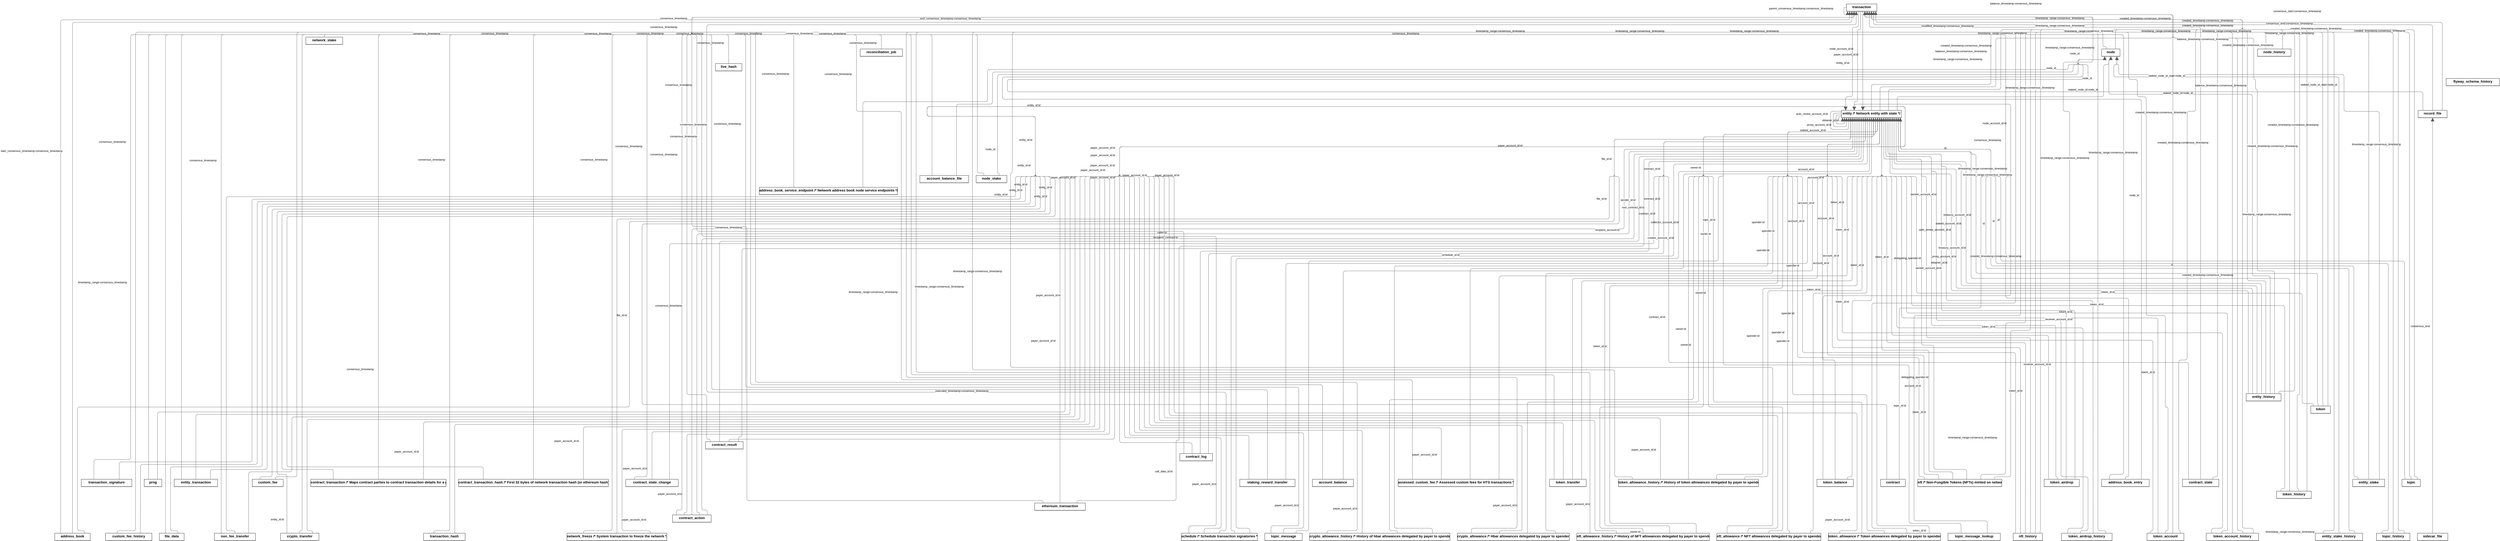 <mxGraphModel dx="0" dy="0" grid="1" gridSize="10" guides="1" tooltips="1" connect="1" arrows="1" fold="1" page="0" pageScale="1" background="none" math="0" shadow="0">
  <root>
    <mxCell id="0" />
    <mxCell id="1" parent="0" />
    <mxCell id="node36" parent="1" vertex="1" value="&lt;p style=&quot;margin:0px;margin-top:4px;text-align:center;&quot;&gt;&lt;b&gt;account_balance&lt;/b&gt;&lt;/p&gt;&lt;hr size=&quot;1&quot;/&gt;" style="verticalAlign=top;align=left;overflow=fill;fontSize=14;fontFamily=Helvetica;html=1;rounded=0;shadow=0;comic=0;labelBackgroundColor=none;strokeWidth=1;">
      <mxGeometry x="4771" y="1565" width="166" height="30" as="geometry" />
    </mxCell>
    <mxCell id="node20" parent="1" vertex="1" value="&lt;p style=&quot;margin:0px;margin-top:4px;text-align:center;&quot;&gt;&lt;b&gt;account_balance_file&lt;/b&gt;&lt;/p&gt;&lt;hr size=&quot;1&quot;/&gt;" style="verticalAlign=top;align=left;overflow=fill;fontSize=14;fontFamily=Helvetica;html=1;rounded=0;shadow=0;comic=0;labelBackgroundColor=none;strokeWidth=1;">
      <mxGeometry x="3187" y="337" width="197" height="30" as="geometry" />
    </mxCell>
    <mxCell id="node23" parent="1" vertex="1" value="&lt;p style=&quot;margin:0px;margin-top:4px;text-align:center;&quot;&gt;&lt;b&gt;address_book&lt;/b&gt;&lt;/p&gt;&lt;hr size=&quot;1&quot;/&gt;" style="verticalAlign=top;align=left;overflow=fill;fontSize=14;fontFamily=Helvetica;html=1;rounded=0;shadow=0;comic=0;labelBackgroundColor=none;strokeWidth=1;">
      <mxGeometry x="-304" y="1783" width="143" height="30" as="geometry" />
    </mxCell>
    <mxCell id="node27" parent="1" vertex="1" value="&lt;p style=&quot;margin:0px;margin-top:4px;text-align:center;&quot;&gt;&lt;b&gt;address_book_entry&lt;/b&gt;&lt;/p&gt;&lt;hr size=&quot;1&quot;/&gt;" style="verticalAlign=top;align=left;overflow=fill;fontSize=14;fontFamily=Helvetica;html=1;rounded=0;shadow=0;comic=0;labelBackgroundColor=none;strokeWidth=1;">
      <mxGeometry x="7956" y="1565" width="192" height="30" as="geometry" />
    </mxCell>
    <mxCell id="node18" parent="1" vertex="1" value="&lt;p style=&quot;margin:0px;margin-top:4px;text-align:center;&quot;&gt;&lt;b&gt;address_book_service_endpoint  /* Network address book node service endpoints */&lt;/b&gt;&lt;/p&gt;&lt;hr size=&quot;1&quot;/&gt;" style="verticalAlign=top;align=left;overflow=fill;fontSize=14;fontFamily=Helvetica;html=1;rounded=0;shadow=0;comic=0;labelBackgroundColor=none;strokeWidth=1;">
      <mxGeometry x="2539" y="385" width="558" height="30" as="geometry" />
    </mxCell>
    <mxCell id="node53" parent="1" vertex="1" value="&lt;p style=&quot;margin:0px;margin-top:4px;text-align:center;&quot;&gt;&lt;b&gt;assessed_custom_fee  /* Assessed custom fees for HTS transactions */&lt;/b&gt;&lt;/p&gt;&lt;hr size=&quot;1&quot;/&gt;" style="verticalAlign=top;align=left;overflow=fill;fontSize=14;fontFamily=Helvetica;html=1;rounded=0;shadow=0;comic=0;labelBackgroundColor=none;strokeWidth=1;">
      <mxGeometry x="5117" y="1565" width="465" height="30" as="geometry" />
    </mxCell>
    <mxCell id="node50" parent="1" vertex="1" value="&lt;p style=&quot;margin:0px;margin-top:4px;text-align:center;&quot;&gt;&lt;b&gt;contract&lt;/b&gt;&lt;/p&gt;&lt;hr size=&quot;1&quot;/&gt;" style="verticalAlign=top;align=left;overflow=fill;fontSize=14;fontFamily=Helvetica;html=1;rounded=0;shadow=0;comic=0;labelBackgroundColor=none;strokeWidth=1;">
      <mxGeometry x="7064" y="1565" width="100" height="30" as="geometry" />
    </mxCell>
    <mxCell id="node34" parent="1" vertex="1" value="&lt;p style=&quot;margin:0px;margin-top:4px;text-align:center;&quot;&gt;&lt;b&gt;contract_action&lt;/b&gt;&lt;/p&gt;&lt;hr size=&quot;1&quot;/&gt;" style="verticalAlign=top;align=left;overflow=fill;fontSize=14;fontFamily=Helvetica;html=1;rounded=0;shadow=0;comic=0;labelBackgroundColor=none;strokeWidth=1;">
      <mxGeometry x="2189" y="1709" width="156" height="30" as="geometry" />
    </mxCell>
    <mxCell id="node39" parent="1" vertex="1" value="&lt;p style=&quot;margin:0px;margin-top:4px;text-align:center;&quot;&gt;&lt;b&gt;contract_log&lt;/b&gt;&lt;/p&gt;&lt;hr size=&quot;1&quot;/&gt;" style="verticalAlign=top;align=left;overflow=fill;fontSize=14;fontFamily=Helvetica;html=1;rounded=0;shadow=0;comic=0;labelBackgroundColor=none;strokeWidth=1;">
      <mxGeometry x="4236" y="1461" width="132" height="30" as="geometry" />
    </mxCell>
    <mxCell id="node46" parent="1" vertex="1" value="&lt;p style=&quot;margin:0px;margin-top:4px;text-align:center;&quot;&gt;&lt;b&gt;contract_result&lt;/b&gt;&lt;/p&gt;&lt;hr size=&quot;1&quot;/&gt;" style="verticalAlign=top;align=left;overflow=fill;fontSize=14;fontFamily=Helvetica;html=1;rounded=0;shadow=0;comic=0;labelBackgroundColor=none;strokeWidth=1;">
      <mxGeometry x="2322" y="1413" width="152" height="30" as="geometry" />
    </mxCell>
    <mxCell id="node51" parent="1" vertex="1" value="&lt;p style=&quot;margin:0px;margin-top:4px;text-align:center;&quot;&gt;&lt;b&gt;contract_state&lt;/b&gt;&lt;/p&gt;&lt;hr size=&quot;1&quot;/&gt;" style="verticalAlign=top;align=left;overflow=fill;fontSize=14;fontFamily=Helvetica;html=1;rounded=0;shadow=0;comic=0;labelBackgroundColor=none;strokeWidth=1;">
      <mxGeometry x="8282" y="1565" width="147" height="30" as="geometry" />
    </mxCell>
    <mxCell id="node16" parent="1" vertex="1" value="&lt;p style=&quot;margin:0px;margin-top:4px;text-align:center;&quot;&gt;&lt;b&gt;contract_state_change&lt;/b&gt;&lt;/p&gt;&lt;hr size=&quot;1&quot;/&gt;" style="verticalAlign=top;align=left;overflow=fill;fontSize=14;fontFamily=Helvetica;html=1;rounded=0;shadow=0;comic=0;labelBackgroundColor=none;strokeWidth=1;">
      <mxGeometry x="2000" y="1565" width="212" height="30" as="geometry" />
    </mxCell>
    <mxCell id="node9" parent="1" vertex="1" value="&lt;p style=&quot;margin:0px;margin-top:4px;text-align:center;&quot;&gt;&lt;b&gt;contract_transaction  /* Maps contract parties to contract transaction details for a g... */&lt;/b&gt;&lt;/p&gt;&lt;hr size=&quot;1&quot;/&gt;" style="verticalAlign=top;align=left;overflow=fill;fontSize=14;fontFamily=Helvetica;html=1;rounded=0;shadow=0;comic=0;labelBackgroundColor=none;strokeWidth=1;">
      <mxGeometry x="729" y="1565" width="546" height="30" as="geometry" />
    </mxCell>
    <mxCell id="node5" parent="1" vertex="1" value="&lt;p style=&quot;margin:0px;margin-top:4px;text-align:center;&quot;&gt;&lt;b&gt;contract_transaction_hash  /* First 32 bytes of network transaction hash (or ethereum hash)... */&lt;/b&gt;&lt;/p&gt;&lt;hr size=&quot;1&quot;/&gt;" style="verticalAlign=top;align=left;overflow=fill;fontSize=14;fontFamily=Helvetica;html=1;rounded=0;shadow=0;comic=0;labelBackgroundColor=none;strokeWidth=1;">
      <mxGeometry x="1325" y="1565" width="605" height="30" as="geometry" />
    </mxCell>
    <mxCell id="node19" parent="1" vertex="1" value="&lt;p style=&quot;margin:0px;margin-top:4px;text-align:center;&quot;&gt;&lt;b&gt;crypto_allowance  /* Hbar allowances delegated by payer to spender */&lt;/b&gt;&lt;/p&gt;&lt;hr size=&quot;1&quot;/&gt;" style="verticalAlign=top;align=left;overflow=fill;fontSize=14;fontFamily=Helvetica;html=1;rounded=0;shadow=0;comic=0;labelBackgroundColor=none;strokeWidth=1;">
      <mxGeometry x="5356" y="1783" width="452" height="30" as="geometry" />
    </mxCell>
    <mxCell id="node57" parent="1" vertex="1" value="&lt;p style=&quot;margin:0px;margin-top:4px;text-align:center;&quot;&gt;&lt;b&gt;crypto_allowance_history  /* History of hbar allowances delegated by payer to spender */&lt;/b&gt;&lt;/p&gt;&lt;hr size=&quot;1&quot;/&gt;" style="verticalAlign=top;align=left;overflow=fill;fontSize=14;fontFamily=Helvetica;html=1;rounded=0;shadow=0;comic=0;labelBackgroundColor=none;strokeWidth=1;">
      <mxGeometry x="4760" y="1783" width="566" height="30" as="geometry" />
    </mxCell>
    <mxCell id="node29" parent="1" vertex="1" value="&lt;p style=&quot;margin:0px;margin-top:4px;text-align:center;&quot;&gt;&lt;b&gt;crypto_transfer&lt;/b&gt;&lt;/p&gt;&lt;hr size=&quot;1&quot;/&gt;" style="verticalAlign=top;align=left;overflow=fill;fontSize=14;fontFamily=Helvetica;html=1;rounded=0;shadow=0;comic=0;labelBackgroundColor=none;strokeWidth=1;">
      <mxGeometry x="607" y="1783" width="155" height="30" as="geometry" />
    </mxCell>
    <mxCell id="node41" parent="1" vertex="1" value="&lt;p style=&quot;margin:0px;margin-top:4px;text-align:center;&quot;&gt;&lt;b&gt;custom_fee&lt;/b&gt;&lt;/p&gt;&lt;hr size=&quot;1&quot;/&gt;" style="verticalAlign=top;align=left;overflow=fill;fontSize=14;fontFamily=Helvetica;html=1;rounded=0;shadow=0;comic=0;labelBackgroundColor=none;strokeWidth=1;">
      <mxGeometry x="493" y="1565" width="125" height="30" as="geometry" />
    </mxCell>
    <mxCell id="node49" parent="1" vertex="1" value="&lt;p style=&quot;margin:0px;margin-top:4px;text-align:center;&quot;&gt;&lt;b&gt;custom_fee_history&lt;/b&gt;&lt;/p&gt;&lt;hr size=&quot;1&quot;/&gt;" style="verticalAlign=top;align=left;overflow=fill;fontSize=14;fontFamily=Helvetica;html=1;rounded=0;shadow=0;comic=0;labelBackgroundColor=none;strokeWidth=1;">
      <mxGeometry x="-99" y="1783" width="187" height="30" as="geometry" />
    </mxCell>
    <mxCell id="node7" parent="1" vertex="1" value="&lt;p style=&quot;margin:0px;margin-top:4px;text-align:center;&quot;&gt;&lt;b&gt;entity  /* Network entity with state */&lt;/b&gt;&lt;/p&gt;&lt;hr size=&quot;1&quot;/&gt;" style="verticalAlign=top;align=left;overflow=fill;fontSize=14;fontFamily=Helvetica;html=1;rounded=0;shadow=0;comic=0;labelBackgroundColor=none;strokeWidth=1;">
      <mxGeometry x="6906" y="74" width="242" height="30" as="geometry" />
    </mxCell>
    <mxCell id="node43" parent="1" vertex="1" value="&lt;p style=&quot;margin:0px;margin-top:4px;text-align:center;&quot;&gt;&lt;b&gt;entity_history&lt;/b&gt;&lt;/p&gt;&lt;hr size=&quot;1&quot;/&gt;" style="verticalAlign=top;align=left;overflow=fill;fontSize=14;fontFamily=Helvetica;html=1;rounded=0;shadow=0;comic=0;labelBackgroundColor=none;strokeWidth=1;">
      <mxGeometry x="8539" y="1219" width="141" height="30" as="geometry" />
    </mxCell>
    <mxCell id="node44" parent="1" vertex="1" value="&lt;p style=&quot;margin:0px;margin-top:4px;text-align:center;&quot;&gt;&lt;b&gt;entity_stake&lt;/b&gt;&lt;/p&gt;&lt;hr size=&quot;1&quot;/&gt;" style="verticalAlign=top;align=left;overflow=fill;fontSize=14;fontFamily=Helvetica;html=1;rounded=0;shadow=0;comic=0;labelBackgroundColor=none;strokeWidth=1;">
      <mxGeometry x="8969" y="1565" width="129" height="30" as="geometry" />
    </mxCell>
    <mxCell id="node48" parent="1" vertex="1" value="&lt;p style=&quot;margin:0px;margin-top:4px;text-align:center;&quot;&gt;&lt;b&gt;entity_stake_history&lt;/b&gt;&lt;/p&gt;&lt;hr size=&quot;1&quot;/&gt;" style="verticalAlign=top;align=left;overflow=fill;fontSize=14;fontFamily=Helvetica;html=1;rounded=0;shadow=0;comic=0;labelBackgroundColor=none;strokeWidth=1;">
      <mxGeometry x="8818" y="1783" width="191" height="30" as="geometry" />
    </mxCell>
    <mxCell id="node59" parent="1" vertex="1" value="&lt;p style=&quot;margin:0px;margin-top:4px;text-align:center;&quot;&gt;&lt;b&gt;entity_transaction&lt;/b&gt;&lt;/p&gt;&lt;hr size=&quot;1&quot;/&gt;" style="verticalAlign=top;align=left;overflow=fill;fontSize=14;fontFamily=Helvetica;html=1;rounded=0;shadow=0;comic=0;labelBackgroundColor=none;strokeWidth=1;">
      <mxGeometry x="178" y="1565" width="175" height="30" as="geometry" />
    </mxCell>
    <mxCell id="node2" parent="1" vertex="1" value="&lt;p style=&quot;margin:0px;margin-top:4px;text-align:center;&quot;&gt;&lt;b&gt;ethereum_transaction&lt;/b&gt;&lt;/p&gt;&lt;hr size=&quot;1&quot;/&gt;" style="verticalAlign=top;align=left;overflow=fill;fontSize=14;fontFamily=Helvetica;html=1;rounded=0;shadow=0;comic=0;labelBackgroundColor=none;strokeWidth=1;">
      <mxGeometry x="3650" y="1661" width="205" height="30" as="geometry" />
    </mxCell>
    <mxCell id="node11" parent="1" vertex="1" value="&lt;p style=&quot;margin:0px;margin-top:4px;text-align:center;&quot;&gt;&lt;b&gt;file_data&lt;/b&gt;&lt;/p&gt;&lt;hr size=&quot;1&quot;/&gt;" style="verticalAlign=top;align=left;overflow=fill;fontSize=14;fontFamily=Helvetica;html=1;rounded=0;shadow=0;comic=0;labelBackgroundColor=none;strokeWidth=1;">
      <mxGeometry x="118" y="1783" width="100" height="30" as="geometry" />
    </mxCell>
    <mxCell id="node54" parent="1" vertex="1" value="&lt;p style=&quot;margin:0px;margin-top:4px;text-align:center;&quot;&gt;&lt;b&gt;flyway_schema_history&lt;/b&gt;&lt;/p&gt;&lt;hr size=&quot;1&quot;/&gt;" style="verticalAlign=top;align=left;overflow=fill;fontSize=14;fontFamily=Helvetica;html=1;rounded=0;shadow=0;comic=0;labelBackgroundColor=none;strokeWidth=1;">
      <mxGeometry x="9346" y="-55" width="216" height="30" as="geometry" />
    </mxCell>
    <mxCell id="node14" parent="1" vertex="1" value="&lt;p style=&quot;margin:0px;margin-top:4px;text-align:center;&quot;&gt;&lt;b&gt;live_hash&lt;/b&gt;&lt;/p&gt;&lt;hr size=&quot;1&quot;/&gt;" style="verticalAlign=top;align=left;overflow=fill;fontSize=14;fontFamily=Helvetica;html=1;rounded=0;shadow=0;comic=0;labelBackgroundColor=none;strokeWidth=1;">
      <mxGeometry x="2362" y="-115" width="107" height="30" as="geometry" />
    </mxCell>
    <mxCell id="node52" parent="1" vertex="1" value="&lt;p style=&quot;margin:0px;margin-top:4px;text-align:center;&quot;&gt;&lt;b&gt;network_freeze  /* System transaction to freeze the network */&lt;/b&gt;&lt;/p&gt;&lt;hr size=&quot;1&quot;/&gt;" style="verticalAlign=top;align=left;overflow=fill;fontSize=14;fontFamily=Helvetica;html=1;rounded=0;shadow=0;comic=0;labelBackgroundColor=none;strokeWidth=1;">
      <mxGeometry x="1763" y="1783" width="403" height="30" as="geometry" />
    </mxCell>
    <mxCell id="node47" parent="1" vertex="1" value="&lt;p style=&quot;margin:0px;margin-top:4px;text-align:center;&quot;&gt;&lt;b&gt;network_stake&lt;/b&gt;&lt;/p&gt;&lt;hr size=&quot;1&quot;/&gt;" style="verticalAlign=top;align=left;overflow=fill;fontSize=14;fontFamily=Helvetica;html=1;rounded=0;shadow=0;comic=0;labelBackgroundColor=none;strokeWidth=1;">
      <mxGeometry x="709" y="-222" width="149" height="30" as="geometry" />
    </mxCell>
    <mxCell id="node26" parent="1" vertex="1" value="&lt;p style=&quot;margin:0px;margin-top:4px;text-align:center;&quot;&gt;&lt;b&gt;nft  /* Non-Fungible Tokens (NFTs) minted on network */&lt;/b&gt;&lt;/p&gt;&lt;hr size=&quot;1&quot;/&gt;" style="verticalAlign=top;align=left;overflow=fill;fontSize=14;fontFamily=Helvetica;html=1;rounded=0;shadow=0;comic=0;labelBackgroundColor=none;strokeWidth=1;">
      <mxGeometry x="7214" y="1565" width="339" height="30" as="geometry" />
    </mxCell>
    <mxCell id="node37" parent="1" vertex="1" value="&lt;p style=&quot;margin:0px;margin-top:4px;text-align:center;&quot;&gt;&lt;b&gt;nft_allowance  /* NFT allowances delegated by payer to spender */&lt;/b&gt;&lt;/p&gt;&lt;hr size=&quot;1&quot;/&gt;" style="verticalAlign=top;align=left;overflow=fill;fontSize=14;fontFamily=Helvetica;html=1;rounded=0;shadow=0;comic=0;labelBackgroundColor=none;strokeWidth=1;">
      <mxGeometry x="6403" y="1783" width="420" height="30" as="geometry" />
    </mxCell>
    <mxCell id="node38" parent="1" vertex="1" value="&lt;p style=&quot;margin:0px;margin-top:4px;text-align:center;&quot;&gt;&lt;b&gt;nft_allowance_history  /* History of NFT allowances delegated by payer to spender */&lt;/b&gt;&lt;/p&gt;&lt;hr size=&quot;1&quot;/&gt;" style="verticalAlign=top;align=left;overflow=fill;fontSize=14;fontFamily=Helvetica;html=1;rounded=0;shadow=0;comic=0;labelBackgroundColor=none;strokeWidth=1;">
      <mxGeometry x="5838" y="1783" width="535" height="30" as="geometry" />
    </mxCell>
    <mxCell id="node56" parent="1" vertex="1" value="&lt;p style=&quot;margin:0px;margin-top:4px;text-align:center;&quot;&gt;&lt;b&gt;nft_history&lt;/b&gt;&lt;/p&gt;&lt;hr size=&quot;1&quot;/&gt;" style="verticalAlign=top;align=left;overflow=fill;fontSize=14;fontFamily=Helvetica;html=1;rounded=0;shadow=0;comic=0;labelBackgroundColor=none;strokeWidth=1;">
      <mxGeometry x="7599" y="1783" width="118" height="30" as="geometry" />
    </mxCell>
    <mxCell id="node40" parent="1" vertex="1" value="&lt;p style=&quot;margin:0px;margin-top:4px;text-align:center;&quot;&gt;&lt;b&gt;node&lt;/b&gt;&lt;/p&gt;&lt;hr size=&quot;1&quot;/&gt;" style="verticalAlign=top;align=left;overflow=fill;fontSize=14;fontFamily=Helvetica;html=1;rounded=0;shadow=0;comic=0;labelBackgroundColor=none;strokeWidth=1;">
      <mxGeometry x="7956" y="-174" width="74" height="30" as="geometry" />
    </mxCell>
    <mxCell id="node12" parent="1" vertex="1" value="&lt;p style=&quot;margin:0px;margin-top:4px;text-align:center;&quot;&gt;&lt;b&gt;node_history&lt;/b&gt;&lt;/p&gt;&lt;hr size=&quot;1&quot;/&gt;" style="verticalAlign=top;align=left;overflow=fill;fontSize=14;fontFamily=Helvetica;html=1;rounded=0;shadow=0;comic=0;labelBackgroundColor=none;strokeWidth=1;">
      <mxGeometry x="8585" y="-174" width="135" height="30" as="geometry" />
    </mxCell>
    <mxCell id="node10" parent="1" vertex="1" value="&lt;p style=&quot;margin:0px;margin-top:4px;text-align:center;&quot;&gt;&lt;b&gt;node_stake&lt;/b&gt;&lt;/p&gt;&lt;hr size=&quot;1&quot;/&gt;" style="verticalAlign=top;align=left;overflow=fill;fontSize=14;fontFamily=Helvetica;html=1;rounded=0;shadow=0;comic=0;labelBackgroundColor=none;strokeWidth=1;">
      <mxGeometry x="3414" y="337" width="124" height="30" as="geometry" />
    </mxCell>
    <mxCell id="node15" parent="1" vertex="1" value="&lt;p style=&quot;margin:0px;margin-top:4px;text-align:center;&quot;&gt;&lt;b&gt;non_fee_transfer&lt;/b&gt;&lt;/p&gt;&lt;hr size=&quot;1&quot;/&gt;" style="verticalAlign=top;align=left;overflow=fill;fontSize=14;fontFamily=Helvetica;html=1;rounded=0;shadow=0;comic=0;labelBackgroundColor=none;strokeWidth=1;">
      <mxGeometry x="340" y="1783" width="166" height="30" as="geometry" />
    </mxCell>
    <mxCell id="node32" parent="1" vertex="1" value="&lt;p style=&quot;margin:0px;margin-top:4px;text-align:center;&quot;&gt;&lt;b&gt;prng&lt;/b&gt;&lt;/p&gt;&lt;hr size=&quot;1&quot;/&gt;" style="verticalAlign=top;align=left;overflow=fill;fontSize=14;fontFamily=Helvetica;html=1;rounded=0;shadow=0;comic=0;labelBackgroundColor=none;strokeWidth=1;">
      <mxGeometry x="57" y="1565" width="71" height="30" as="geometry" />
    </mxCell>
    <mxCell id="node22" parent="1" vertex="1" value="&lt;p style=&quot;margin:0px;margin-top:4px;text-align:center;&quot;&gt;&lt;b&gt;reconciliation_job&lt;/b&gt;&lt;/p&gt;&lt;hr size=&quot;1&quot;/&gt;" style="verticalAlign=top;align=left;overflow=fill;fontSize=14;fontFamily=Helvetica;html=1;rounded=0;shadow=0;comic=0;labelBackgroundColor=none;strokeWidth=1;">
      <mxGeometry x="2946" y="-174" width="171" height="30" as="geometry" />
    </mxCell>
    <mxCell id="node3" parent="1" vertex="1" value="&lt;p style=&quot;margin:0px;margin-top:4px;text-align:center;&quot;&gt;&lt;b&gt;record_file&lt;/b&gt;&lt;/p&gt;&lt;hr size=&quot;1&quot;/&gt;" style="verticalAlign=top;align=left;overflow=fill;fontSize=14;fontFamily=Helvetica;html=1;rounded=0;shadow=0;comic=0;labelBackgroundColor=none;strokeWidth=1;">
      <mxGeometry x="9233" y="74" width="117" height="30" as="geometry" />
    </mxCell>
    <mxCell id="node60" parent="1" vertex="1" value="&lt;p style=&quot;margin:0px;margin-top:4px;text-align:center;&quot;&gt;&lt;b&gt;schedule  /* Schedule transaction signatories */&lt;/b&gt;&lt;/p&gt;&lt;hr size=&quot;1&quot;/&gt;" style="verticalAlign=top;align=left;overflow=fill;fontSize=14;fontFamily=Helvetica;html=1;rounded=0;shadow=0;comic=0;labelBackgroundColor=none;strokeWidth=1;">
      <mxGeometry x="4242" y="1783" width="307" height="30" as="geometry" />
    </mxCell>
    <mxCell id="node45" parent="1" vertex="1" value="&lt;p style=&quot;margin:0px;margin-top:4px;text-align:center;&quot;&gt;&lt;b&gt;sidecar_file&lt;/b&gt;&lt;/p&gt;&lt;hr size=&quot;1&quot;/&gt;" style="verticalAlign=top;align=left;overflow=fill;fontSize=14;fontFamily=Helvetica;html=1;rounded=0;shadow=0;comic=0;labelBackgroundColor=none;strokeWidth=1;">
      <mxGeometry x="9230" y="1783" width="123" height="30" as="geometry" />
    </mxCell>
    <mxCell id="node42" parent="1" vertex="1" value="&lt;p style=&quot;margin:0px;margin-top:4px;text-align:center;&quot;&gt;&lt;b&gt;staking_reward_transfer&lt;/b&gt;&lt;/p&gt;&lt;hr size=&quot;1&quot;/&gt;" style="verticalAlign=top;align=left;overflow=fill;fontSize=14;fontFamily=Helvetica;html=1;rounded=0;shadow=0;comic=0;labelBackgroundColor=none;strokeWidth=1;">
      <mxGeometry x="4478" y="1565" width="223" height="30" as="geometry" />
    </mxCell>
    <mxCell id="node55" parent="1" vertex="1" value="&lt;p style=&quot;margin:0px;margin-top:4px;text-align:center;&quot;&gt;&lt;b&gt;token&lt;/b&gt;&lt;/p&gt;&lt;hr size=&quot;1&quot;/&gt;" style="verticalAlign=top;align=left;overflow=fill;fontSize=14;fontFamily=Helvetica;html=1;rounded=0;shadow=0;comic=0;labelBackgroundColor=none;strokeWidth=1;">
      <mxGeometry x="8800" y="1269" width="79" height="30" as="geometry" />
    </mxCell>
    <mxCell id="node8" parent="1" vertex="1" value="&lt;p style=&quot;margin:0px;margin-top:4px;text-align:center;&quot;&gt;&lt;b&gt;token_account&lt;/b&gt;&lt;/p&gt;&lt;hr size=&quot;1&quot;/&gt;" style="verticalAlign=top;align=left;overflow=fill;fontSize=14;fontFamily=Helvetica;html=1;rounded=0;shadow=0;comic=0;labelBackgroundColor=none;strokeWidth=1;">
      <mxGeometry x="8139" y="1783" width="149" height="30" as="geometry" />
    </mxCell>
    <mxCell id="node30" parent="1" vertex="1" value="&lt;p style=&quot;margin:0px;margin-top:4px;text-align:center;&quot;&gt;&lt;b&gt;token_account_history&lt;/b&gt;&lt;/p&gt;&lt;hr size=&quot;1&quot;/&gt;" style="verticalAlign=top;align=left;overflow=fill;fontSize=14;fontFamily=Helvetica;html=1;rounded=0;shadow=0;comic=0;labelBackgroundColor=none;strokeWidth=1;">
      <mxGeometry x="8378" y="1783" width="211" height="30" as="geometry" />
    </mxCell>
    <mxCell id="node0" parent="1" vertex="1" value="&lt;p style=&quot;margin:0px;margin-top:4px;text-align:center;&quot;&gt;&lt;b&gt;token_airdrop&lt;/b&gt;&lt;/p&gt;&lt;hr size=&quot;1&quot;/&gt;" style="verticalAlign=top;align=left;overflow=fill;fontSize=14;fontFamily=Helvetica;html=1;rounded=0;shadow=0;comic=0;labelBackgroundColor=none;strokeWidth=1;">
      <mxGeometry x="7724" y="1565" width="142" height="30" as="geometry" />
    </mxCell>
    <mxCell id="node1" parent="1" vertex="1" value="&lt;p style=&quot;margin:0px;margin-top:4px;text-align:center;&quot;&gt;&lt;b&gt;token_airdrop_history&lt;/b&gt;&lt;/p&gt;&lt;hr size=&quot;1&quot;/&gt;" style="verticalAlign=top;align=left;overflow=fill;fontSize=14;fontFamily=Helvetica;html=1;rounded=0;shadow=0;comic=0;labelBackgroundColor=none;strokeWidth=1;">
      <mxGeometry x="7794" y="1783" width="204" height="30" as="geometry" />
    </mxCell>
    <mxCell id="node25" parent="1" vertex="1" value="&lt;p style=&quot;margin:0px;margin-top:4px;text-align:center;&quot;&gt;&lt;b&gt;token_allowance  /* Token allowances delegated by payer to spender */&lt;/b&gt;&lt;/p&gt;&lt;hr size=&quot;1&quot;/&gt;" style="verticalAlign=top;align=left;overflow=fill;fontSize=14;fontFamily=Helvetica;html=1;rounded=0;shadow=0;comic=0;labelBackgroundColor=none;strokeWidth=1;">
      <mxGeometry x="6853" y="1783" width="453" height="30" as="geometry" />
    </mxCell>
    <mxCell id="node17" parent="1" vertex="1" value="&lt;p style=&quot;margin:0px;margin-top:4px;text-align:center;&quot;&gt;&lt;b&gt;token_allowance_history  /* History of token allowances delegated by payer to spender */&lt;/b&gt;&lt;/p&gt;&lt;hr size=&quot;1&quot;/&gt;" style="verticalAlign=top;align=left;overflow=fill;fontSize=14;fontFamily=Helvetica;html=1;rounded=0;shadow=0;comic=0;labelBackgroundColor=none;strokeWidth=1;">
      <mxGeometry x="6006" y="1565" width="565" height="30" as="geometry" />
    </mxCell>
    <mxCell id="node28" parent="1" vertex="1" value="&lt;p style=&quot;margin:0px;margin-top:4px;text-align:center;&quot;&gt;&lt;b&gt;token_balance&lt;/b&gt;&lt;/p&gt;&lt;hr size=&quot;1&quot;/&gt;" style="verticalAlign=top;align=left;overflow=fill;fontSize=14;fontFamily=Helvetica;html=1;rounded=0;shadow=0;comic=0;labelBackgroundColor=none;strokeWidth=1;">
      <mxGeometry x="6807" y="1565" width="147" height="30" as="geometry" />
    </mxCell>
    <mxCell id="node58" parent="1" vertex="1" value="&lt;p style=&quot;margin:0px;margin-top:4px;text-align:center;&quot;&gt;&lt;b&gt;token_history&lt;/b&gt;&lt;/p&gt;&lt;hr size=&quot;1&quot;/&gt;" style="verticalAlign=top;align=left;overflow=fill;fontSize=14;fontFamily=Helvetica;html=1;rounded=0;shadow=0;comic=0;labelBackgroundColor=none;strokeWidth=1;">
      <mxGeometry x="8662" y="1613" width="140" height="30" as="geometry" />
    </mxCell>
    <mxCell id="node35" parent="1" vertex="1" value="&lt;p style=&quot;margin:0px;margin-top:4px;text-align:center;&quot;&gt;&lt;b&gt;token_transfer&lt;/b&gt;&lt;/p&gt;&lt;hr size=&quot;1&quot;/&gt;" style="verticalAlign=top;align=left;overflow=fill;fontSize=14;fontFamily=Helvetica;html=1;rounded=0;shadow=0;comic=0;labelBackgroundColor=none;strokeWidth=1;">
      <mxGeometry x="5728" y="1565" width="148" height="30" as="geometry" />
    </mxCell>
    <mxCell id="node21" parent="1" vertex="1" value="&lt;p style=&quot;margin:0px;margin-top:4px;text-align:center;&quot;&gt;&lt;b&gt;topic&lt;/b&gt;&lt;/p&gt;&lt;hr size=&quot;1&quot;/&gt;" style="verticalAlign=top;align=left;overflow=fill;fontSize=14;fontFamily=Helvetica;html=1;rounded=0;shadow=0;comic=0;labelBackgroundColor=none;strokeWidth=1;">
      <mxGeometry x="9168" y="1565" width="74" height="30" as="geometry" />
    </mxCell>
    <mxCell id="node24" parent="1" vertex="1" value="&lt;p style=&quot;margin:0px;margin-top:4px;text-align:center;&quot;&gt;&lt;b&gt;topic_history&lt;/b&gt;&lt;/p&gt;&lt;hr size=&quot;1&quot;/&gt;" style="verticalAlign=top;align=left;overflow=fill;fontSize=14;fontFamily=Helvetica;html=1;rounded=0;shadow=0;comic=0;labelBackgroundColor=none;strokeWidth=1;">
      <mxGeometry x="9065" y="1783" width="135" height="30" as="geometry" />
    </mxCell>
    <mxCell id="node31" parent="1" vertex="1" value="&lt;p style=&quot;margin:0px;margin-top:4px;text-align:center;&quot;&gt;&lt;b&gt;topic_message&lt;/b&gt;&lt;/p&gt;&lt;hr size=&quot;1&quot;/&gt;" style="verticalAlign=top;align=left;overflow=fill;fontSize=14;fontFamily=Helvetica;html=1;rounded=0;shadow=0;comic=0;labelBackgroundColor=none;strokeWidth=1;">
      <mxGeometry x="4579" y="1783" width="151" height="30" as="geometry" />
    </mxCell>
    <mxCell id="node33" parent="1" vertex="1" value="&lt;p style=&quot;margin:0px;margin-top:4px;text-align:center;&quot;&gt;&lt;b&gt;topic_message_lookup&lt;/b&gt;&lt;/p&gt;&lt;hr size=&quot;1&quot;/&gt;" style="verticalAlign=top;align=left;overflow=fill;fontSize=14;fontFamily=Helvetica;html=1;rounded=0;shadow=0;comic=0;labelBackgroundColor=none;strokeWidth=1;">
      <mxGeometry x="7336" y="1783" width="211" height="30" as="geometry" />
    </mxCell>
    <mxCell id="node13" parent="1" vertex="1" value="&lt;p style=&quot;margin:0px;margin-top:4px;text-align:center;&quot;&gt;&lt;b&gt;transaction&lt;/b&gt;&lt;/p&gt;&lt;hr size=&quot;1&quot;/&gt;" style="verticalAlign=top;align=left;overflow=fill;fontSize=14;fontFamily=Helvetica;html=1;rounded=0;shadow=0;comic=0;labelBackgroundColor=none;strokeWidth=1;">
      <mxGeometry x="6926" y="-356" width="123" height="30" as="geometry" />
    </mxCell>
    <mxCell id="node6" parent="1" vertex="1" value="&lt;p style=&quot;margin:0px;margin-top:4px;text-align:center;&quot;&gt;&lt;b&gt;transaction_hash&lt;/b&gt;&lt;/p&gt;&lt;hr size=&quot;1&quot;/&gt;" style="verticalAlign=top;align=left;overflow=fill;fontSize=14;fontFamily=Helvetica;html=1;rounded=0;shadow=0;comic=0;labelBackgroundColor=none;strokeWidth=1;">
      <mxGeometry x="1184" y="1783" width="168" height="30" as="geometry" />
    </mxCell>
    <mxCell id="node4" parent="1" vertex="1" value="&lt;p style=&quot;margin:0px;margin-top:4px;text-align:center;&quot;&gt;&lt;b&gt;transaction_signature&lt;/b&gt;&lt;/p&gt;&lt;hr size=&quot;1&quot;/&gt;" style="verticalAlign=top;align=left;overflow=fill;fontSize=14;fontFamily=Helvetica;html=1;rounded=0;shadow=0;comic=0;labelBackgroundColor=none;strokeWidth=1;">
      <mxGeometry x="-197" y="1565" width="204" height="30" as="geometry" />
    </mxCell>
    <mxCell id="edge8" edge="1" value="" parent="1" source="node36" target="node7" style="html=1;rounded=1;edgeStyle=orthogonalEdgeStyle;dashed=0;startArrow=none;endArrow=block;endSize=12;strokeColor=#595959;exitX=0.750;exitY=0.001;exitDx=0;exitDy=0;entryX=0.638;entryY=1.001;entryDx=0;entryDy=0;">
      <mxGeometry width="50" height="50" relative="1" as="geometry">
        <Array as="points">
          <mxPoint x="4896" y="723" />
          <mxPoint x="6789" y="723" />
          <mxPoint x="6789" y="341" />
          <mxPoint x="6849" y="341" />
          <mxPoint x="6849" y="211" />
          <mxPoint x="7060" y="211" />
        </Array>
      </mxGeometry>
    </mxCell>
    <mxCell id="label50" parent="edge8" vertex="1" connectable="0" value="account_id:id" style="edgeLabel;resizable=0;html=1;align=left;verticalAlign=top;strokeColor=default;">
      <mxGeometry x="6729" y="299" as="geometry" />
    </mxCell>
    <mxCell id="edge0" edge="1" value="" parent="1" source="node36" target="node13" style="html=1;rounded=1;edgeStyle=orthogonalEdgeStyle;dashed=0;startArrow=none;endArrow=block;endSize=12;strokeColor=#595959;exitX=0.250;exitY=0.002;exitDx=0;exitDy=0;entryX=0.250;entryY=1.001;entryDx=0;entryDy=0;">
      <mxGeometry width="50" height="50" relative="1" as="geometry">
        <Array as="points">
          <mxPoint x="4813" y="1183" />
          <mxPoint x="2504" y="1183" />
          <mxPoint x="2504" y="-232" />
          <mxPoint x="2267" y="-232" />
          <mxPoint x="2267" y="-302" />
          <mxPoint x="6957" y="-302" />
        </Array>
      </mxGeometry>
    </mxCell>
    <mxCell id="label2" parent="edge0" vertex="1" connectable="0" value="consensus_timestamp" style="edgeLabel;resizable=0;html=1;align=left;verticalAlign=top;strokeColor=default;">
      <mxGeometry x="2439" y="-250" as="geometry" />
    </mxCell>
    <mxCell id="edge61" edge="1" value="" parent="1" source="node20" target="node40" style="html=1;rounded=1;edgeStyle=orthogonalEdgeStyle;dashed=0;startArrow=none;endArrow=block;endSize=12;strokeColor=#595959;exitX=0.750;exitY=0.001;exitDx=0;exitDy=0;entryX=0.167;entryY=1.001;entryDx=0;entryDy=0;">
      <mxGeometry width="50" height="50" relative="1" as="geometry">
        <Array as="points">
          <mxPoint x="3334" y="49" />
          <mxPoint x="3480" y="49" />
          <mxPoint x="3480" y="-81" />
          <mxPoint x="7841" y="-81" />
          <mxPoint x="7841" y="-111" />
          <mxPoint x="7861" y="-111" />
          <mxPoint x="7861" y="-131" />
          <mxPoint x="7968" y="-131" />
        </Array>
      </mxGeometry>
    </mxCell>
    <mxCell id="label368" parent="edge61" vertex="1" connectable="0" value="node_id" style="edgeLabel;resizable=0;html=1;align=left;verticalAlign=top;strokeColor=default;">
      <mxGeometry x="7826" y="-169" as="geometry" />
    </mxCell>
    <mxCell id="edge40" edge="1" value="" parent="1" source="node20" target="node13" style="html=1;rounded=1;edgeStyle=orthogonalEdgeStyle;dashed=0;startArrow=none;endArrow=block;endSize=12;strokeColor=#595959;exitX=0.250;exitY=0.001;exitDx=0;exitDy=0;entryX=0.250;entryY=1.001;entryDx=0;entryDy=0;">
      <mxGeometry width="50" height="50" relative="1" as="geometry">
        <Array as="points">
          <mxPoint x="3236" y="-232" />
          <mxPoint x="2267" y="-232" />
          <mxPoint x="2267" y="-302" />
          <mxPoint x="6957" y="-302" />
        </Array>
      </mxGeometry>
    </mxCell>
    <mxCell id="label242" parent="edge40" vertex="1" connectable="0" value="consensus_timestamp" style="edgeLabel;resizable=0;html=1;align=left;verticalAlign=top;strokeColor=default;">
      <mxGeometry x="2202" y="-250" as="geometry" />
    </mxCell>
    <mxCell id="edge171" edge="1" value="" parent="1" source="node23" target="node7" style="html=1;rounded=1;edgeStyle=orthogonalEdgeStyle;dashed=0;startArrow=none;endArrow=block;endSize=12;strokeColor=#595959;exitX=0.833;exitY=0.001;exitDx=0;exitDy=0;entryX=0.155;entryY=1.002;entryDx=0;entryDy=0;">
      <mxGeometry width="50" height="50" relative="1" as="geometry">
        <Array as="points">
          <mxPoint x="-185" y="1773" />
          <mxPoint x="-212" y="1773" />
          <mxPoint x="-212" y="1273" />
          <mxPoint x="2015" y="1273" />
          <mxPoint x="2015" y="523" />
          <mxPoint x="5989" y="523" />
          <mxPoint x="5989" y="191" />
          <mxPoint x="6943" y="191" />
        </Array>
      </mxGeometry>
    </mxCell>
    <mxCell id="label1028" parent="edge171" vertex="1" connectable="0" value="file_id:id" style="edgeLabel;resizable=0;html=1;align=left;verticalAlign=top;strokeColor=default;">
      <mxGeometry x="1962" y="889" as="geometry" />
    </mxCell>
    <mxCell id="edge136" edge="1" value="" parent="1" source="node23" target="node13" style="html=1;rounded=1;edgeStyle=orthogonalEdgeStyle;dashed=0;startArrow=none;endArrow=block;endSize=12;strokeColor=#595959;exitX=0.167;exitY=0.001;exitDx=0;exitDy=0;entryX=0.107;entryY=1.001;entryDx=0;entryDy=0;">
      <mxGeometry width="50" height="50" relative="1" as="geometry">
        <Array as="points">
          <mxPoint x="-280" y="-292" />
          <mxPoint x="6940" y="-292" />
        </Array>
      </mxGeometry>
    </mxCell>
    <mxCell id="label818" parent="edge136" vertex="1" connectable="0" value="end_consensus_timestamp:consensus_timestamp" style="edgeLabel;resizable=0;html=1;align=left;verticalAlign=top;strokeColor=default;">
      <mxGeometry x="3186" y="-310" as="geometry" />
    </mxCell>
    <mxCell id="edge196" edge="1" value="" parent="1" source="node23" target="node13" style="html=1;rounded=1;edgeStyle=orthogonalEdgeStyle;dashed=0;startArrow=none;endArrow=block;endSize=12;strokeColor=#595959;exitX=0.500;exitY=0.001;exitDx=0;exitDy=0;entryX=0.179;entryY=1.002;entryDx=0;entryDy=0;">
      <mxGeometry width="50" height="50" relative="1" as="geometry">
        <Array as="points">
          <mxPoint x="-232" y="-282" />
          <mxPoint x="6948" y="-282" />
        </Array>
      </mxGeometry>
    </mxCell>
    <mxCell id="label1178" parent="edge196" vertex="1" connectable="0" value="start_consensus_timestamp:consensus_timestamp" style="edgeLabel;resizable=0;html=1;align=left;verticalAlign=top;strokeColor=default;">
      <mxGeometry x="-524" y="225" as="geometry" />
    </mxCell>
    <mxCell id="edge174" edge="1" value="" parent="1" source="node27" target="node7" style="html=1;rounded=1;edgeStyle=orthogonalEdgeStyle;dashed=0;startArrow=none;endArrow=block;endSize=12;strokeColor=#595959;exitX=0.500;exitY=0.001;exitDx=0;exitDy=0;entryX=0.214;entryY=0.002;entryDx=0;entryDy=0;">
      <mxGeometry width="50" height="50" relative="1" as="geometry">
        <Array as="points">
          <mxPoint x="8052" y="1555" />
          <mxPoint x="8065" y="1555" />
          <mxPoint x="8065" y="833" />
          <mxPoint x="7569" y="833" />
          <mxPoint x="7569" y="341" />
          <mxPoint x="7589" y="341" />
          <mxPoint x="7589" y="49" />
          <mxPoint x="6958" y="49" />
        </Array>
      </mxGeometry>
    </mxCell>
    <mxCell id="label1046" parent="edge174" vertex="1" connectable="0" value="node_account_id:id" style="edgeLabel;resizable=0;html=1;align=left;verticalAlign=top;strokeColor=default;">
      <mxGeometry x="7474" y="113" as="geometry" />
    </mxCell>
    <mxCell id="edge31" edge="1" value="" parent="1" source="node27" target="node40" style="html=1;rounded=1;edgeStyle=orthogonalEdgeStyle;dashed=0;startArrow=none;endArrow=block;endSize=12;strokeColor=#595959;exitX=0.833;exitY=0.002;exitDx=0;exitDy=0;entryX=0.167;entryY=1.001;entryDx=0;entryDy=0;">
      <mxGeometry width="50" height="50" relative="1" as="geometry">
        <Array as="points">
          <mxPoint x="8116" y="29" />
          <mxPoint x="3520" y="29" />
          <mxPoint x="3520" y="-61" />
          <mxPoint x="7881" y="-61" />
          <mxPoint x="7881" y="-111" />
          <mxPoint x="7861" y="-111" />
          <mxPoint x="7861" y="-131" />
          <mxPoint x="7968" y="-131" />
        </Array>
      </mxGeometry>
    </mxCell>
    <mxCell id="label188" parent="edge31" vertex="1" connectable="0" value="node_id" style="edgeLabel;resizable=0;html=1;align=left;verticalAlign=top;strokeColor=default;">
      <mxGeometry x="8066" y="404" as="geometry" />
    </mxCell>
    <mxCell id="edge26" edge="1" value="" parent="1" source="node27" target="node13" style="html=1;rounded=1;edgeStyle=orthogonalEdgeStyle;dashed=0;startArrow=none;endArrow=block;endSize=12;strokeColor=#595959;exitX=0.167;exitY=0.001;exitDx=0;exitDy=0;entryX=0.250;entryY=1.001;entryDx=0;entryDy=0;">
      <mxGeometry width="50" height="50" relative="1" as="geometry">
        <Array as="points">
          <mxPoint x="7988" y="1545" />
          <mxPoint x="8045" y="1545" />
          <mxPoint x="8045" y="-232" />
          <mxPoint x="2267" y="-232" />
          <mxPoint x="2267" y="-302" />
          <mxPoint x="6957" y="-302" />
        </Array>
      </mxGeometry>
    </mxCell>
    <mxCell id="label158" parent="edge26" vertex="1" connectable="0" value="consensus_timestamp" style="edgeLabel;resizable=0;html=1;align=left;verticalAlign=top;strokeColor=default;">
      <mxGeometry x="5091" y="-250" as="geometry" />
    </mxCell>
    <mxCell id="edge16" edge="1" value="" parent="1" source="node18" target="node40" style="html=1;rounded=1;edgeStyle=orthogonalEdgeStyle;dashed=0;startArrow=none;endArrow=block;endSize=12;strokeColor=#595959;exitX=0.750;exitY=0.002;exitDx=0;exitDy=0;entryX=0.167;entryY=1.001;entryDx=0;entryDy=0;">
      <mxGeometry width="50" height="50" relative="1" as="geometry">
        <Array as="points">
          <mxPoint x="2957" y="39" />
          <mxPoint x="3460" y="39" />
          <mxPoint x="3460" y="-91" />
          <mxPoint x="7821" y="-91" />
          <mxPoint x="7821" y="-111" />
          <mxPoint x="7861" y="-111" />
          <mxPoint x="7861" y="-131" />
          <mxPoint x="7968" y="-131" />
        </Array>
      </mxGeometry>
    </mxCell>
    <mxCell id="label98" parent="edge16" vertex="1" connectable="0" value="node_id" style="edgeLabel;resizable=0;html=1;align=left;verticalAlign=top;strokeColor=default;">
      <mxGeometry x="7731" y="-110" as="geometry" />
    </mxCell>
    <mxCell id="edge79" edge="1" value="" parent="1" source="node18" target="node13" style="html=1;rounded=1;edgeStyle=orthogonalEdgeStyle;dashed=0;startArrow=none;endArrow=block;endSize=12;strokeColor=#595959;exitX=0.250;exitY=0.001;exitDx=0;exitDy=0;entryX=0.250;entryY=1.001;entryDx=0;entryDy=0;">
      <mxGeometry width="50" height="50" relative="1" as="geometry">
        <Array as="points">
          <mxPoint x="2678" y="-232" />
          <mxPoint x="2267" y="-232" />
          <mxPoint x="2267" y="-302" />
          <mxPoint x="6957" y="-302" />
        </Array>
      </mxGeometry>
    </mxCell>
    <mxCell id="label476" parent="edge79" vertex="1" connectable="0" value="consensus_timestamp" style="edgeLabel;resizable=0;html=1;align=left;verticalAlign=top;strokeColor=default;">
      <mxGeometry x="2548" y="-87" as="geometry" />
    </mxCell>
    <mxCell id="edge50" edge="1" value="" parent="1" source="node53" target="node7" style="html=1;rounded=1;edgeStyle=orthogonalEdgeStyle;dashed=0;startArrow=none;endArrow=block;endSize=12;strokeColor=#595959;exitX=0.625;exitY=0.001;exitDx=0;exitDy=0;entryX=0.500;entryY=1.001;entryDx=0;entryDy=0;">
      <mxGeometry width="50" height="50" relative="1" as="geometry">
        <Array as="points">
          <mxPoint x="5408" y="713" />
          <mxPoint x="6269" y="713" />
          <mxPoint x="6269" y="331" />
          <mxPoint x="7027" y="331" />
        </Array>
      </mxGeometry>
    </mxCell>
    <mxCell id="label302" parent="edge50" vertex="1" connectable="0" value="collector_account_id:id" style="edgeLabel;resizable=0;html=1;align=left;verticalAlign=top;strokeColor=default;">
      <mxGeometry x="6135" y="513" as="geometry" />
    </mxCell>
    <mxCell id="edge65" edge="1" value="" parent="1" source="node53" target="node7" style="html=1;rounded=1;edgeStyle=orthogonalEdgeStyle;dashed=0;startArrow=none;endArrow=block;endSize=12;strokeColor=#595959;exitX=0.875;exitY=0.001;exitDx=0;exitDy=0;entryX=0.672;entryY=1.001;entryDx=0;entryDy=0;">
      <mxGeometry width="50" height="50" relative="1" as="geometry">
        <Array as="points">
          <mxPoint x="5524" y="743" />
          <mxPoint x="6929" y="743" />
          <mxPoint x="6929" y="341" />
          <mxPoint x="7069" y="341" />
        </Array>
      </mxGeometry>
    </mxCell>
    <mxCell id="label392" parent="edge65" vertex="1" connectable="0" value="token_id:id" style="edgeLabel;resizable=0;html=1;align=left;verticalAlign=top;strokeColor=default;">
      <mxGeometry x="6861" y="432" as="geometry" />
    </mxCell>
    <mxCell id="edge167" edge="1" value="" parent="1" source="node53" target="node7" style="html=1;rounded=1;edgeStyle=orthogonalEdgeStyle;dashed=0;startArrow=none;endArrow=block;endSize=12;strokeColor=#595959;exitX=0.375;exitY=0.001;exitDx=0;exitDy=0;entryX=0.357;entryY=0.001;entryDx=0;entryDy=0;">
      <mxGeometry width="50" height="50" relative="1" as="geometry">
        <Array as="points">
          <mxPoint x="5292" y="1357" />
          <mxPoint x="4093" y="1357" />
          <mxPoint x="4093" y="341" />
          <mxPoint x="3993" y="341" />
          <mxPoint x="3993" y="221" />
          <mxPoint x="7163" y="221" />
          <mxPoint x="7163" y="59" />
          <mxPoint x="6992" y="59" />
        </Array>
      </mxGeometry>
    </mxCell>
    <mxCell id="label1004" parent="edge167" vertex="1" connectable="0" value="payer_account_id:id" style="edgeLabel;resizable=0;html=1;align=left;verticalAlign=top;strokeColor=default;">
      <mxGeometry x="5173" y="1452" as="geometry" />
    </mxCell>
    <mxCell id="edge64" edge="1" value="" parent="1" source="node53" target="node13" style="html=1;rounded=1;edgeStyle=orthogonalEdgeStyle;dashed=0;startArrow=none;endArrow=block;endSize=12;strokeColor=#595959;exitX=0.125;exitY=0.002;exitDx=0;exitDy=0;entryX=0.250;entryY=1.001;entryDx=0;entryDy=0;">
      <mxGeometry width="50" height="50" relative="1" as="geometry">
        <Array as="points">
          <mxPoint x="5175" y="1163" />
          <mxPoint x="3112" y="1163" />
          <mxPoint x="3112" y="78" />
          <mxPoint x="2931" y="78" />
          <mxPoint x="2931" y="-232" />
          <mxPoint x="2267" y="-232" />
          <mxPoint x="2267" y="-302" />
          <mxPoint x="6957" y="-302" />
        </Array>
      </mxGeometry>
    </mxCell>
    <mxCell id="label386" parent="edge64" vertex="1" connectable="0" value="consensus_timestamp" style="edgeLabel;resizable=0;html=1;align=left;verticalAlign=top;strokeColor=default;">
      <mxGeometry x="2801" y="-86" as="geometry" />
    </mxCell>
    <mxCell id="edge146" edge="1" value="" parent="1" source="node50" target="node7" style="html=1;rounded=1;edgeStyle=orthogonalEdgeStyle;dashed=0;startArrow=none;endArrow=block;endSize=12;strokeColor=#595959;exitX=0.750;exitY=0.002;exitDx=0;exitDy=0;entryX=0.983;entryY=1.001;entryDx=0;entryDy=0;">
      <mxGeometry width="50" height="50" relative="1" as="geometry">
        <Array as="points">
          <mxPoint x="7139" y="873" />
          <mxPoint x="7469" y="873" />
          <mxPoint x="7469" y="341" />
          <mxPoint x="7509" y="341" />
          <mxPoint x="7509" y="231" />
          <mxPoint x="7144" y="231" />
        </Array>
      </mxGeometry>
    </mxCell>
    <mxCell id="label878" parent="edge146" vertex="1" connectable="0" value="id" style="edgeLabel;resizable=0;html=1;align=left;verticalAlign=top;strokeColor=default;">
      <mxGeometry x="7319" y="213" as="geometry" />
    </mxCell>
    <mxCell id="edge181" edge="1" value="" parent="1" source="node50" target="node7" style="html=1;rounded=1;edgeStyle=orthogonalEdgeStyle;dashed=0;startArrow=none;endArrow=block;endSize=12;strokeColor=#595959;exitX=0.250;exitY=0.001;exitDx=0;exitDy=0;entryX=0.155;entryY=1.002;entryDx=0;entryDy=0;">
      <mxGeometry width="50" height="50" relative="1" as="geometry">
        <Array as="points">
          <mxPoint x="7089" y="1263" />
          <mxPoint x="2066" y="1263" />
          <mxPoint x="2066" y="533" />
          <mxPoint x="6009" y="533" />
          <mxPoint x="6009" y="341" />
          <mxPoint x="5989" y="341" />
          <mxPoint x="5989" y="191" />
          <mxPoint x="6943" y="191" />
        </Array>
      </mxGeometry>
    </mxCell>
    <mxCell id="label1088" parent="edge181" vertex="1" connectable="0" value="file_id:id" style="edgeLabel;resizable=0;html=1;align=left;verticalAlign=top;strokeColor=default;">
      <mxGeometry x="5936" y="257" as="geometry" />
    </mxCell>
    <mxCell id="edge46" edge="1" value="" parent="1" source="node34" target="node7" style="html=1;rounded=1;edgeStyle=orthogonalEdgeStyle;dashed=0;startArrow=none;endArrow=block;endSize=12;strokeColor=#595959;exitX=0.300;exitY=0.001;exitDx=0;exitDy=0;entryX=0.357;entryY=0.001;entryDx=0;entryDy=0;">
      <mxGeometry width="50" height="50" relative="1" as="geometry">
        <Array as="points">
          <mxPoint x="2235" y="1699" />
          <mxPoint x="2247" y="1699" />
          <mxPoint x="2247" y="1383" />
          <mxPoint x="3953" y="1383" />
          <mxPoint x="3953" y="341" />
          <mxPoint x="3993" y="341" />
          <mxPoint x="3993" y="221" />
          <mxPoint x="7163" y="221" />
          <mxPoint x="7163" y="59" />
          <mxPoint x="6992" y="59" />
        </Array>
      </mxGeometry>
    </mxCell>
    <mxCell id="label278" parent="edge46" vertex="1" connectable="0" value="payer_account_id:id" style="edgeLabel;resizable=0;html=1;align=left;verticalAlign=top;strokeColor=default;">
      <mxGeometry x="2128" y="1611" as="geometry" />
    </mxCell>
    <mxCell id="edge49" edge="1" value="" parent="1" source="node34" target="node7" style="html=1;rounded=1;edgeStyle=orthogonalEdgeStyle;dashed=0;startArrow=none;endArrow=block;endSize=12;strokeColor=#595959;exitX=0.500;exitY=0.001;exitDx=0;exitDy=0;entryX=0.190;entryY=1.001;entryDx=0;entryDy=0;">
      <mxGeometry width="50" height="50" relative="1" as="geometry">
        <Array as="points">
          <mxPoint x="2267" y="553" />
          <mxPoint x="6029" y="553" />
          <mxPoint x="6029" y="231" />
          <mxPoint x="6952" y="231" />
        </Array>
      </mxGeometry>
    </mxCell>
    <mxCell id="label296" parent="edge49" vertex="1" connectable="0" value="recipient_account:id" style="edgeLabel;resizable=0;html=1;align=left;verticalAlign=top;strokeColor=default;">
      <mxGeometry x="5910" y="544" as="geometry" />
    </mxCell>
    <mxCell id="edge54" edge="1" value="" parent="1" source="node34" target="node7" style="html=1;rounded=1;edgeStyle=orthogonalEdgeStyle;dashed=0;startArrow=none;endArrow=block;endSize=12;strokeColor=#595959;exitX=0.900;exitY=0.001;exitDx=0;exitDy=0;entryX=0.259;entryY=1.001;entryDx=0;entryDy=0;">
      <mxGeometry width="50" height="50" relative="1" as="geometry">
        <Array as="points">
          <mxPoint x="2329" y="1689" />
          <mxPoint x="2307" y="1689" />
          <mxPoint x="2307" y="593" />
          <mxPoint x="6069" y="593" />
          <mxPoint x="6069" y="251" />
          <mxPoint x="6969" y="251" />
        </Array>
      </mxGeometry>
    </mxCell>
    <mxCell id="label326" parent="edge54" vertex="1" connectable="0" value="recipient_contract:id" style="edgeLabel;resizable=0;html=1;align=left;verticalAlign=top;strokeColor=default;">
      <mxGeometry x="4127" y="575" as="geometry" />
    </mxCell>
    <mxCell id="edge183" edge="1" value="" parent="1" source="node34" target="node7" style="html=1;rounded=1;edgeStyle=orthogonalEdgeStyle;dashed=0;startArrow=none;endArrow=block;endSize=12;strokeColor=#595959;exitX=0.700;exitY=0.001;exitDx=0;exitDy=0;entryX=0.224;entryY=1.001;entryDx=0;entryDy=0;">
      <mxGeometry width="50" height="50" relative="1" as="geometry">
        <Array as="points">
          <mxPoint x="2298" y="1699" />
          <mxPoint x="2287" y="1699" />
          <mxPoint x="2287" y="573" />
          <mxPoint x="6049" y="573" />
          <mxPoint x="6049" y="241" />
          <mxPoint x="6960" y="241" />
        </Array>
      </mxGeometry>
    </mxCell>
    <mxCell id="label1100" parent="edge183" vertex="1" connectable="0" value="caller:id" style="edgeLabel;resizable=0;html=1;align=left;verticalAlign=top;strokeColor=default;">
      <mxGeometry x="4143" y="555" as="geometry" />
    </mxCell>
    <mxCell id="edge153" edge="1" value="" parent="1" source="node34" target="node13" style="html=1;rounded=1;edgeStyle=orthogonalEdgeStyle;dashed=0;startArrow=none;endArrow=block;endSize=12;strokeColor=#595959;exitX=0.100;exitY=0.001;exitDx=0;exitDy=0;entryX=0.250;entryY=1.001;entryDx=0;entryDy=0;">
      <mxGeometry width="50" height="50" relative="1" as="geometry">
        <Array as="points">
          <mxPoint x="2204" y="1689" />
          <mxPoint x="2227" y="1689" />
          <mxPoint x="2227" y="-232" />
          <mxPoint x="2267" y="-232" />
          <mxPoint x="2267" y="-302" />
          <mxPoint x="6957" y="-302" />
        </Array>
      </mxGeometry>
    </mxCell>
    <mxCell id="label920" parent="edge153" vertex="1" connectable="0" value="consensus_timestamp" style="edgeLabel;resizable=0;html=1;align=left;verticalAlign=top;strokeColor=default;">
      <mxGeometry x="2097" y="239" as="geometry" />
    </mxCell>
    <mxCell id="edge70" edge="1" value="" parent="1" source="node39" target="node7" style="html=1;rounded=1;edgeStyle=orthogonalEdgeStyle;dashed=0;startArrow=none;endArrow=block;endSize=12;strokeColor=#595959;exitX=0.625;exitY=0.002;exitDx=0;exitDy=0;entryX=0.362;entryY=1.002;entryDx=0;entryDy=0;">
      <mxGeometry width="50" height="50" relative="1" as="geometry">
        <Array as="points">
          <mxPoint x="4319" y="643" />
          <mxPoint x="6129" y="643" />
          <mxPoint x="6129" y="281" />
          <mxPoint x="6994" y="281" />
        </Array>
      </mxGeometry>
    </mxCell>
    <mxCell id="label422" parent="edge70" vertex="1" connectable="0" value="root_contract_id:id" style="edgeLabel;resizable=0;html=1;align=left;verticalAlign=top;strokeColor=default;">
      <mxGeometry x="6018" y="453" as="geometry" />
    </mxCell>
    <mxCell id="edge74" edge="1" value="" parent="1" source="node39" target="node7" style="html=1;rounded=1;edgeStyle=orthogonalEdgeStyle;dashed=0;startArrow=none;endArrow=block;endSize=12;strokeColor=#595959;exitX=0.375;exitY=0.002;exitDx=0;exitDy=0;entryX=0.357;entryY=0.001;entryDx=0;entryDy=0;">
      <mxGeometry width="50" height="50" relative="1" as="geometry">
        <Array as="points">
          <mxPoint x="4286" y="1417" />
          <mxPoint x="3993" y="1417" />
          <mxPoint x="3993" y="221" />
          <mxPoint x="7163" y="221" />
          <mxPoint x="7163" y="59" />
          <mxPoint x="6992" y="59" />
        </Array>
      </mxGeometry>
    </mxCell>
    <mxCell id="label446" parent="edge74" vertex="1" connectable="0" value="payer_account_id:id" style="edgeLabel;resizable=0;html=1;align=left;verticalAlign=top;strokeColor=default;">
      <mxGeometry x="5518" y="203" as="geometry" />
    </mxCell>
    <mxCell id="edge131" edge="1" value="" parent="1" source="node39" target="node7" style="html=1;rounded=1;edgeStyle=orthogonalEdgeStyle;dashed=0;startArrow=none;endArrow=block;endSize=12;strokeColor=#595959;exitX=0.875;exitY=0.002;exitDx=0;exitDy=0;entryX=0.397;entryY=1.002;entryDx=0;entryDy=0;">
      <mxGeometry width="50" height="50" relative="1" as="geometry">
        <Array as="points">
          <mxPoint x="4352" y="653" />
          <mxPoint x="6189" y="653" />
          <mxPoint x="6189" y="201" />
          <mxPoint x="7002" y="201" />
        </Array>
      </mxGeometry>
    </mxCell>
    <mxCell id="label788" parent="edge131" vertex="1" connectable="0" value="contract_id:id" style="edgeLabel;resizable=0;html=1;align=left;verticalAlign=top;strokeColor=default;">
      <mxGeometry x="6107" y="418" as="geometry" />
    </mxCell>
    <mxCell id="edge140" edge="1" value="" parent="1" source="node39" target="node13" style="html=1;rounded=1;edgeStyle=orthogonalEdgeStyle;dashed=0;startArrow=none;endArrow=block;endSize=12;strokeColor=#595959;exitX=0.125;exitY=0.001;exitDx=0;exitDy=0;entryX=0.250;entryY=1.001;entryDx=0;entryDy=0;">
      <mxGeometry width="50" height="50" relative="1" as="geometry">
        <Array as="points">
          <mxPoint x="4253" y="563" />
          <mxPoint x="2287" y="563" />
          <mxPoint x="2287" y="-232" />
          <mxPoint x="2267" y="-232" />
          <mxPoint x="2267" y="-302" />
          <mxPoint x="6957" y="-302" />
        </Array>
      </mxGeometry>
    </mxCell>
    <mxCell id="label842" parent="edge140" vertex="1" connectable="0" value="consensus_timestamp" style="edgeLabel;resizable=0;html=1;align=left;verticalAlign=top;strokeColor=default;">
      <mxGeometry x="2157" y="-42" as="geometry" />
    </mxCell>
    <mxCell id="edge33" edge="1" value="" parent="1" source="node46" target="node7" style="html=1;rounded=1;edgeStyle=orthogonalEdgeStyle;dashed=0;startArrow=none;endArrow=block;endSize=12;strokeColor=#595959;exitX=0.875;exitY=0.001;exitDx=0;exitDy=0;entryX=0.397;entryY=1.002;entryDx=0;entryDy=0;">
      <mxGeometry width="50" height="50" relative="1" as="geometry">
        <Array as="points">
          <mxPoint x="2455" y="1393" />
          <mxPoint x="2469" y="1393" />
          <mxPoint x="2469" y="633" />
          <mxPoint x="6169" y="633" />
          <mxPoint x="6169" y="341" />
          <mxPoint x="6189" y="341" />
          <mxPoint x="6189" y="201" />
          <mxPoint x="7002" y="201" />
        </Array>
      </mxGeometry>
    </mxCell>
    <mxCell id="label200" parent="edge33" vertex="1" connectable="0" value="contract_id:id" style="edgeLabel;resizable=0;html=1;align=left;verticalAlign=top;strokeColor=default;">
      <mxGeometry x="6087" y="478" as="geometry" />
    </mxCell>
    <mxCell id="edge51" edge="1" value="" parent="1" source="node46" target="node7" style="html=1;rounded=1;edgeStyle=orthogonalEdgeStyle;dashed=0;startArrow=none;endArrow=block;endSize=12;strokeColor=#595959;exitX=0.375;exitY=0.002;exitDx=0;exitDy=0;entryX=0.293;entryY=1.001;entryDx=0;entryDy=0;">
      <mxGeometry width="50" height="50" relative="1" as="geometry">
        <Array as="points">
          <mxPoint x="2379" y="603" />
          <mxPoint x="6089" y="603" />
          <mxPoint x="6089" y="261" />
          <mxPoint x="6977" y="261" />
        </Array>
      </mxGeometry>
    </mxCell>
    <mxCell id="label308" parent="edge51" vertex="1" connectable="0" value="sender_id:id" style="edgeLabel;resizable=0;html=1;align=left;verticalAlign=top;strokeColor=default;">
      <mxGeometry x="6013" y="423" as="geometry" />
    </mxCell>
    <mxCell id="edge126" edge="1" value="" parent="1" source="node46" target="node7" style="html=1;rounded=1;edgeStyle=orthogonalEdgeStyle;dashed=0;startArrow=none;endArrow=block;endSize=12;strokeColor=#595959;exitX=0.625;exitY=0.001;exitDx=0;exitDy=0;entryX=0.357;entryY=0.001;entryDx=0;entryDy=0;">
      <mxGeometry width="50" height="50" relative="1" as="geometry">
        <Array as="points">
          <mxPoint x="2417" y="1403" />
          <mxPoint x="3973" y="1403" />
          <mxPoint x="3973" y="341" />
          <mxPoint x="3993" y="341" />
          <mxPoint x="3993" y="221" />
          <mxPoint x="7163" y="221" />
          <mxPoint x="7163" y="59" />
          <mxPoint x="6992" y="59" />
        </Array>
      </mxGeometry>
    </mxCell>
    <mxCell id="label758" parent="edge126" vertex="1" connectable="0" value="payer_account_id:id" style="edgeLabel;resizable=0;html=1;align=left;verticalAlign=top;strokeColor=default;">
      <mxGeometry x="3874" y="242" as="geometry" />
    </mxCell>
    <mxCell id="edge29" edge="1" value="" parent="1" source="node46" target="node13" style="html=1;rounded=1;edgeStyle=orthogonalEdgeStyle;dashed=0;startArrow=none;endArrow=block;endSize=12;strokeColor=#595959;exitX=0.125;exitY=0.001;exitDx=0;exitDy=0;entryX=0.250;entryY=1.001;entryDx=0;entryDy=0;">
      <mxGeometry width="50" height="50" relative="1" as="geometry">
        <Array as="points">
          <mxPoint x="2341" y="1403" />
          <mxPoint x="2327" y="1403" />
          <mxPoint x="2327" y="1223" />
          <mxPoint x="2247" y="1223" />
          <mxPoint x="2247" y="-232" />
          <mxPoint x="2267" y="-232" />
          <mxPoint x="2267" y="-302" />
          <mxPoint x="6957" y="-302" />
        </Array>
      </mxGeometry>
    </mxCell>
    <mxCell id="label176" parent="edge29" vertex="1" connectable="0" value="consensus_timestamp" style="edgeLabel;resizable=0;html=1;align=left;verticalAlign=top;strokeColor=default;">
      <mxGeometry x="2117" y="850" as="geometry" />
    </mxCell>
    <mxCell id="edge93" edge="1" value="" parent="1" source="node51" target="node7" style="html=1;rounded=1;edgeStyle=orthogonalEdgeStyle;dashed=0;startArrow=none;endArrow=block;endSize=12;strokeColor=#595959;exitX=0.167;exitY=0.001;exitDx=0;exitDy=0;entryX=0.397;entryY=1.002;entryDx=0;entryDy=0;">
      <mxGeometry width="50" height="50" relative="1" as="geometry">
        <Array as="points">
          <mxPoint x="8306" y="1093" />
          <mxPoint x="6209" y="1093" />
          <mxPoint x="6209" y="341" />
          <mxPoint x="6189" y="341" />
          <mxPoint x="6189" y="201" />
          <mxPoint x="7002" y="201" />
        </Array>
      </mxGeometry>
    </mxCell>
    <mxCell id="label560" parent="edge93" vertex="1" connectable="0" value="contract_id:id" style="edgeLabel;resizable=0;html=1;align=left;verticalAlign=top;strokeColor=default;">
      <mxGeometry x="6127" y="896" as="geometry" />
    </mxCell>
    <mxCell id="edge43" edge="1" value="" parent="1" source="node51" target="node13" style="html=1;rounded=1;edgeStyle=orthogonalEdgeStyle;dashed=0;startArrow=none;endArrow=block;endSize=12;strokeColor=#595959;exitX=0.500;exitY=0.001;exitDx=0;exitDy=0;entryX=0.750;entryY=1.001;entryDx=0;entryDy=0;">
      <mxGeometry width="50" height="50" relative="1" as="geometry">
        <Array as="points">
          <mxPoint x="8355" y="-262" />
          <mxPoint x="7019" y="-262" />
        </Array>
      </mxGeometry>
    </mxCell>
    <mxCell id="label260" parent="edge43" vertex="1" connectable="0" value="modified_timestamp:consensus_timestamp" style="edgeLabel;resizable=0;html=1;align=left;verticalAlign=top;strokeColor=default;">
      <mxGeometry x="7227" y="-280" as="geometry" />
    </mxCell>
    <mxCell id="edge80" edge="1" value="" parent="1" source="node51" target="node13" style="html=1;rounded=1;edgeStyle=orthogonalEdgeStyle;dashed=0;startArrow=none;endArrow=block;endSize=12;strokeColor=#595959;exitX=0.833;exitY=0.001;exitDx=0;exitDy=0;entryX=0.821;entryY=1.001;entryDx=0;entryDy=0;">
      <mxGeometry width="50" height="50" relative="1" as="geometry">
        <Array as="points">
          <mxPoint x="8404" y="1555" />
          <mxPoint x="8424" y="1555" />
          <mxPoint x="8424" y="-252" />
          <mxPoint x="8524" y="-252" />
          <mxPoint x="8524" y="-293" />
          <mxPoint x="7027" y="-293" />
        </Array>
      </mxGeometry>
    </mxCell>
    <mxCell id="label482" parent="edge80" vertex="1" connectable="0" value="created_timestamp:consensus_timestamp" style="edgeLabel;resizable=0;html=1;align=left;verticalAlign=top;strokeColor=default;">
      <mxGeometry x="8179" y="191" as="geometry" />
    </mxCell>
    <mxCell id="edge179" edge="1" value="" parent="1" source="node16" target="node7" style="html=1;rounded=1;edgeStyle=orthogonalEdgeStyle;dashed=0;startArrow=none;endArrow=block;endSize=12;strokeColor=#595959;exitX=0.500;exitY=0.002;exitDx=0;exitDy=0;entryX=0.357;entryY=0.001;entryDx=0;entryDy=0;">
      <mxGeometry width="50" height="50" relative="1" as="geometry">
        <Array as="points">
          <mxPoint x="2106" y="1373" />
          <mxPoint x="3933" y="1373" />
          <mxPoint x="3933" y="341" />
          <mxPoint x="3993" y="341" />
          <mxPoint x="3993" y="221" />
          <mxPoint x="7163" y="221" />
          <mxPoint x="7163" y="59" />
          <mxPoint x="6992" y="59" />
        </Array>
      </mxGeometry>
    </mxCell>
    <mxCell id="label1076" parent="edge179" vertex="1" connectable="0" value="payer_account_id:id" style="edgeLabel;resizable=0;html=1;align=left;verticalAlign=top;strokeColor=default;">
      <mxGeometry x="1987" y="1508" as="geometry" />
    </mxCell>
    <mxCell id="edge190" edge="1" value="" parent="1" source="node16" target="node7" style="html=1;rounded=1;edgeStyle=orthogonalEdgeStyle;dashed=0;startArrow=none;endArrow=block;endSize=12;strokeColor=#595959;exitX=0.833;exitY=0.001;exitDx=0;exitDy=0;entryX=0.397;entryY=1.002;entryDx=0;entryDy=0;">
      <mxGeometry width="50" height="50" relative="1" as="geometry">
        <Array as="points">
          <mxPoint x="2176" y="613" />
          <mxPoint x="6149" y="613" />
          <mxPoint x="6149" y="341" />
          <mxPoint x="6189" y="341" />
          <mxPoint x="6189" y="201" />
          <mxPoint x="7002" y="201" />
        </Array>
      </mxGeometry>
    </mxCell>
    <mxCell id="label1142" parent="edge190" vertex="1" connectable="0" value="contract_id:id" style="edgeLabel;resizable=0;html=1;align=left;verticalAlign=top;strokeColor=default;">
      <mxGeometry x="6107" y="297" as="geometry" />
    </mxCell>
    <mxCell id="edge97" edge="1" value="" parent="1" source="node16" target="node13" style="html=1;rounded=1;edgeStyle=orthogonalEdgeStyle;dashed=0;startArrow=none;endArrow=block;endSize=12;strokeColor=#595959;exitX=0.167;exitY=0.001;exitDx=0;exitDy=0;entryX=0.250;entryY=1.001;entryDx=0;entryDy=0;">
      <mxGeometry width="50" height="50" relative="1" as="geometry">
        <Array as="points">
          <mxPoint x="2035" y="1555" />
          <mxPoint x="2086" y="1555" />
          <mxPoint x="2086" y="-232" />
          <mxPoint x="2267" y="-232" />
          <mxPoint x="2267" y="-302" />
          <mxPoint x="6957" y="-302" />
        </Array>
      </mxGeometry>
    </mxCell>
    <mxCell id="label584" parent="edge97" vertex="1" connectable="0" value="consensus_timestamp" style="edgeLabel;resizable=0;html=1;align=left;verticalAlign=top;strokeColor=default;">
      <mxGeometry x="1956" y="206" as="geometry" />
    </mxCell>
    <mxCell id="edge83" edge="1" value="" parent="1" source="node9" target="node7" style="html=1;rounded=1;edgeStyle=orthogonalEdgeStyle;dashed=0;startArrow=none;endArrow=block;endSize=12;strokeColor=#595959;exitX=0.167;exitY=0.001;exitDx=0;exitDy=0;entryX=0.071;entryY=0.001;entryDx=0;entryDy=0;">
      <mxGeometry width="50" height="50" relative="1" as="geometry">
        <Array as="points">
          <mxPoint x="820" y="1525" />
          <mxPoint x="613" y="1525" />
          <mxPoint x="613" y="493" />
          <mxPoint x="3713" y="493" />
          <mxPoint x="3713" y="341" />
          <mxPoint x="3653" y="341" />
          <mxPoint x="3653" y="98" />
          <mxPoint x="3216" y="98" />
          <mxPoint x="3216" y="59" />
          <mxPoint x="6923" y="59" />
        </Array>
      </mxGeometry>
    </mxCell>
    <mxCell id="label500" parent="edge83" vertex="1" connectable="0" value="entity_id:id" style="edgeLabel;resizable=0;html=1;align=left;verticalAlign=top;strokeColor=default;">
      <mxGeometry x="3646" y="408" as="geometry" />
    </mxCell>
    <mxCell id="edge86" edge="1" value="" parent="1" source="node9" target="node7" style="html=1;rounded=1;edgeStyle=orthogonalEdgeStyle;dashed=0;startArrow=none;endArrow=block;endSize=12;strokeColor=#595959;exitX=0.833;exitY=0.001;exitDx=0;exitDy=0;entryX=0.357;entryY=0.001;entryDx=0;entryDy=0;">
      <mxGeometry width="50" height="50" relative="1" as="geometry">
        <Array as="points">
          <mxPoint x="1184" y="1333" />
          <mxPoint x="3853" y="1333" />
          <mxPoint x="3853" y="341" />
          <mxPoint x="3993" y="341" />
          <mxPoint x="3993" y="221" />
          <mxPoint x="7163" y="221" />
          <mxPoint x="7163" y="59" />
          <mxPoint x="6992" y="59" />
        </Array>
      </mxGeometry>
    </mxCell>
    <mxCell id="label518" parent="edge86" vertex="1" connectable="0" value="payer_account_id:id" style="edgeLabel;resizable=0;html=1;align=left;verticalAlign=top;strokeColor=default;">
      <mxGeometry x="1065" y="1440" as="geometry" />
    </mxCell>
    <mxCell id="edge191" edge="1" value="" parent="1" source="node9" target="node13" style="html=1;rounded=1;edgeStyle=orthogonalEdgeStyle;dashed=0;startArrow=none;endArrow=block;endSize=12;strokeColor=#595959;exitX=0.500;exitY=0.001;exitDx=0;exitDy=0;entryX=0.250;entryY=1.001;entryDx=0;entryDy=0;">
      <mxGeometry width="50" height="50" relative="1" as="geometry">
        <Array as="points">
          <mxPoint x="1002" y="-232" />
          <mxPoint x="2267" y="-232" />
          <mxPoint x="2267" y="-302" />
          <mxPoint x="6957" y="-302" />
        </Array>
      </mxGeometry>
    </mxCell>
    <mxCell id="label1148" parent="edge191" vertex="1" connectable="0" value="consensus_timestamp" style="edgeLabel;resizable=0;html=1;align=left;verticalAlign=top;strokeColor=default;">
      <mxGeometry x="872" y="1107" as="geometry" />
    </mxCell>
    <mxCell id="edge76" edge="1" value="" parent="1" source="node5" target="node7" style="html=1;rounded=1;edgeStyle=orthogonalEdgeStyle;dashed=0;startArrow=none;endArrow=block;endSize=12;strokeColor=#595959;exitX=0.833;exitY=0.001;exitDx=0;exitDy=0;entryX=0.357;entryY=0.001;entryDx=0;entryDy=0;">
      <mxGeometry width="50" height="50" relative="1" as="geometry">
        <Array as="points">
          <mxPoint x="1829" y="1353" />
          <mxPoint x="3893" y="1353" />
          <mxPoint x="3893" y="341" />
          <mxPoint x="3993" y="341" />
          <mxPoint x="3993" y="221" />
          <mxPoint x="7163" y="221" />
          <mxPoint x="7163" y="59" />
          <mxPoint x="6992" y="59" />
        </Array>
      </mxGeometry>
    </mxCell>
    <mxCell id="label458" parent="edge76" vertex="1" connectable="0" value="payer_account_id:id" style="edgeLabel;resizable=0;html=1;align=left;verticalAlign=top;strokeColor=default;">
      <mxGeometry x="1710" y="1397" as="geometry" />
    </mxCell>
    <mxCell id="edge143" edge="1" value="" parent="1" source="node5" target="node7" style="html=1;rounded=1;edgeStyle=orthogonalEdgeStyle;dashed=0;startArrow=none;endArrow=block;endSize=12;strokeColor=#595959;exitX=0.167;exitY=0.002;exitDx=0;exitDy=0;entryX=0.071;entryY=0.001;entryDx=0;entryDy=0;">
      <mxGeometry width="50" height="50" relative="1" as="geometry">
        <Array as="points">
          <mxPoint x="1425" y="1515" />
          <mxPoint x="633" y="1515" />
          <mxPoint x="633" y="503" />
          <mxPoint x="3733" y="503" />
          <mxPoint x="3733" y="341" />
          <mxPoint x="3653" y="341" />
          <mxPoint x="3653" y="98" />
          <mxPoint x="3216" y="98" />
          <mxPoint x="3216" y="59" />
          <mxPoint x="6923" y="59" />
        </Array>
      </mxGeometry>
    </mxCell>
    <mxCell id="label860" parent="edge143" vertex="1" connectable="0" value="entity_id:id" style="edgeLabel;resizable=0;html=1;align=left;verticalAlign=top;strokeColor=default;">
      <mxGeometry x="3666" y="372" as="geometry" />
    </mxCell>
    <mxCell id="edge41" edge="1" value="" parent="1" source="node5" target="node13" style="html=1;rounded=1;edgeStyle=orthogonalEdgeStyle;dashed=0;startArrow=none;endArrow=block;endSize=12;strokeColor=#595959;exitX=0.500;exitY=0.001;exitDx=0;exitDy=0;entryX=0.250;entryY=1.001;entryDx=0;entryDy=0;">
      <mxGeometry width="50" height="50" relative="1" as="geometry">
        <Array as="points">
          <mxPoint x="1627" y="-232" />
          <mxPoint x="2267" y="-232" />
          <mxPoint x="2267" y="-302" />
          <mxPoint x="6957" y="-302" />
        </Array>
      </mxGeometry>
    </mxCell>
    <mxCell id="label248" parent="edge41" vertex="1" connectable="0" value="consensus_timestamp" style="edgeLabel;resizable=0;html=1;align=left;verticalAlign=top;strokeColor=default;">
      <mxGeometry x="2042" y="-250" as="geometry" />
    </mxCell>
    <mxCell id="edge5" edge="1" value="" parent="1" source="node19" target="node7" style="html=1;rounded=1;edgeStyle=orthogonalEdgeStyle;dashed=0;startArrow=none;endArrow=block;endSize=12;strokeColor=#595959;exitX=0.625;exitY=0.001;exitDx=0;exitDy=0;entryX=0.534;entryY=1.001;entryDx=0;entryDy=0;">
      <mxGeometry width="50" height="50" relative="1" as="geometry">
        <Array as="points">
          <mxPoint x="5638" y="1253" />
          <mxPoint x="6329" y="1253" />
          <mxPoint x="6329" y="341" />
          <mxPoint x="6349" y="341" />
          <mxPoint x="6349" y="181" />
          <mxPoint x="7035" y="181" />
        </Array>
      </mxGeometry>
    </mxCell>
    <mxCell id="label32" parent="edge5" vertex="1" connectable="0" value="owner:id" style="edgeLabel;resizable=0;html=1;align=left;verticalAlign=top;strokeColor=default;">
      <mxGeometry x="6295" y="292" as="geometry" />
    </mxCell>
    <mxCell id="edge141" edge="1" value="" parent="1" source="node19" target="node7" style="html=1;rounded=1;edgeStyle=orthogonalEdgeStyle;dashed=0;startArrow=none;endArrow=block;endSize=12;strokeColor=#595959;exitX=0.875;exitY=0.001;exitDx=0;exitDy=0;entryX=0.603;entryY=1.001;entryDx=0;entryDy=0;">
      <mxGeometry width="50" height="50" relative="1" as="geometry">
        <Array as="points">
          <mxPoint x="5751" y="1773" />
          <mxPoint x="5713" y="1773" />
          <mxPoint x="5713" y="733" />
          <mxPoint x="6629" y="733" />
          <mxPoint x="6629" y="341" />
          <mxPoint x="6689" y="341" />
          <mxPoint x="6689" y="161" />
          <mxPoint x="7052" y="161" />
        </Array>
      </mxGeometry>
    </mxCell>
    <mxCell id="label848" parent="edge141" vertex="1" connectable="0" value="spender:id" style="edgeLabel;resizable=0;html=1;align=left;verticalAlign=top;strokeColor=default;">
      <mxGeometry x="6562" y="626" as="geometry" />
    </mxCell>
    <mxCell id="edge155" edge="1" value="" parent="1" source="node19" target="node7" style="html=1;rounded=1;edgeStyle=orthogonalEdgeStyle;dashed=0;startArrow=none;endArrow=block;endSize=12;strokeColor=#595959;exitX=0.375;exitY=0.001;exitDx=0;exitDy=0;entryX=0.357;entryY=0.001;entryDx=0;entryDy=0;">
      <mxGeometry width="50" height="50" relative="1" as="geometry">
        <Array as="points">
          <mxPoint x="5525" y="1773" />
          <mxPoint x="5617" y="1773" />
          <mxPoint x="5617" y="1347" />
          <mxPoint x="4113" y="1347" />
          <mxPoint x="4113" y="341" />
          <mxPoint x="3993" y="341" />
          <mxPoint x="3993" y="221" />
          <mxPoint x="7163" y="221" />
          <mxPoint x="7163" y="59" />
          <mxPoint x="6992" y="59" />
        </Array>
      </mxGeometry>
    </mxCell>
    <mxCell id="label932" parent="edge155" vertex="1" connectable="0" value="payer_account_id:id" style="edgeLabel;resizable=0;html=1;align=left;verticalAlign=top;strokeColor=default;">
      <mxGeometry x="5498" y="1657" as="geometry" />
    </mxCell>
    <mxCell id="edge192" edge="1" value="" parent="1" source="node19" target="node13" style="html=1;rounded=1;edgeStyle=orthogonalEdgeStyle;dashed=0;startArrow=none;endArrow=block;endSize=12;strokeColor=#595959;exitX=0.125;exitY=0.001;exitDx=0;exitDy=0;entryX=0.607;entryY=1.002;entryDx=0;entryDy=0;">
      <mxGeometry width="50" height="50" relative="1" as="geometry">
        <Array as="points">
          <mxPoint x="5412" y="1763" />
          <mxPoint x="5597" y="1763" />
          <mxPoint x="5597" y="1153" />
          <mxPoint x="3132" y="1153" />
          <mxPoint x="3132" y="-242" />
          <mxPoint x="7921" y="-242" />
          <mxPoint x="7921" y="-303" />
          <mxPoint x="7001" y="-303" />
        </Array>
      </mxGeometry>
    </mxCell>
    <mxCell id="label1154" parent="edge192" vertex="1" connectable="0" value="timestamp_range:consensus_timestamp" style="edgeLabel;resizable=0;html=1;align=left;verticalAlign=top;strokeColor=default;">
      <mxGeometry x="2898" y="795" as="geometry" />
    </mxCell>
    <mxCell id="edge12" edge="1" value="" parent="1" source="node57" target="node7" style="html=1;rounded=1;edgeStyle=orthogonalEdgeStyle;dashed=0;startArrow=none;endArrow=block;endSize=12;strokeColor=#595959;exitX=0.875;exitY=0.001;exitDx=0;exitDy=0;entryX=0.603;entryY=1.001;entryDx=0;entryDy=0;">
      <mxGeometry width="50" height="50" relative="1" as="geometry">
        <Array as="points">
          <mxPoint x="5255" y="1763" />
          <mxPoint x="5102" y="1763" />
          <mxPoint x="5102" y="703" />
          <mxPoint x="6609" y="703" />
          <mxPoint x="6609" y="341" />
          <mxPoint x="6689" y="341" />
          <mxPoint x="6689" y="161" />
          <mxPoint x="7052" y="161" />
        </Array>
      </mxGeometry>
    </mxCell>
    <mxCell id="label74" parent="edge12" vertex="1" connectable="0" value="spender:id" style="edgeLabel;resizable=0;html=1;align=left;verticalAlign=top;strokeColor=default;">
      <mxGeometry x="6542" y="513" as="geometry" />
    </mxCell>
    <mxCell id="edge100" edge="1" value="" parent="1" source="node57" target="node7" style="html=1;rounded=1;edgeStyle=orthogonalEdgeStyle;dashed=0;startArrow=none;endArrow=block;endSize=12;strokeColor=#595959;exitX=0.375;exitY=0.001;exitDx=0;exitDy=0;entryX=0.357;entryY=0.001;entryDx=0;entryDy=0;">
      <mxGeometry width="50" height="50" relative="1" as="geometry">
        <Array as="points">
          <mxPoint x="4972" y="1367" />
          <mxPoint x="4073" y="1367" />
          <mxPoint x="4073" y="341" />
          <mxPoint x="3993" y="341" />
          <mxPoint x="3993" y="221" />
          <mxPoint x="7163" y="221" />
          <mxPoint x="7163" y="59" />
          <mxPoint x="6992" y="59" />
        </Array>
      </mxGeometry>
    </mxCell>
    <mxCell id="label602" parent="edge100" vertex="1" connectable="0" value="payer_account_id:id" style="edgeLabel;resizable=0;html=1;align=left;verticalAlign=top;strokeColor=default;">
      <mxGeometry x="4853" y="1670" as="geometry" />
    </mxCell>
    <mxCell id="edge135" edge="1" value="" parent="1" source="node57" target="node7" style="html=1;rounded=1;edgeStyle=orthogonalEdgeStyle;dashed=0;startArrow=none;endArrow=block;endSize=12;strokeColor=#595959;exitX=0.625;exitY=0.001;exitDx=0;exitDy=0;entryX=0.534;entryY=1.001;entryDx=0;entryDy=0;">
      <mxGeometry width="50" height="50" relative="1" as="geometry">
        <Array as="points">
          <mxPoint x="5114" y="1773" />
          <mxPoint x="5082" y="1773" />
          <mxPoint x="5082" y="1243" />
          <mxPoint x="6309" y="1243" />
          <mxPoint x="6309" y="341" />
          <mxPoint x="6349" y="341" />
          <mxPoint x="6349" y="181" />
          <mxPoint x="7035" y="181" />
        </Array>
      </mxGeometry>
    </mxCell>
    <mxCell id="label812" parent="edge135" vertex="1" connectable="0" value="owner:id" style="edgeLabel;resizable=0;html=1;align=left;verticalAlign=top;strokeColor=default;">
      <mxGeometry x="6255" y="1008" as="geometry" />
    </mxCell>
    <mxCell id="edge127" edge="1" value="" parent="1" source="node57" target="node13" style="html=1;rounded=1;edgeStyle=orthogonalEdgeStyle;dashed=0;startArrow=none;endArrow=block;endSize=12;strokeColor=#595959;exitX=0.125;exitY=0.001;exitDx=0;exitDy=0;entryX=0.607;entryY=1.002;entryDx=0;entryDy=0;">
      <mxGeometry width="50" height="50" relative="1" as="geometry">
        <Array as="points">
          <mxPoint x="4831" y="1773" />
          <mxPoint x="4952" y="1773" />
          <mxPoint x="4952" y="1173" />
          <mxPoint x="2524" y="1173" />
          <mxPoint x="2524" y="-242" />
          <mxPoint x="7921" y="-242" />
          <mxPoint x="7921" y="-303" />
          <mxPoint x="7001" y="-303" />
        </Array>
      </mxGeometry>
    </mxCell>
    <mxCell id="label764" parent="edge127" vertex="1" connectable="0" value="timestamp_range:consensus_timestamp" style="edgeLabel;resizable=0;html=1;align=left;verticalAlign=top;strokeColor=default;">
      <mxGeometry x="6454" y="-260" as="geometry" />
    </mxCell>
    <mxCell id="edge88" edge="1" value="" parent="1" source="node29" target="node7" style="html=1;rounded=1;edgeStyle=orthogonalEdgeStyle;dashed=0;startArrow=none;endArrow=block;endSize=12;strokeColor=#595959;exitX=0.833;exitY=0.001;exitDx=0;exitDy=0;entryX=0.357;entryY=0.001;entryDx=0;entryDy=0;">
      <mxGeometry width="50" height="50" relative="1" as="geometry">
        <Array as="points">
          <mxPoint x="737" y="1773" />
          <mxPoint x="714" y="1773" />
          <mxPoint x="714" y="1323" />
          <mxPoint x="3833" y="1323" />
          <mxPoint x="3833" y="341" />
          <mxPoint x="3993" y="341" />
          <mxPoint x="3993" y="221" />
          <mxPoint x="7163" y="221" />
          <mxPoint x="7163" y="59" />
          <mxPoint x="6992" y="59" />
        </Array>
      </mxGeometry>
    </mxCell>
    <mxCell id="label530" parent="edge88" vertex="1" connectable="0" value="payer_account_id:id" style="edgeLabel;resizable=0;html=1;align=left;verticalAlign=top;strokeColor=default;">
      <mxGeometry x="3714" y="332" as="geometry" />
    </mxCell>
    <mxCell id="edge151" edge="1" value="" parent="1" source="node29" target="node7" style="html=1;rounded=1;edgeStyle=orthogonalEdgeStyle;dashed=0;startArrow=none;endArrow=block;endSize=12;strokeColor=#595959;exitX=0.167;exitY=0.001;exitDx=0;exitDy=0;entryX=0.071;entryY=0.001;entryDx=0;entryDy=0;">
      <mxGeometry width="50" height="50" relative="1" as="geometry">
        <Array as="points">
          <mxPoint x="633" y="1545" />
          <mxPoint x="593" y="1545" />
          <mxPoint x="593" y="483" />
          <mxPoint x="3693" y="483" />
          <mxPoint x="3693" y="341" />
          <mxPoint x="3653" y="341" />
          <mxPoint x="3653" y="98" />
          <mxPoint x="3216" y="98" />
          <mxPoint x="3216" y="59" />
          <mxPoint x="6923" y="59" />
        </Array>
      </mxGeometry>
    </mxCell>
    <mxCell id="label908" parent="edge151" vertex="1" connectable="0" value="entity_id:id" style="edgeLabel;resizable=0;html=1;align=left;verticalAlign=top;strokeColor=default;">
      <mxGeometry x="566" y="1714" as="geometry" />
    </mxCell>
    <mxCell id="edge35" edge="1" value="" parent="1" source="node29" target="node13" style="html=1;rounded=1;edgeStyle=orthogonalEdgeStyle;dashed=0;startArrow=none;endArrow=block;endSize=12;strokeColor=#595959;exitX=0.500;exitY=0.001;exitDx=0;exitDy=0;entryX=0.250;entryY=1.001;entryDx=0;entryDy=0;">
      <mxGeometry width="50" height="50" relative="1" as="geometry">
        <Array as="points">
          <mxPoint x="685" y="1773" />
          <mxPoint x="694" y="1773" />
          <mxPoint x="694" y="-232" />
          <mxPoint x="2267" y="-232" />
          <mxPoint x="2267" y="-302" />
          <mxPoint x="6957" y="-302" />
        </Array>
      </mxGeometry>
    </mxCell>
    <mxCell id="label212" parent="edge35" vertex="1" connectable="0" value="consensus_timestamp" style="edgeLabel;resizable=0;html=1;align=left;verticalAlign=top;strokeColor=default;">
      <mxGeometry x="1415" y="-250" as="geometry" />
    </mxCell>
    <mxCell id="edge72" edge="1" value="" parent="1" source="node41" target="node7" style="html=1;rounded=1;edgeStyle=orthogonalEdgeStyle;dashed=0;startArrow=none;endArrow=block;endSize=12;strokeColor=#595959;exitX=0.250;exitY=0.001;exitDx=0;exitDy=0;entryX=0.071;entryY=0.001;entryDx=0;entryDy=0;">
      <mxGeometry width="50" height="50" relative="1" as="geometry">
        <Array as="points">
          <mxPoint x="524" y="1555" />
          <mxPoint x="573" y="1555" />
          <mxPoint x="573" y="473" />
          <mxPoint x="3673" y="473" />
          <mxPoint x="3673" y="341" />
          <mxPoint x="3653" y="341" />
          <mxPoint x="3653" y="98" />
          <mxPoint x="3216" y="98" />
          <mxPoint x="3216" y="59" />
          <mxPoint x="6923" y="59" />
        </Array>
      </mxGeometry>
    </mxCell>
    <mxCell id="label434" parent="edge72" vertex="1" connectable="0" value="entity_id:id" style="edgeLabel;resizable=0;html=1;align=left;verticalAlign=top;strokeColor=default;">
      <mxGeometry x="3619" y="40" as="geometry" />
    </mxCell>
    <mxCell id="edge121" edge="1" value="" parent="1" source="node41" target="node13" style="html=1;rounded=1;edgeStyle=orthogonalEdgeStyle;dashed=0;startArrow=none;endArrow=block;endSize=12;strokeColor=#595959;exitX=0.750;exitY=0.001;exitDx=0;exitDy=0;entryX=0.607;entryY=1.002;entryDx=0;entryDy=0;">
      <mxGeometry width="50" height="50" relative="1" as="geometry">
        <Array as="points">
          <mxPoint x="587" y="1555" />
          <mxPoint x="673" y="1555" />
          <mxPoint x="673" y="-242" />
          <mxPoint x="7921" y="-242" />
          <mxPoint x="7921" y="-303" />
          <mxPoint x="7001" y="-303" />
        </Array>
      </mxGeometry>
    </mxCell>
    <mxCell id="label728" parent="edge121" vertex="1" connectable="0" value="timestamp_range:consensus_timestamp" style="edgeLabel;resizable=0;html=1;align=left;verticalAlign=top;strokeColor=default;">
      <mxGeometry x="5992" y="-260" as="geometry" />
    </mxCell>
    <mxCell id="edge102" edge="1" value="" parent="1" source="node49" target="node7" style="html=1;rounded=1;edgeStyle=orthogonalEdgeStyle;dashed=0;startArrow=none;endArrow=block;endSize=12;strokeColor=#595959;exitX=0.750;exitY=0.001;exitDx=0;exitDy=0;entryX=0.071;entryY=0.001;entryDx=0;entryDy=0;">
      <mxGeometry width="50" height="50" relative="1" as="geometry">
        <Array as="points">
          <mxPoint x="41" y="1773" />
          <mxPoint x="42" y="1773" />
          <mxPoint x="42" y="1505" />
          <mxPoint x="513" y="1505" />
          <mxPoint x="513" y="443" />
          <mxPoint x="3613" y="443" />
          <mxPoint x="3613" y="341" />
          <mxPoint x="3653" y="341" />
          <mxPoint x="3653" y="98" />
          <mxPoint x="3216" y="98" />
          <mxPoint x="3216" y="59" />
          <mxPoint x="6923" y="59" />
        </Array>
      </mxGeometry>
    </mxCell>
    <mxCell id="label614" parent="edge102" vertex="1" connectable="0" value="entity_id:id" style="edgeLabel;resizable=0;html=1;align=left;verticalAlign=top;strokeColor=default;">
      <mxGeometry x="3546" y="383" as="geometry" />
    </mxCell>
    <mxCell id="edge107" edge="1" value="" parent="1" source="node49" target="node13" style="html=1;rounded=1;edgeStyle=orthogonalEdgeStyle;dashed=0;startArrow=none;endArrow=block;endSize=12;strokeColor=#595959;exitX=0.250;exitY=0.001;exitDx=0;exitDy=0;entryX=0.607;entryY=1.002;entryDx=0;entryDy=0;">
      <mxGeometry width="50" height="50" relative="1" as="geometry">
        <Array as="points">
          <mxPoint x="-52" y="1773" />
          <mxPoint x="22" y="1773" />
          <mxPoint x="22" y="-242" />
          <mxPoint x="7921" y="-242" />
          <mxPoint x="7921" y="-303" />
          <mxPoint x="7001" y="-303" />
        </Array>
      </mxGeometry>
    </mxCell>
    <mxCell id="label644" parent="edge107" vertex="1" connectable="0" value="timestamp_range:consensus_timestamp" style="edgeLabel;resizable=0;html=1;align=left;verticalAlign=top;strokeColor=default;">
      <mxGeometry x="-212" y="756" as="geometry" />
    </mxCell>
    <mxCell id="edge23" edge="1" value="" parent="1" source="node7" target="node7" style="html=1;rounded=1;edgeStyle=orthogonalEdgeStyle;dashed=0;startArrow=none;endArrow=block;endSize=12;strokeColor=#595959;exitX=0.000;exitY=0.875;exitDx=0;exitDy=0;entryX=0.017;entryY=1.001;entryDx=0;entryDy=0;">
      <mxGeometry width="50" height="50" relative="1" as="geometry">
        <Array as="points">
          <mxPoint x="6895" y="99" />
          <mxPoint x="6895" y="118" />
          <mxPoint x="6910" y="118" />
        </Array>
      </mxGeometry>
    </mxCell>
    <mxCell id="label140" parent="edge23" vertex="1" connectable="0" value="obtainer_id:id" style="edgeLabel;resizable=0;html=1;align=left;verticalAlign=top;strokeColor=default;">
      <mxGeometry x="6826" y="101" as="geometry" />
    </mxCell>
    <mxCell id="edge36" edge="1" value="" parent="1" source="node7" target="node7" style="html=1;rounded=1;edgeStyle=orthogonalEdgeStyle;dashed=0;startArrow=none;endArrow=block;endSize=12;strokeColor=#595959;exitX=0.000;exitY=0.625;exitDx=0;exitDy=0;entryX=0.052;entryY=1.001;entryDx=0;entryDy=0;">
      <mxGeometry width="50" height="50" relative="1" as="geometry">
        <Array as="points">
          <mxPoint x="6884" y="92" />
          <mxPoint x="6884" y="129" />
          <mxPoint x="6918" y="129" />
        </Array>
      </mxGeometry>
    </mxCell>
    <mxCell id="label218" parent="edge36" vertex="1" connectable="0" value="proxy_account_id:id" style="edgeLabel;resizable=0;html=1;align=left;verticalAlign=top;strokeColor=default;">
      <mxGeometry x="6765" y="119" as="geometry" />
    </mxCell>
    <mxCell id="edge96" edge="1" value="" parent="1" source="node7" target="node7" style="html=1;rounded=1;edgeStyle=orthogonalEdgeStyle;dashed=0;startArrow=none;endArrow=block;endSize=12;strokeColor=#595959;exitX=0.000;exitY=0.375;exitDx=0;exitDy=0;entryX=0.086;entryY=1.001;entryDx=0;entryDy=0;">
      <mxGeometry width="50" height="50" relative="1" as="geometry">
        <Array as="points">
          <mxPoint x="6873" y="85" />
          <mxPoint x="6873" y="140" />
          <mxPoint x="6927" y="140" />
        </Array>
      </mxGeometry>
    </mxCell>
    <mxCell id="label578" parent="edge96" vertex="1" connectable="0" value="auto_renew_account_id:id" style="edgeLabel;resizable=0;html=1;align=left;verticalAlign=top;strokeColor=default;">
      <mxGeometry x="6721" y="75" as="geometry" />
    </mxCell>
    <mxCell id="edge168" edge="1" value="" parent="1" source="node7" target="node7" style="html=1;rounded=1;edgeStyle=orthogonalEdgeStyle;dashed=0;startArrow=none;endArrow=block;endSize=12;strokeColor=#595959;exitX=0.000;exitY=0.125;exitDx=0;exitDy=0;entryX=0.121;entryY=1.002;entryDx=0;entryDy=0;">
      <mxGeometry width="50" height="50" relative="1" as="geometry">
        <Array as="points">
          <mxPoint x="6862" y="78" />
          <mxPoint x="6862" y="151" />
          <mxPoint x="6935" y="151" />
        </Array>
      </mxGeometry>
    </mxCell>
    <mxCell id="label1010" parent="edge168" vertex="1" connectable="0" value="staked_account_id:id" style="edgeLabel;resizable=0;html=1;align=left;verticalAlign=top;strokeColor=default;">
      <mxGeometry x="6737" y="141" as="geometry" />
    </mxCell>
    <mxCell id="edge14" edge="1" value="" parent="1" source="node7" target="node40" style="html=1;rounded=1;edgeStyle=orthogonalEdgeStyle;dashed=0;startArrow=none;endArrow=block;endSize=12;strokeColor=#595959;exitX=0.929;exitY=0.001;exitDx=0;exitDy=0;entryX=0.500;entryY=1.001;entryDx=0;entryDy=0;">
      <mxGeometry width="50" height="50" relative="1" as="geometry">
        <Array as="points">
          <mxPoint x="7131" y="19" />
          <mxPoint x="7964" y="19" />
          <mxPoint x="7964" y="-111" />
          <mxPoint x="7985" y="-111" />
          <mxPoint x="7985" y="-131" />
          <mxPoint x="7993" y="-131" />
        </Array>
      </mxGeometry>
    </mxCell>
    <mxCell id="label86" parent="edge14" vertex="1" connectable="0" value="staked_node_id:node_id" style="edgeLabel;resizable=0;html=1;align=left;verticalAlign=top;strokeColor=default;">
      <mxGeometry x="7819" y="-23" as="geometry" />
    </mxCell>
    <mxCell id="edge94" edge="1" value="" parent="1" source="node7" target="node13" style="html=1;rounded=1;edgeStyle=orthogonalEdgeStyle;dashed=0;startArrow=none;endArrow=block;endSize=12;strokeColor=#595959;exitX=0.786;exitY=0.001;exitDx=0;exitDy=0;entryX=0.821;entryY=1.001;entryDx=0;entryDy=0;">
      <mxGeometry width="50" height="50" relative="1" as="geometry">
        <Array as="points">
          <mxPoint x="7096" y="-11" />
          <mxPoint x="7549" y="-11" />
          <mxPoint x="7549" y="-252" />
          <mxPoint x="8524" y="-252" />
          <mxPoint x="8524" y="-293" />
          <mxPoint x="7027" y="-293" />
        </Array>
      </mxGeometry>
    </mxCell>
    <mxCell id="label566" parent="edge94" vertex="1" connectable="0" value="created_timestamp:consensus_timestamp" style="edgeLabel;resizable=0;html=1;align=left;verticalAlign=top;strokeColor=default;">
      <mxGeometry x="7304" y="-201" as="geometry" />
    </mxCell>
    <mxCell id="edge152" edge="1" value="" parent="1" source="node7" target="node13" style="html=1;rounded=1;edgeStyle=orthogonalEdgeStyle;dashed=0;startArrow=none;endArrow=block;endSize=12;strokeColor=#595959;exitX=0.643;exitY=0.002;exitDx=0;exitDy=0;entryX=0.679;entryY=1.001;entryDx=0;entryDy=0;">
      <mxGeometry width="50" height="50" relative="1" as="geometry">
        <Array as="points">
          <mxPoint x="7061" y="-21" />
          <mxPoint x="7529" y="-21" />
          <mxPoint x="7529" y="-218" />
          <mxPoint x="8244" y="-218" />
          <mxPoint x="8244" y="-313" />
          <mxPoint x="7010" y="-313" />
        </Array>
      </mxGeometry>
    </mxCell>
    <mxCell id="label914" parent="edge152" vertex="1" connectable="0" value="balance_timestamp:consensus_timestamp" style="edgeLabel;resizable=0;html=1;align=left;verticalAlign=top;strokeColor=default;">
      <mxGeometry x="7283" y="-178" as="geometry" />
    </mxCell>
    <mxCell id="edge195" edge="1" value="" parent="1" source="node7" target="node13" style="html=1;rounded=1;edgeStyle=orthogonalEdgeStyle;dashed=0;startArrow=none;endArrow=block;endSize=12;strokeColor=#595959;exitX=0.500;exitY=0.001;exitDx=0;exitDy=0;entryX=0.607;entryY=1.002;entryDx=0;entryDy=0;">
      <mxGeometry width="50" height="50" relative="1" as="geometry">
        <Array as="points">
          <mxPoint x="7027" y="-31" />
          <mxPoint x="7509" y="-31" />
          <mxPoint x="7509" y="-242" />
          <mxPoint x="7921" y="-242" />
          <mxPoint x="7921" y="-303" />
          <mxPoint x="7001" y="-303" />
        </Array>
      </mxGeometry>
    </mxCell>
    <mxCell id="label1172" parent="edge195" vertex="1" connectable="0" value="timestamp_range:consensus_timestamp" style="edgeLabel;resizable=0;html=1;align=left;verticalAlign=top;strokeColor=default;">
      <mxGeometry x="7275" y="-146" as="geometry" />
    </mxCell>
    <mxCell id="edge82" edge="1" value="" parent="1" source="node43" target="node7" style="html=1;rounded=1;edgeStyle=orthogonalEdgeStyle;dashed=0;startArrow=none;endArrow=block;endSize=12;strokeColor=#595959;exitX=0.063;exitY=0.001;exitDx=0;exitDy=0;entryX=0.810;entryY=1.001;entryDx=0;entryDy=0;">
      <mxGeometry width="50" height="50" relative="1" as="geometry">
        <Array as="points">
          <mxPoint x="8547" y="803" />
          <mxPoint x="7349" y="803" />
          <mxPoint x="7349" y="331" />
          <mxPoint x="7102" y="331" />
        </Array>
      </mxGeometry>
    </mxCell>
    <mxCell id="label494" parent="edge82" vertex="1" connectable="0" value="obtainer_id:id" style="edgeLabel;resizable=0;html=1;align=left;verticalAlign=top;strokeColor=default;">
      <mxGeometry x="7265" y="676" as="geometry" />
    </mxCell>
    <mxCell id="edge132" edge="1" value="" parent="1" source="node43" target="node7" style="html=1;rounded=1;edgeStyle=orthogonalEdgeStyle;dashed=0;startArrow=none;endArrow=block;endSize=12;strokeColor=#595959;exitX=0.188;exitY=0.001;exitDx=0;exitDy=0;entryX=0.845;entryY=1.001;entryDx=0;entryDy=0;">
      <mxGeometry width="50" height="50" relative="1" as="geometry">
        <Array as="points">
          <mxPoint x="8565" y="793" />
          <mxPoint x="7369" y="793" />
          <mxPoint x="7369" y="311" />
          <mxPoint x="7110" y="311" />
        </Array>
      </mxGeometry>
    </mxCell>
    <mxCell id="label794" parent="edge132" vertex="1" connectable="0" value="auto_renew_account_id:id" style="edgeLabel;resizable=0;html=1;align=left;verticalAlign=top;strokeColor=default;">
      <mxGeometry x="7217" y="543" as="geometry" />
    </mxCell>
    <mxCell id="edge145" edge="1" value="" parent="1" source="node43" target="node7" style="html=1;rounded=1;edgeStyle=orthogonalEdgeStyle;dashed=0;startArrow=none;endArrow=block;endSize=12;strokeColor=#595959;exitX=0.438;exitY=0.001;exitDx=0;exitDy=0;entryX=0.914;entryY=1.002;entryDx=0;entryDy=0;">
      <mxGeometry width="50" height="50" relative="1" as="geometry">
        <Array as="points">
          <mxPoint x="8600" y="773" />
          <mxPoint x="7409" y="773" />
          <mxPoint x="7409" y="281" />
          <mxPoint x="7127" y="281" />
        </Array>
      </mxGeometry>
    </mxCell>
    <mxCell id="label872" parent="edge145" vertex="1" connectable="0" value="staked_account_id:id" style="edgeLabel;resizable=0;html=1;align=left;verticalAlign=top;strokeColor=default;">
      <mxGeometry x="7284" y="518" as="geometry" />
    </mxCell>
    <mxCell id="edge165" edge="1" value="" parent="1" source="node43" target="node7" style="html=1;rounded=1;edgeStyle=orthogonalEdgeStyle;dashed=0;startArrow=none;endArrow=block;endSize=12;strokeColor=#595959;exitX=0.313;exitY=0.001;exitDx=0;exitDy=0;entryX=0.879;entryY=1.002;entryDx=0;entryDy=0;">
      <mxGeometry width="50" height="50" relative="1" as="geometry">
        <Array as="points">
          <mxPoint x="8583" y="783" />
          <mxPoint x="7389" y="783" />
          <mxPoint x="7389" y="291" />
          <mxPoint x="7119" y="291" />
        </Array>
      </mxGeometry>
    </mxCell>
    <mxCell id="label992" parent="edge165" vertex="1" connectable="0" value="proxy_account_id:id" style="edgeLabel;resizable=0;html=1;align=left;verticalAlign=top;strokeColor=default;">
      <mxGeometry x="7270" y="651" as="geometry" />
    </mxCell>
    <mxCell id="edge198" edge="1" value="" parent="1" source="node43" target="node40" style="html=1;rounded=1;edgeStyle=orthogonalEdgeStyle;dashed=0;startArrow=none;endArrow=block;endSize=12;strokeColor=#595959;exitX=0.688;exitY=0.001;exitDx=0;exitDy=0;entryX=0.500;entryY=1.001;entryDx=0;entryDy=0;">
      <mxGeometry width="50" height="50" relative="1" as="geometry">
        <Array as="points">
          <mxPoint x="8636" y="743" />
          <mxPoint x="8564" y="743" />
          <mxPoint x="8564" y="9" />
          <mxPoint x="7985" y="9" />
          <mxPoint x="7985" y="-131" />
          <mxPoint x="7993" y="-131" />
        </Array>
      </mxGeometry>
    </mxCell>
    <mxCell id="label1190" parent="edge198" vertex="1" connectable="0" value="staked_node_id:node_id" style="edgeLabel;resizable=0;html=1;align=left;verticalAlign=top;strokeColor=default;">
      <mxGeometry x="8202" y="-9" as="geometry" />
    </mxCell>
    <mxCell id="edge58" edge="1" value="" parent="1" source="node43" target="node13" style="html=1;rounded=1;edgeStyle=orthogonalEdgeStyle;dashed=0;startArrow=none;endArrow=block;endSize=12;strokeColor=#595959;exitX=0.563;exitY=0.001;exitDx=0;exitDy=0;entryX=0.607;entryY=1.002;entryDx=0;entryDy=0;">
      <mxGeometry width="50" height="50" relative="1" as="geometry">
        <Array as="points">
          <mxPoint x="8618" y="763" />
          <mxPoint x="8544" y="763" />
          <mxPoint x="8544" y="-242" />
          <mxPoint x="7921" y="-242" />
          <mxPoint x="7921" y="-303" />
          <mxPoint x="7001" y="-303" />
        </Array>
      </mxGeometry>
    </mxCell>
    <mxCell id="label350" parent="edge58" vertex="1" connectable="0" value="timestamp_range:consensus_timestamp" style="edgeLabel;resizable=0;html=1;align=left;verticalAlign=top;strokeColor=default;">
      <mxGeometry x="8115" y="-260" as="geometry" />
    </mxCell>
    <mxCell id="edge71" edge="1" value="" parent="1" source="node43" target="node13" style="html=1;rounded=1;edgeStyle=orthogonalEdgeStyle;dashed=0;startArrow=none;endArrow=block;endSize=12;strokeColor=#595959;exitX=0.813;exitY=0.001;exitDx=0;exitDy=0;entryX=0.679;entryY=1.001;entryDx=0;entryDy=0;">
      <mxGeometry width="50" height="50" relative="1" as="geometry">
        <Array as="points">
          <mxPoint x="8653" y="723" />
          <mxPoint x="8584" y="723" />
          <mxPoint x="8584" y="-11" />
          <mxPoint x="8577" y="-11" />
          <mxPoint x="8577" y="-51" />
          <mxPoint x="8570" y="-51" />
          <mxPoint x="8570" y="-218" />
          <mxPoint x="8244" y="-218" />
          <mxPoint x="8244" y="-313" />
          <mxPoint x="7010" y="-313" />
        </Array>
      </mxGeometry>
    </mxCell>
    <mxCell id="label428" parent="edge71" vertex="1" connectable="0" value="balance_timestamp:consensus_timestamp" style="edgeLabel;resizable=0;html=1;align=left;verticalAlign=top;strokeColor=default;">
      <mxGeometry x="8331" y="-40" as="geometry" />
    </mxCell>
    <mxCell id="edge142" edge="1" value="" parent="1" source="node43" target="node13" style="html=1;rounded=1;edgeStyle=orthogonalEdgeStyle;dashed=0;startArrow=none;endArrow=block;endSize=12;strokeColor=#595959;exitX=0.938;exitY=0.001;exitDx=0;exitDy=0;entryX=0.821;entryY=1.001;entryDx=0;entryDy=0;">
      <mxGeometry width="50" height="50" relative="1" as="geometry">
        <Array as="points">
          <mxPoint x="8671" y="1209" />
          <mxPoint x="8735" y="1209" />
          <mxPoint x="8735" y="-252" />
          <mxPoint x="8524" y="-252" />
          <mxPoint x="8524" y="-293" />
          <mxPoint x="7027" y="-293" />
        </Array>
      </mxGeometry>
    </mxCell>
    <mxCell id="label854" parent="edge142" vertex="1" connectable="0" value="created_timestamp:consensus_timestamp" style="edgeLabel;resizable=0;html=1;align=left;verticalAlign=top;strokeColor=default;">
      <mxGeometry x="8279" y="-282" as="geometry" />
    </mxCell>
    <mxCell id="edge120" edge="1" value="" parent="1" source="node44" target="node7" style="html=1;rounded=1;edgeStyle=orthogonalEdgeStyle;dashed=0;startArrow=none;endArrow=block;endSize=12;strokeColor=#595959;exitX=0.167;exitY=0.001;exitDx=0;exitDy=0;entryX=0.983;entryY=1.001;entryDx=0;entryDy=0;">
      <mxGeometry width="50" height="50" relative="1" as="geometry">
        <Array as="points">
          <mxPoint x="8990" y="1555" />
          <mxPoint x="8974" y="1555" />
          <mxPoint x="8974" y="703" />
          <mxPoint x="7509" y="703" />
          <mxPoint x="7509" y="231" />
          <mxPoint x="7144" y="231" />
        </Array>
      </mxGeometry>
    </mxCell>
    <mxCell id="label722" parent="edge120" vertex="1" connectable="0" value="id" style="edgeLabel;resizable=0;html=1;align=left;verticalAlign=top;strokeColor=default;">
      <mxGeometry x="8234" y="685" as="geometry" />
    </mxCell>
    <mxCell id="edge109" edge="1" value="" parent="1" source="node44" target="node40" style="html=1;rounded=1;edgeStyle=orthogonalEdgeStyle;dashed=0;startArrow=none;endArrow=block;endSize=12;strokeColor=#595959;exitX=0.833;exitY=0.002;exitDx=0;exitDy=0;entryX=0.833;entryY=1.001;entryDx=0;entryDy=0;">
      <mxGeometry width="50" height="50" relative="1" as="geometry">
        <Array as="points">
          <mxPoint x="9076" y="78" />
          <mxPoint x="8934" y="78" />
          <mxPoint x="8934" y="-71" />
          <mxPoint x="8025" y="-71" />
          <mxPoint x="8025" y="-111" />
          <mxPoint x="8017" y="-111" />
        </Array>
      </mxGeometry>
    </mxCell>
    <mxCell id="label656" parent="edge109" vertex="1" connectable="0" value="staked_node_id_start:node_id" style="edgeLabel;resizable=0;html=1;align=left;verticalAlign=top;strokeColor=default;">
      <mxGeometry x="8757" y="-43" as="geometry" />
    </mxCell>
    <mxCell id="edge138" edge="1" value="" parent="1" source="node44" target="node13" style="html=1;rounded=1;edgeStyle=orthogonalEdgeStyle;dashed=0;startArrow=none;endArrow=block;endSize=12;strokeColor=#595959;exitX=0.500;exitY=0.001;exitDx=0;exitDy=0;entryX=0.607;entryY=1.002;entryDx=0;entryDy=0;">
      <mxGeometry width="50" height="50" relative="1" as="geometry">
        <Array as="points">
          <mxPoint x="9033" y="1555" />
          <mxPoint x="9034" y="1555" />
          <mxPoint x="9034" y="-242" />
          <mxPoint x="7921" y="-242" />
          <mxPoint x="7921" y="-303" />
          <mxPoint x="7001" y="-303" />
        </Array>
      </mxGeometry>
    </mxCell>
    <mxCell id="label830" parent="edge138" vertex="1" connectable="0" value="timestamp_range:consensus_timestamp" style="edgeLabel;resizable=0;html=1;align=left;verticalAlign=top;strokeColor=default;">
      <mxGeometry x="8360" y="-260" as="geometry" />
    </mxCell>
    <mxCell id="edge114" edge="1" value="" parent="1" source="node48" target="node7" style="html=1;rounded=1;edgeStyle=orthogonalEdgeStyle;dashed=0;startArrow=none;endArrow=block;endSize=12;strokeColor=#595959;exitX=0.833;exitY=0.001;exitDx=0;exitDy=0;entryX=0.983;entryY=1.001;entryDx=0;entryDy=0;">
      <mxGeometry width="50" height="50" relative="1" as="geometry">
        <Array as="points">
          <mxPoint x="8977" y="1773" />
          <mxPoint x="8954" y="1773" />
          <mxPoint x="8954" y="713" />
          <mxPoint x="7489" y="713" />
          <mxPoint x="7489" y="341" />
          <mxPoint x="7509" y="341" />
          <mxPoint x="7509" y="231" />
          <mxPoint x="7144" y="231" />
        </Array>
      </mxGeometry>
    </mxCell>
    <mxCell id="label686" parent="edge114" vertex="1" connectable="0" value="id" style="edgeLabel;resizable=0;html=1;align=left;verticalAlign=top;strokeColor=default;">
      <mxGeometry x="7474" y="518" as="geometry" />
    </mxCell>
    <mxCell id="edge113" edge="1" value="" parent="1" source="node48" target="node40" style="html=1;rounded=1;edgeStyle=orthogonalEdgeStyle;dashed=0;startArrow=none;endArrow=block;endSize=12;strokeColor=#595959;exitX=0.500;exitY=0.001;exitDx=0;exitDy=0;entryX=0.833;entryY=1.001;entryDx=0;entryDy=0;">
      <mxGeometry width="50" height="50" relative="1" as="geometry">
        <Array as="points">
          <mxPoint x="8914" y="-61" />
          <mxPoint x="8005" y="-61" />
          <mxPoint x="8005" y="-111" />
          <mxPoint x="8017" y="-111" />
        </Array>
      </mxGeometry>
    </mxCell>
    <mxCell id="label680" parent="edge113" vertex="1" connectable="0" value="staked_node_id_start:node_id" style="edgeLabel;resizable=0;html=1;align=left;verticalAlign=top;strokeColor=default;">
      <mxGeometry x="8143" y="-79" as="geometry" />
    </mxCell>
    <mxCell id="edge180" edge="1" value="" parent="1" source="node48" target="node13" style="html=1;rounded=1;edgeStyle=orthogonalEdgeStyle;dashed=0;startArrow=none;endArrow=block;endSize=12;strokeColor=#595959;exitX=0.167;exitY=0.001;exitDx=0;exitDy=0;entryX=0.607;entryY=1.002;entryDx=0;entryDy=0;">
      <mxGeometry width="50" height="50" relative="1" as="geometry">
        <Array as="points">
          <mxPoint x="8850" y="1773" />
          <mxPoint x="8894" y="1773" />
          <mxPoint x="8894" y="-242" />
          <mxPoint x="7921" y="-242" />
          <mxPoint x="7921" y="-303" />
          <mxPoint x="7001" y="-303" />
        </Array>
      </mxGeometry>
    </mxCell>
    <mxCell id="label1082" parent="edge180" vertex="1" connectable="0" value="timestamp_range:consensus_timestamp" style="edgeLabel;resizable=0;html=1;align=left;verticalAlign=top;strokeColor=default;">
      <mxGeometry x="8616" y="1764" as="geometry" />
    </mxCell>
    <mxCell id="edge42" edge="1" value="" parent="1" source="node59" target="node7" style="html=1;rounded=1;edgeStyle=orthogonalEdgeStyle;dashed=0;startArrow=none;endArrow=block;endSize=12;strokeColor=#595959;exitX=0.833;exitY=0.001;exitDx=0;exitDy=0;entryX=0.071;entryY=0.001;entryDx=0;entryDy=0;">
      <mxGeometry width="50" height="50" relative="1" as="geometry">
        <Array as="points">
          <mxPoint x="323" y="1525" />
          <mxPoint x="553" y="1525" />
          <mxPoint x="553" y="463" />
          <mxPoint x="3653" y="463" />
          <mxPoint x="3653" y="98" />
          <mxPoint x="3216" y="98" />
          <mxPoint x="3216" y="59" />
          <mxPoint x="6923" y="59" />
        </Array>
      </mxGeometry>
    </mxCell>
    <mxCell id="label254" parent="edge42" vertex="1" connectable="0" value="entity_id:id" style="edgeLabel;resizable=0;html=1;align=left;verticalAlign=top;strokeColor=default;">
      <mxGeometry x="3586" y="180" as="geometry" />
    </mxCell>
    <mxCell id="edge188" edge="1" value="" parent="1" source="node59" target="node7" style="html=1;rounded=1;edgeStyle=orthogonalEdgeStyle;dashed=0;startArrow=none;endArrow=block;endSize=12;strokeColor=#595959;exitX=0.500;exitY=0.001;exitDx=0;exitDy=0;entryX=0.357;entryY=0.001;entryDx=0;entryDy=0;">
      <mxGeometry width="50" height="50" relative="1" as="geometry">
        <Array as="points">
          <mxPoint x="265" y="1303" />
          <mxPoint x="3793" y="1303" />
          <mxPoint x="3793" y="341" />
          <mxPoint x="3993" y="341" />
          <mxPoint x="3993" y="221" />
          <mxPoint x="7163" y="221" />
          <mxPoint x="7163" y="59" />
          <mxPoint x="6992" y="59" />
        </Array>
      </mxGeometry>
    </mxCell>
    <mxCell id="label1130" parent="edge188" vertex="1" connectable="0" value="payer_account_id:id" style="edgeLabel;resizable=0;html=1;align=left;verticalAlign=top;strokeColor=default;">
      <mxGeometry x="3874" y="212" as="geometry" />
    </mxCell>
    <mxCell id="edge66" edge="1" value="" parent="1" source="node59" target="node13" style="html=1;rounded=1;edgeStyle=orthogonalEdgeStyle;dashed=0;startArrow=none;endArrow=block;endSize=12;strokeColor=#595959;exitX=0.167;exitY=0.001;exitDx=0;exitDy=0;entryX=0.250;entryY=1.001;entryDx=0;entryDy=0;">
      <mxGeometry width="50" height="50" relative="1" as="geometry">
        <Array as="points">
          <mxPoint x="207" y="-232" />
          <mxPoint x="2267" y="-232" />
          <mxPoint x="2267" y="-302" />
          <mxPoint x="6957" y="-302" />
        </Array>
      </mxGeometry>
    </mxCell>
    <mxCell id="label398" parent="edge66" vertex="1" connectable="0" value="consensus_timestamp" style="edgeLabel;resizable=0;html=1;align=left;verticalAlign=top;strokeColor=default;">
      <mxGeometry x="2137" y="-311" as="geometry" />
    </mxCell>
    <mxCell id="edge45" edge="1" value="" parent="1" source="node2" target="node7" style="html=1;rounded=1;edgeStyle=orthogonalEdgeStyle;dashed=0;startArrow=none;endArrow=block;endSize=12;strokeColor=#595959;exitX=0.833;exitY=0.001;exitDx=0;exitDy=0;entryX=0.328;entryY=1.001;entryDx=0;entryDy=0;">
      <mxGeometry width="50" height="50" relative="1" as="geometry">
        <Array as="points">
          <mxPoint x="3821" y="1651" />
          <mxPoint x="4221" y="1651" />
          <mxPoint x="4221" y="1407" />
          <mxPoint x="4233" y="1407" />
          <mxPoint x="4233" y="623" />
          <mxPoint x="6109" y="623" />
          <mxPoint x="6109" y="271" />
          <mxPoint x="6985" y="271" />
        </Array>
      </mxGeometry>
    </mxCell>
    <mxCell id="label272" parent="edge45" vertex="1" connectable="0" value="call_data_id:id" style="edgeLabel;resizable=0;html=1;align=left;verticalAlign=top;strokeColor=default;">
      <mxGeometry x="4134" y="1520" as="geometry" />
    </mxCell>
    <mxCell id="edge69" edge="1" value="" parent="1" source="node2" target="node7" style="html=1;rounded=1;edgeStyle=orthogonalEdgeStyle;dashed=0;startArrow=none;endArrow=block;endSize=12;strokeColor=#595959;exitX=0.500;exitY=0.001;exitDx=0;exitDy=0;entryX=0.357;entryY=0.001;entryDx=0;entryDy=0;">
      <mxGeometry width="50" height="50" relative="1" as="geometry">
        <Array as="points">
          <mxPoint x="3753" y="341" />
          <mxPoint x="3993" y="341" />
          <mxPoint x="3993" y="221" />
          <mxPoint x="7163" y="221" />
          <mxPoint x="7163" y="59" />
          <mxPoint x="6992" y="59" />
        </Array>
      </mxGeometry>
    </mxCell>
    <mxCell id="label416" parent="edge69" vertex="1" connectable="0" value="payer_account_id:id" style="edgeLabel;resizable=0;html=1;align=left;verticalAlign=top;strokeColor=default;">
      <mxGeometry x="3634" y="992" as="geometry" />
    </mxCell>
    <mxCell id="edge147" edge="1" value="" parent="1" source="node2" target="node13" style="html=1;rounded=1;edgeStyle=orthogonalEdgeStyle;dashed=0;startArrow=none;endArrow=block;endSize=12;strokeColor=#595959;exitX=0.167;exitY=0.001;exitDx=0;exitDy=0;entryX=0.250;entryY=1.001;entryDx=0;entryDy=0;">
      <mxGeometry width="50" height="50" relative="1" as="geometry">
        <Array as="points">
          <mxPoint x="3684" y="1651" />
          <mxPoint x="2489" y="1651" />
          <mxPoint x="2489" y="543" />
          <mxPoint x="2267" y="543" />
          <mxPoint x="2267" y="-302" />
          <mxPoint x="6957" y="-302" />
        </Array>
      </mxGeometry>
    </mxCell>
    <mxCell id="label884" parent="edge147" vertex="1" connectable="0" value="consensus_timestamp" style="edgeLabel;resizable=0;html=1;align=left;verticalAlign=top;strokeColor=default;">
      <mxGeometry x="2359" y="534" as="geometry" />
    </mxCell>
    <mxCell id="edge22" edge="1" value="" parent="1" source="node11" target="node7" style="html=1;rounded=1;edgeStyle=orthogonalEdgeStyle;dashed=0;startArrow=none;endArrow=block;endSize=12;strokeColor=#595959;exitX=0.750;exitY=0.001;exitDx=0;exitDy=0;entryX=0.071;entryY=0.001;entryDx=0;entryDy=0;">
      <mxGeometry width="50" height="50" relative="1" as="geometry">
        <Array as="points">
          <mxPoint x="193" y="1773" />
          <mxPoint x="163" y="1773" />
          <mxPoint x="163" y="1515" />
          <mxPoint x="533" y="1515" />
          <mxPoint x="533" y="453" />
          <mxPoint x="3633" y="453" />
          <mxPoint x="3633" y="341" />
          <mxPoint x="3653" y="341" />
          <mxPoint x="3653" y="98" />
          <mxPoint x="3216" y="98" />
          <mxPoint x="3216" y="59" />
          <mxPoint x="6923" y="59" />
        </Array>
      </mxGeometry>
    </mxCell>
    <mxCell id="label134" parent="edge22" vertex="1" connectable="0" value="entity_id:id" style="edgeLabel;resizable=0;html=1;align=left;verticalAlign=top;strokeColor=default;">
      <mxGeometry x="3566" y="360" as="geometry" />
    </mxCell>
    <mxCell id="edge159" edge="1" value="" parent="1" source="node11" target="node13" style="html=1;rounded=1;edgeStyle=orthogonalEdgeStyle;dashed=0;startArrow=none;endArrow=block;endSize=12;strokeColor=#595959;exitX=0.250;exitY=0.001;exitDx=0;exitDy=0;entryX=0.250;entryY=1.001;entryDx=0;entryDy=0;">
      <mxGeometry width="50" height="50" relative="1" as="geometry">
        <Array as="points">
          <mxPoint x="143" y="1773" />
          <mxPoint x="143" y="1773" />
          <mxPoint x="143" y="-232" />
          <mxPoint x="2267" y="-232" />
          <mxPoint x="2267" y="-302" />
          <mxPoint x="6957" y="-302" />
        </Array>
      </mxGeometry>
    </mxCell>
    <mxCell id="label956" parent="edge159" vertex="1" connectable="0" value="consensus_timestamp" style="edgeLabel;resizable=0;html=1;align=left;verticalAlign=top;strokeColor=default;">
      <mxGeometry x="1140" y="-250" as="geometry" />
    </mxCell>
    <mxCell id="edge128" edge="1" value="" parent="1" source="node14" target="node13" style="html=1;rounded=1;edgeStyle=orthogonalEdgeStyle;dashed=0;startArrow=none;endArrow=block;endSize=12;strokeColor=#595959;exitX=0.500;exitY=0.001;exitDx=0;exitDy=0;entryX=0.250;entryY=1.001;entryDx=0;entryDy=0;">
      <mxGeometry width="50" height="50" relative="1" as="geometry">
        <Array as="points">
          <mxPoint x="2415" y="-232" />
          <mxPoint x="2267" y="-232" />
          <mxPoint x="2267" y="-302" />
          <mxPoint x="6957" y="-302" />
        </Array>
      </mxGeometry>
    </mxCell>
    <mxCell id="label770" parent="edge128" vertex="1" connectable="0" value="consensus_timestamp" style="edgeLabel;resizable=0;html=1;align=left;verticalAlign=top;strokeColor=default;">
      <mxGeometry x="2285" y="-212" as="geometry" />
    </mxCell>
    <mxCell id="edge85" edge="1" value="" parent="1" source="node52" target="node7" style="html=1;rounded=1;edgeStyle=orthogonalEdgeStyle;dashed=0;startArrow=none;endArrow=block;endSize=12;strokeColor=#595959;exitX=0.500;exitY=0.001;exitDx=0;exitDy=0;entryX=0.155;entryY=1.002;entryDx=0;entryDy=0;">
      <mxGeometry width="50" height="50" relative="1" as="geometry">
        <Array as="points">
          <mxPoint x="1965" y="513" />
          <mxPoint x="5969" y="513" />
          <mxPoint x="5969" y="341" />
          <mxPoint x="5989" y="341" />
          <mxPoint x="5989" y="191" />
          <mxPoint x="6943" y="191" />
        </Array>
      </mxGeometry>
    </mxCell>
    <mxCell id="label512" parent="edge85" vertex="1" connectable="0" value="file_id:id" style="edgeLabel;resizable=0;html=1;align=left;verticalAlign=top;strokeColor=default;">
      <mxGeometry x="5916" y="418" as="geometry" />
    </mxCell>
    <mxCell id="edge116" edge="1" value="" parent="1" source="node52" target="node7" style="html=1;rounded=1;edgeStyle=orthogonalEdgeStyle;dashed=0;startArrow=none;endArrow=block;endSize=12;strokeColor=#595959;exitX=0.833;exitY=0.001;exitDx=0;exitDy=0;entryX=0.357;entryY=0.001;entryDx=0;entryDy=0;">
      <mxGeometry width="50" height="50" relative="1" as="geometry">
        <Array as="points">
          <mxPoint x="2099" y="1773" />
          <mxPoint x="1985" y="1773" />
          <mxPoint x="1985" y="1363" />
          <mxPoint x="3913" y="1363" />
          <mxPoint x="3913" y="341" />
          <mxPoint x="3993" y="341" />
          <mxPoint x="3993" y="221" />
          <mxPoint x="7163" y="221" />
          <mxPoint x="7163" y="59" />
          <mxPoint x="6992" y="59" />
        </Array>
      </mxGeometry>
    </mxCell>
    <mxCell id="label698" parent="edge116" vertex="1" connectable="0" value="payer_account_id:id" style="edgeLabel;resizable=0;html=1;align=left;verticalAlign=top;strokeColor=default;">
      <mxGeometry x="1982" y="1715" as="geometry" />
    </mxCell>
    <mxCell id="edge25" edge="1" value="" parent="1" source="node52" target="node13" style="html=1;rounded=1;edgeStyle=orthogonalEdgeStyle;dashed=0;startArrow=none;endArrow=block;endSize=12;strokeColor=#595959;exitX=0.167;exitY=0.001;exitDx=0;exitDy=0;entryX=0.250;entryY=1.001;entryDx=0;entryDy=0;">
      <mxGeometry width="50" height="50" relative="1" as="geometry">
        <Array as="points">
          <mxPoint x="1830" y="1773" />
          <mxPoint x="1945" y="1773" />
          <mxPoint x="1945" y="-232" />
          <mxPoint x="2267" y="-232" />
          <mxPoint x="2267" y="-302" />
          <mxPoint x="6957" y="-302" />
        </Array>
      </mxGeometry>
    </mxCell>
    <mxCell id="label152" parent="edge25" vertex="1" connectable="0" value="consensus_timestamp" style="edgeLabel;resizable=0;html=1;align=left;verticalAlign=top;strokeColor=default;">
      <mxGeometry x="1815" y="260" as="geometry" />
    </mxCell>
    <mxCell id="edge194" edge="1" value="" parent="1" source="node47" target="node13" style="html=1;rounded=1;edgeStyle=orthogonalEdgeStyle;dashed=0;startArrow=none;endArrow=block;endSize=12;strokeColor=#595959;exitX=0.500;exitY=0.001;exitDx=0;exitDy=0;entryX=0.250;entryY=1.001;entryDx=0;entryDy=0;">
      <mxGeometry width="50" height="50" relative="1" as="geometry">
        <Array as="points">
          <mxPoint x="783" y="-232" />
          <mxPoint x="2267" y="-232" />
          <mxPoint x="2267" y="-302" />
          <mxPoint x="6957" y="-302" />
        </Array>
      </mxGeometry>
    </mxCell>
    <mxCell id="label1166" parent="edge194" vertex="1" connectable="0" value="consensus_timestamp" style="edgeLabel;resizable=0;html=1;align=left;verticalAlign=top;strokeColor=default;">
      <mxGeometry x="1831" y="-250" as="geometry" />
    </mxCell>
    <mxCell id="edge53" edge="1" value="" parent="1" source="node26" target="node7" style="html=1;rounded=1;edgeStyle=orthogonalEdgeStyle;dashed=0;startArrow=none;endArrow=block;endSize=12;strokeColor=#595959;exitX=0.083;exitY=0.001;exitDx=0;exitDy=0;entryX=0.603;entryY=1.001;entryDx=0;entryDy=0;">
      <mxGeometry width="50" height="50" relative="1" as="geometry">
        <Array as="points">
          <mxPoint x="7242" y="1555" />
          <mxPoint x="7219" y="1555" />
          <mxPoint x="7219" y="1073" />
          <mxPoint x="6729" y="1073" />
          <mxPoint x="6729" y="341" />
          <mxPoint x="6689" y="341" />
          <mxPoint x="6689" y="161" />
          <mxPoint x="7052" y="161" />
        </Array>
      </mxGeometry>
    </mxCell>
    <mxCell id="label320" parent="edge53" vertex="1" connectable="0" value="spender:id" style="edgeLabel;resizable=0;html=1;align=left;verticalAlign=top;strokeColor=default;">
      <mxGeometry x="6662" y="881" as="geometry" />
    </mxCell>
    <mxCell id="edge60" edge="1" value="" parent="1" source="node26" target="node7" style="html=1;rounded=1;edgeStyle=orthogonalEdgeStyle;dashed=0;startArrow=none;endArrow=block;endSize=12;strokeColor=#595959;exitX=0.417;exitY=0.001;exitDx=0;exitDy=0;entryX=0.672;entryY=1.001;entryDx=0;entryDy=0;">
      <mxGeometry width="50" height="50" relative="1" as="geometry">
        <Array as="points">
          <mxPoint x="7355" y="1535" />
          <mxPoint x="7259" y="1535" />
          <mxPoint x="7259" y="1043" />
          <mxPoint x="7069" y="1043" />
        </Array>
      </mxGeometry>
    </mxCell>
    <mxCell id="label362" parent="edge60" vertex="1" connectable="0" value="token_id:id" style="edgeLabel;resizable=0;html=1;align=left;verticalAlign=top;strokeColor=default;">
      <mxGeometry x="7191" y="1280" as="geometry" />
    </mxCell>
    <mxCell id="edge149" edge="1" value="" parent="1" source="node26" target="node7" style="html=1;rounded=1;edgeStyle=orthogonalEdgeStyle;dashed=0;startArrow=none;endArrow=block;endSize=12;strokeColor=#595959;exitX=0.250;exitY=0.001;exitDx=0;exitDy=0;entryX=0.638;entryY=1.001;entryDx=0;entryDy=0;">
      <mxGeometry width="50" height="50" relative="1" as="geometry">
        <Array as="points">
          <mxPoint x="7298" y="1545" />
          <mxPoint x="7239" y="1545" />
          <mxPoint x="7239" y="1063" />
          <mxPoint x="6849" y="1063" />
          <mxPoint x="6849" y="211" />
          <mxPoint x="7060" y="211" />
        </Array>
      </mxGeometry>
    </mxCell>
    <mxCell id="label896" parent="edge149" vertex="1" connectable="0" value="account_id:id" style="edgeLabel;resizable=0;html=1;align=left;verticalAlign=top;strokeColor=default;">
      <mxGeometry x="7159" y="1174" as="geometry" />
    </mxCell>
    <mxCell id="edge178" edge="1" value="" parent="1" source="node26" target="node7" style="html=1;rounded=1;edgeStyle=orthogonalEdgeStyle;dashed=0;startArrow=none;endArrow=block;endSize=12;strokeColor=#595959;exitX=0.583;exitY=0.001;exitDx=0;exitDy=0;entryX=0.707;entryY=1.001;entryDx=0;entryDy=0;">
      <mxGeometry width="50" height="50" relative="1" as="geometry">
        <Array as="points">
          <mxPoint x="7411" y="1525" />
          <mxPoint x="7279" y="1525" />
          <mxPoint x="7279" y="1023" />
          <mxPoint x="7229" y="1023" />
          <mxPoint x="7229" y="271" />
          <mxPoint x="7077" y="271" />
        </Array>
      </mxGeometry>
    </mxCell>
    <mxCell id="label1070" parent="edge178" vertex="1" connectable="0" value="delegating_spender:id" style="edgeLabel;resizable=0;html=1;align=left;verticalAlign=top;strokeColor=default;">
      <mxGeometry x="7146" y="1139" as="geometry" />
    </mxCell>
    <mxCell id="edge78" edge="1" value="" parent="1" source="node26" target="node13" style="html=1;rounded=1;edgeStyle=orthogonalEdgeStyle;dashed=0;startArrow=none;endArrow=block;endSize=12;strokeColor=#595959;exitX=0.917;exitY=0.001;exitDx=0;exitDy=0;entryX=0.821;entryY=1.001;entryDx=0;entryDy=0;">
      <mxGeometry width="50" height="50" relative="1" as="geometry">
        <Array as="points">
          <mxPoint x="7524" y="1555" />
          <mxPoint x="7589" y="1555" />
          <mxPoint x="7589" y="963" />
          <mxPoint x="7669" y="963" />
          <mxPoint x="7669" y="-252" />
          <mxPoint x="8524" y="-252" />
          <mxPoint x="8524" y="-293" />
          <mxPoint x="7027" y="-293" />
        </Array>
      </mxGeometry>
    </mxCell>
    <mxCell id="label470" parent="edge78" vertex="1" connectable="0" value="created_timestamp:consensus_timestamp" style="edgeLabel;resizable=0;html=1;align=left;verticalAlign=top;strokeColor=default;">
      <mxGeometry x="7424" y="650" as="geometry" />
    </mxCell>
    <mxCell id="edge175" edge="1" value="" parent="1" source="node26" target="node13" style="html=1;rounded=1;edgeStyle=orthogonalEdgeStyle;dashed=0;startArrow=none;endArrow=block;endSize=12;strokeColor=#595959;exitX=0.750;exitY=0.001;exitDx=0;exitDy=0;entryX=0.607;entryY=1.002;entryDx=0;entryDy=0;">
      <mxGeometry width="50" height="50" relative="1" as="geometry">
        <Array as="points">
          <mxPoint x="7468" y="1545" />
          <mxPoint x="7569" y="1545" />
          <mxPoint x="7569" y="933" />
          <mxPoint x="7649" y="933" />
          <mxPoint x="7649" y="-242" />
          <mxPoint x="7921" y="-242" />
          <mxPoint x="7921" y="-303" />
          <mxPoint x="7001" y="-303" />
        </Array>
      </mxGeometry>
    </mxCell>
    <mxCell id="label1052" parent="edge175" vertex="1" connectable="0" value="timestamp_range:consensus_timestamp" style="edgeLabel;resizable=0;html=1;align=left;verticalAlign=top;strokeColor=default;">
      <mxGeometry x="7335" y="1383" as="geometry" />
    </mxCell>
    <mxCell id="edge75" edge="1" value="" parent="1" source="node37" target="node7" style="html=1;rounded=1;edgeStyle=orthogonalEdgeStyle;dashed=0;startArrow=none;endArrow=block;endSize=12;strokeColor=#595959;exitX=0.500;exitY=0.001;exitDx=0;exitDy=0;entryX=0.534;entryY=1.001;entryDx=0;entryDy=0;">
      <mxGeometry width="50" height="50" relative="1" as="geometry">
        <Array as="points">
          <mxPoint x="6613" y="1773" />
          <mxPoint x="6669" y="1773" />
          <mxPoint x="6669" y="1273" />
          <mxPoint x="6369" y="1273" />
          <mxPoint x="6369" y="341" />
          <mxPoint x="6349" y="341" />
          <mxPoint x="6349" y="181" />
          <mxPoint x="7035" y="181" />
        </Array>
      </mxGeometry>
    </mxCell>
    <mxCell id="label452" parent="edge75" vertex="1" connectable="0" value="owner:id" style="edgeLabel;resizable=0;html=1;align=left;verticalAlign=top;strokeColor=default;">
      <mxGeometry x="6315" y="798" as="geometry" />
    </mxCell>
    <mxCell id="edge119" edge="1" value="" parent="1" source="node37" target="node7" style="html=1;rounded=1;edgeStyle=orthogonalEdgeStyle;dashed=0;startArrow=none;endArrow=block;endSize=12;strokeColor=#595959;exitX=0.900;exitY=0.001;exitDx=0;exitDy=0;entryX=0.672;entryY=1.001;entryDx=0;entryDy=0;">
      <mxGeometry width="50" height="50" relative="1" as="geometry">
        <Array as="points">
          <mxPoint x="6781" y="1773" />
          <mxPoint x="6792" y="1773" />
          <mxPoint x="6792" y="813" />
          <mxPoint x="7009" y="813" />
          <mxPoint x="7009" y="341" />
          <mxPoint x="7069" y="341" />
        </Array>
      </mxGeometry>
    </mxCell>
    <mxCell id="label716" parent="edge119" vertex="1" connectable="0" value="token_id:id" style="edgeLabel;resizable=0;html=1;align=left;verticalAlign=top;strokeColor=default;">
      <mxGeometry x="6941" y="686" as="geometry" />
    </mxCell>
    <mxCell id="edge137" edge="1" value="" parent="1" source="node37" target="node7" style="html=1;rounded=1;edgeStyle=orthogonalEdgeStyle;dashed=0;startArrow=none;endArrow=block;endSize=12;strokeColor=#595959;exitX=0.300;exitY=0.001;exitDx=0;exitDy=0;entryX=0.357;entryY=0.001;entryDx=0;entryDy=0;">
      <mxGeometry width="50" height="50" relative="1" as="geometry">
        <Array as="points">
          <mxPoint x="6529" y="1763" />
          <mxPoint x="6649" y="1763" />
          <mxPoint x="6649" y="1307" />
          <mxPoint x="4193" y="1307" />
          <mxPoint x="4193" y="341" />
          <mxPoint x="3993" y="341" />
          <mxPoint x="3993" y="221" />
          <mxPoint x="7163" y="221" />
          <mxPoint x="7163" y="59" />
          <mxPoint x="6992" y="59" />
        </Array>
      </mxGeometry>
    </mxCell>
    <mxCell id="label824" parent="edge137" vertex="1" connectable="0" value="payer_account_id:id" style="edgeLabel;resizable=0;html=1;align=left;verticalAlign=top;strokeColor=default;">
      <mxGeometry x="4133" y="323" as="geometry" />
    </mxCell>
    <mxCell id="edge166" edge="1" value="" parent="1" source="node37" target="node7" style="html=1;rounded=1;edgeStyle=orthogonalEdgeStyle;dashed=0;startArrow=none;endArrow=block;endSize=12;strokeColor=#595959;exitX=0.700;exitY=0.001;exitDx=0;exitDy=0;entryX=0.603;entryY=1.001;entryDx=0;entryDy=0;">
      <mxGeometry width="50" height="50" relative="1" as="geometry">
        <Array as="points">
          <mxPoint x="6697" y="1773" />
          <mxPoint x="6689" y="1773" />
          <mxPoint x="6689" y="161" />
          <mxPoint x="7052" y="161" />
        </Array>
      </mxGeometry>
    </mxCell>
    <mxCell id="label998" parent="edge166" vertex="1" connectable="0" value="spender:id" style="edgeLabel;resizable=0;html=1;align=left;verticalAlign=top;strokeColor=default;">
      <mxGeometry x="6622" y="958" as="geometry" />
    </mxCell>
    <mxCell id="edge160" edge="1" value="" parent="1" source="node37" target="node13" style="html=1;rounded=1;edgeStyle=orthogonalEdgeStyle;dashed=0;startArrow=none;endArrow=block;endSize=12;strokeColor=#595959;exitX=0.100;exitY=0.001;exitDx=0;exitDy=0;entryX=0.607;entryY=1.002;entryDx=0;entryDy=0;">
      <mxGeometry width="50" height="50" relative="1" as="geometry">
        <Array as="points">
          <mxPoint x="6445" y="1753" />
          <mxPoint x="6629" y="1753" />
          <mxPoint x="6629" y="1113" />
          <mxPoint x="3553" y="1113" />
          <mxPoint x="3553" y="327" />
          <mxPoint x="3560" y="327" />
          <mxPoint x="3560" y="-242" />
          <mxPoint x="7921" y="-242" />
          <mxPoint x="7921" y="-303" />
          <mxPoint x="7001" y="-303" />
        </Array>
      </mxGeometry>
    </mxCell>
    <mxCell id="label962" parent="edge160" vertex="1" connectable="0" value="timestamp_range:consensus_timestamp" style="edgeLabel;resizable=0;html=1;align=left;verticalAlign=top;strokeColor=default;">
      <mxGeometry x="3319" y="711" as="geometry" />
    </mxCell>
    <mxCell id="edge98" edge="1" value="" parent="1" source="node38" target="node7" style="html=1;rounded=1;edgeStyle=orthogonalEdgeStyle;dashed=0;startArrow=none;endArrow=block;endSize=12;strokeColor=#595959;exitX=0.300;exitY=0.001;exitDx=0;exitDy=0;entryX=0.357;entryY=0.001;entryDx=0;entryDy=0;">
      <mxGeometry width="50" height="50" relative="1" as="geometry">
        <Array as="points">
          <mxPoint x="5998" y="1773" />
          <mxPoint x="5911" y="1773" />
          <mxPoint x="5911" y="1327" />
          <mxPoint x="4153" y="1327" />
          <mxPoint x="4153" y="341" />
          <mxPoint x="3993" y="341" />
          <mxPoint x="3993" y="221" />
          <mxPoint x="7163" y="221" />
          <mxPoint x="7163" y="59" />
          <mxPoint x="6992" y="59" />
        </Array>
      </mxGeometry>
    </mxCell>
    <mxCell id="label590" parent="edge98" vertex="1" connectable="0" value="payer_account_id:id" style="edgeLabel;resizable=0;html=1;align=left;verticalAlign=top;strokeColor=default;">
      <mxGeometry x="5792" y="1652" as="geometry" />
    </mxCell>
    <mxCell id="edge150" edge="1" value="" parent="1" source="node38" target="node7" style="html=1;rounded=1;edgeStyle=orthogonalEdgeStyle;dashed=0;startArrow=none;endArrow=block;endSize=12;strokeColor=#595959;exitX=0.900;exitY=0.001;exitDx=0;exitDy=0;entryX=0.672;entryY=1.001;entryDx=0;entryDy=0;">
      <mxGeometry width="50" height="50" relative="1" as="geometry">
        <Array as="points">
          <mxPoint x="6319" y="1743" />
          <mxPoint x="5971" y="1743" />
          <mxPoint x="5971" y="783" />
          <mxPoint x="6969" y="783" />
          <mxPoint x="6969" y="341" />
          <mxPoint x="7069" y="341" />
        </Array>
      </mxGeometry>
    </mxCell>
    <mxCell id="label902" parent="edge150" vertex="1" connectable="0" value="token_id:id" style="edgeLabel;resizable=0;html=1;align=left;verticalAlign=top;strokeColor=default;">
      <mxGeometry x="5903" y="1014" as="geometry" />
    </mxCell>
    <mxCell id="edge156" edge="1" value="" parent="1" source="node38" target="node7" style="html=1;rounded=1;edgeStyle=orthogonalEdgeStyle;dashed=0;startArrow=none;endArrow=block;endSize=12;strokeColor=#595959;exitX=0.500;exitY=0.001;exitDx=0;exitDy=0;entryX=0.534;entryY=1.001;entryDx=0;entryDy=0;">
      <mxGeometry width="50" height="50" relative="1" as="geometry">
        <Array as="points">
          <mxPoint x="6105" y="1763" />
          <mxPoint x="5931" y="1763" />
          <mxPoint x="5931" y="1273" />
          <mxPoint x="6349" y="1273" />
          <mxPoint x="6349" y="181" />
          <mxPoint x="7035" y="181" />
        </Array>
      </mxGeometry>
    </mxCell>
    <mxCell id="label938" parent="edge156" vertex="1" connectable="0" value="owner:id" style="edgeLabel;resizable=0;html=1;align=left;verticalAlign=top;strokeColor=default;">
      <mxGeometry x="6051" y="1764" as="geometry" />
    </mxCell>
    <mxCell id="edge193" edge="1" value="" parent="1" source="node38" target="node7" style="html=1;rounded=1;edgeStyle=orthogonalEdgeStyle;dashed=0;startArrow=none;endArrow=block;endSize=12;strokeColor=#595959;exitX=0.700;exitY=0.001;exitDx=0;exitDy=0;entryX=0.603;entryY=1.001;entryDx=0;entryDy=0;">
      <mxGeometry width="50" height="50" relative="1" as="geometry">
        <Array as="points">
          <mxPoint x="6212" y="1753" />
          <mxPoint x="5951" y="1753" />
          <mxPoint x="5951" y="773" />
          <mxPoint x="6649" y="773" />
          <mxPoint x="6649" y="341" />
          <mxPoint x="6689" y="341" />
          <mxPoint x="6689" y="161" />
          <mxPoint x="7052" y="161" />
        </Array>
      </mxGeometry>
    </mxCell>
    <mxCell id="label1160" parent="edge193" vertex="1" connectable="0" value="spender:id" style="edgeLabel;resizable=0;html=1;align=left;verticalAlign=top;strokeColor=default;">
      <mxGeometry x="6582" y="548" as="geometry" />
    </mxCell>
    <mxCell id="edge38" edge="1" value="" parent="1" source="node38" target="node13" style="html=1;rounded=1;edgeStyle=orthogonalEdgeStyle;dashed=0;startArrow=none;endArrow=block;endSize=12;strokeColor=#595959;exitX=0.100;exitY=0.001;exitDx=0;exitDy=0;entryX=0.607;entryY=1.002;entryDx=0;entryDy=0;">
      <mxGeometry width="50" height="50" relative="1" as="geometry">
        <Array as="points">
          <mxPoint x="5891" y="1133" />
          <mxPoint x="3172" y="1133" />
          <mxPoint x="3172" y="-242" />
          <mxPoint x="7921" y="-242" />
          <mxPoint x="7921" y="-303" />
          <mxPoint x="7001" y="-303" />
        </Array>
      </mxGeometry>
    </mxCell>
    <mxCell id="label230" parent="edge38" vertex="1" connectable="0" value="timestamp_range:consensus_timestamp" style="edgeLabel;resizable=0;html=1;align=left;verticalAlign=top;strokeColor=default;">
      <mxGeometry x="5429" y="-260" as="geometry" />
    </mxCell>
    <mxCell id="edge89" edge="1" value="" parent="1" source="node56" target="node7" style="html=1;rounded=1;edgeStyle=orthogonalEdgeStyle;dashed=0;startArrow=none;endArrow=block;endSize=12;strokeColor=#595959;exitX=0.417;exitY=0.001;exitDx=0;exitDy=0;entryX=0.672;entryY=1.001;entryDx=0;entryDy=0;">
      <mxGeometry width="50" height="50" relative="1" as="geometry">
        <Array as="points">
          <mxPoint x="7648" y="1773" />
          <mxPoint x="7649" y="1773" />
          <mxPoint x="7649" y="1013" />
          <mxPoint x="7089" y="1013" />
          <mxPoint x="7089" y="341" />
          <mxPoint x="7069" y="341" />
        </Array>
      </mxGeometry>
    </mxCell>
    <mxCell id="label536" parent="edge89" vertex="1" connectable="0" value="token_id:id" style="edgeLabel;resizable=0;html=1;align=left;verticalAlign=top;strokeColor=default;">
      <mxGeometry x="7581" y="1194" as="geometry" />
    </mxCell>
    <mxCell id="edge154" edge="1" value="" parent="1" source="node56" target="node7" style="html=1;rounded=1;edgeStyle=orthogonalEdgeStyle;dashed=0;startArrow=none;endArrow=block;endSize=12;strokeColor=#595959;exitX=0.583;exitY=0.001;exitDx=0;exitDy=0;entryX=0.707;entryY=1.001;entryDx=0;entryDy=0;">
      <mxGeometry width="50" height="50" relative="1" as="geometry">
        <Array as="points">
          <mxPoint x="7668" y="1773" />
          <mxPoint x="7669" y="1773" />
          <mxPoint x="7669" y="993" />
          <mxPoint x="7249" y="993" />
          <mxPoint x="7249" y="341" />
          <mxPoint x="7229" y="341" />
          <mxPoint x="7229" y="271" />
          <mxPoint x="7077" y="271" />
        </Array>
      </mxGeometry>
    </mxCell>
    <mxCell id="label926" parent="edge154" vertex="1" connectable="0" value="delegating_spender:id" style="edgeLabel;resizable=0;html=1;align=left;verticalAlign=top;strokeColor=default;">
      <mxGeometry x="7116" y="658" as="geometry" />
    </mxCell>
    <mxCell id="edge170" edge="1" value="" parent="1" source="node56" target="node7" style="html=1;rounded=1;edgeStyle=orthogonalEdgeStyle;dashed=0;startArrow=none;endArrow=block;endSize=12;strokeColor=#595959;exitX=0.250;exitY=0.002;exitDx=0;exitDy=0;entryX=0.638;entryY=1.001;entryDx=0;entryDy=0;">
      <mxGeometry width="50" height="50" relative="1" as="geometry">
        <Array as="points">
          <mxPoint x="7629" y="1033" />
          <mxPoint x="6869" y="1033" />
          <mxPoint x="6869" y="341" />
          <mxPoint x="6849" y="341" />
          <mxPoint x="6849" y="211" />
          <mxPoint x="7060" y="211" />
        </Array>
      </mxGeometry>
    </mxCell>
    <mxCell id="label1022" parent="edge170" vertex="1" connectable="0" value="account_id:id" style="edgeLabel;resizable=0;html=1;align=left;verticalAlign=top;strokeColor=default;">
      <mxGeometry x="6789" y="678" as="geometry" />
    </mxCell>
    <mxCell id="edge172" edge="1" value="" parent="1" source="node56" target="node7" style="html=1;rounded=1;edgeStyle=orthogonalEdgeStyle;dashed=0;startArrow=none;endArrow=block;endSize=12;strokeColor=#595959;exitX=0.083;exitY=0.001;exitDx=0;exitDy=0;entryX=0.603;entryY=1.001;entryDx=0;entryDy=0;">
      <mxGeometry width="50" height="50" relative="1" as="geometry">
        <Array as="points">
          <mxPoint x="7609" y="1773" />
          <mxPoint x="7609" y="1773" />
          <mxPoint x="7609" y="1053" />
          <mxPoint x="6749" y="1053" />
          <mxPoint x="6749" y="341" />
          <mxPoint x="6689" y="341" />
          <mxPoint x="6689" y="161" />
          <mxPoint x="7052" y="161" />
        </Array>
      </mxGeometry>
    </mxCell>
    <mxCell id="label1034" parent="edge172" vertex="1" connectable="0" value="spender:id" style="edgeLabel;resizable=0;html=1;align=left;verticalAlign=top;strokeColor=default;">
      <mxGeometry x="6682" y="688" as="geometry" />
    </mxCell>
    <mxCell id="edge104" edge="1" value="" parent="1" source="node56" target="node13" style="html=1;rounded=1;edgeStyle=orthogonalEdgeStyle;dashed=0;startArrow=none;endArrow=block;endSize=12;strokeColor=#595959;exitX=0.917;exitY=0.001;exitDx=0;exitDy=0;entryX=0.821;entryY=1.001;entryDx=0;entryDy=0;">
      <mxGeometry width="50" height="50" relative="1" as="geometry">
        <Array as="points">
          <mxPoint x="7707" y="1773" />
          <mxPoint x="7709" y="1773" />
          <mxPoint x="7709" y="-252" />
          <mxPoint x="8524" y="-252" />
          <mxPoint x="8524" y="-293" />
          <mxPoint x="7027" y="-293" />
        </Array>
      </mxGeometry>
    </mxCell>
    <mxCell id="label626" parent="edge104" vertex="1" connectable="0" value="created_timestamp:consensus_timestamp" style="edgeLabel;resizable=0;html=1;align=left;verticalAlign=top;strokeColor=default;">
      <mxGeometry x="8027" y="-311" as="geometry" />
    </mxCell>
    <mxCell id="edge173" edge="1" value="" parent="1" source="node56" target="node13" style="html=1;rounded=1;edgeStyle=orthogonalEdgeStyle;dashed=0;startArrow=none;endArrow=block;endSize=12;strokeColor=#595959;exitX=0.750;exitY=0.001;exitDx=0;exitDy=0;entryX=0.607;entryY=1.002;entryDx=0;entryDy=0;">
      <mxGeometry width="50" height="50" relative="1" as="geometry">
        <Array as="points">
          <mxPoint x="7688" y="1773" />
          <mxPoint x="7689" y="1773" />
          <mxPoint x="7689" y="-242" />
          <mxPoint x="7921" y="-242" />
          <mxPoint x="7921" y="-303" />
          <mxPoint x="7001" y="-303" />
        </Array>
      </mxGeometry>
    </mxCell>
    <mxCell id="label1040" parent="edge173" vertex="1" connectable="0" value="timestamp_range:consensus_timestamp" style="edgeLabel;resizable=0;html=1;align=left;verticalAlign=top;strokeColor=default;">
      <mxGeometry x="7455" y="-251" as="geometry" />
    </mxCell>
    <mxCell id="edge106" edge="1" value="" parent="1" source="node40" target="node13" style="html=1;rounded=1;edgeStyle=orthogonalEdgeStyle;dashed=0;startArrow=none;endArrow=block;endSize=12;strokeColor=#595959;exitX=0.750;exitY=0.001;exitDx=0;exitDy=0;entryX=0.821;entryY=1.001;entryDx=0;entryDy=0;">
      <mxGeometry width="50" height="50" relative="1" as="geometry">
        <Array as="points">
          <mxPoint x="8011" y="-252" />
          <mxPoint x="8524" y="-252" />
          <mxPoint x="8524" y="-293" />
          <mxPoint x="7027" y="-293" />
        </Array>
      </mxGeometry>
    </mxCell>
    <mxCell id="label638" parent="edge106" vertex="1" connectable="0" value="created_timestamp:consensus_timestamp" style="edgeLabel;resizable=0;html=1;align=left;verticalAlign=top;strokeColor=default;">
      <mxGeometry x="8279" y="-302" as="geometry" />
    </mxCell>
    <mxCell id="edge164" edge="1" value="" parent="1" source="node40" target="node13" style="html=1;rounded=1;edgeStyle=orthogonalEdgeStyle;dashed=0;startArrow=none;endArrow=block;endSize=12;strokeColor=#595959;exitX=0.250;exitY=0.001;exitDx=0;exitDy=0;entryX=0.607;entryY=1.002;entryDx=0;entryDy=0;">
      <mxGeometry width="50" height="50" relative="1" as="geometry">
        <Array as="points">
          <mxPoint x="7974" y="-184" />
          <mxPoint x="7961" y="-184" />
          <mxPoint x="7961" y="-242" />
          <mxPoint x="7921" y="-242" />
          <mxPoint x="7921" y="-303" />
          <mxPoint x="7001" y="-303" />
        </Array>
      </mxGeometry>
    </mxCell>
    <mxCell id="label986" parent="edge164" vertex="1" connectable="0" value="timestamp_range:consensus_timestamp" style="edgeLabel;resizable=0;html=1;align=left;verticalAlign=top;strokeColor=default;">
      <mxGeometry x="7727" y="-193" as="geometry" />
    </mxCell>
    <mxCell id="edge56" edge="1" value="" parent="1" source="node12" target="node13" style="html=1;rounded=1;edgeStyle=orthogonalEdgeStyle;dashed=0;startArrow=none;endArrow=block;endSize=12;strokeColor=#595959;exitX=0.250;exitY=0.001;exitDx=0;exitDy=0;entryX=0.607;entryY=1.002;entryDx=0;entryDy=0;">
      <mxGeometry width="50" height="50" relative="1" as="geometry">
        <Array as="points">
          <mxPoint x="8618" y="-242" />
          <mxPoint x="7921" y="-242" />
          <mxPoint x="7921" y="-303" />
          <mxPoint x="7001" y="-303" />
        </Array>
      </mxGeometry>
    </mxCell>
    <mxCell id="label338" parent="edge56" vertex="1" connectable="0" value="timestamp_range:consensus_timestamp" style="edgeLabel;resizable=0;html=1;align=left;verticalAlign=top;strokeColor=default;">
      <mxGeometry x="7687" y="-312" as="geometry" />
    </mxCell>
    <mxCell id="edge130" edge="1" value="" parent="1" source="node12" target="node13" style="html=1;rounded=1;edgeStyle=orthogonalEdgeStyle;dashed=0;startArrow=none;endArrow=block;endSize=12;strokeColor=#595959;exitX=0.750;exitY=0.001;exitDx=0;exitDy=0;entryX=0.821;entryY=1.001;entryDx=0;entryDy=0;">
      <mxGeometry width="50" height="50" relative="1" as="geometry">
        <Array as="points">
          <mxPoint x="8686" y="-252" />
          <mxPoint x="8524" y="-252" />
          <mxPoint x="8524" y="-293" />
          <mxPoint x="7027" y="-293" />
        </Array>
      </mxGeometry>
    </mxCell>
    <mxCell id="label782" parent="edge130" vertex="1" connectable="0" value="created_timestamp:consensus_timestamp" style="edgeLabel;resizable=0;html=1;align=left;verticalAlign=top;strokeColor=default;">
      <mxGeometry x="8441" y="-203" as="geometry" />
    </mxCell>
    <mxCell id="edge15" edge="1" value="" parent="1" source="node10" target="node40" style="html=1;rounded=1;edgeStyle=orthogonalEdgeStyle;dashed=0;startArrow=none;endArrow=block;endSize=12;strokeColor=#595959;exitX=0.750;exitY=0.001;exitDx=0;exitDy=0;entryX=0.167;entryY=1.001;entryDx=0;entryDy=0;">
      <mxGeometry width="50" height="50" relative="1" as="geometry">
        <Array as="points">
          <mxPoint x="3507" y="327" />
          <mxPoint x="3500" y="327" />
          <mxPoint x="3500" y="-71" />
          <mxPoint x="7861" y="-71" />
          <mxPoint x="7861" y="-131" />
          <mxPoint x="7968" y="-131" />
        </Array>
      </mxGeometry>
    </mxCell>
    <mxCell id="label92" parent="edge15" vertex="1" connectable="0" value="node_id" style="edgeLabel;resizable=0;html=1;align=left;verticalAlign=top;strokeColor=default;">
      <mxGeometry x="3450" y="218" as="geometry" />
    </mxCell>
    <mxCell id="edge13" edge="1" value="" parent="1" source="node10" target="node13" style="html=1;rounded=1;edgeStyle=orthogonalEdgeStyle;dashed=0;startArrow=none;endArrow=block;endSize=12;strokeColor=#595959;exitX=0.250;exitY=0.001;exitDx=0;exitDy=0;entryX=0.250;entryY=1.001;entryDx=0;entryDy=0;">
      <mxGeometry width="50" height="50" relative="1" as="geometry">
        <Array as="points">
          <mxPoint x="3445" y="327" />
          <mxPoint x="3419" y="327" />
          <mxPoint x="3419" y="-232" />
          <mxPoint x="2267" y="-232" />
          <mxPoint x="2267" y="-302" />
          <mxPoint x="6957" y="-302" />
        </Array>
      </mxGeometry>
    </mxCell>
    <mxCell id="label80" parent="edge13" vertex="1" connectable="0" value="consensus_timestamp" style="edgeLabel;resizable=0;html=1;align=left;verticalAlign=top;strokeColor=default;">
      <mxGeometry x="2778" y="-250" as="geometry" />
    </mxCell>
    <mxCell id="edge32" edge="1" value="" parent="1" source="node15" target="node7" style="html=1;rounded=1;edgeStyle=orthogonalEdgeStyle;dashed=0;startArrow=none;endArrow=block;endSize=12;strokeColor=#595959;exitX=0.500;exitY=0.001;exitDx=0;exitDy=0;entryX=0.071;entryY=0.001;entryDx=0;entryDy=0;">
      <mxGeometry width="50" height="50" relative="1" as="geometry">
        <Array as="points">
          <mxPoint x="423" y="1773" />
          <mxPoint x="388" y="1773" />
          <mxPoint x="388" y="423" />
          <mxPoint x="3573" y="423" />
          <mxPoint x="3573" y="341" />
          <mxPoint x="3653" y="341" />
          <mxPoint x="3653" y="98" />
          <mxPoint x="3216" y="98" />
          <mxPoint x="3216" y="59" />
          <mxPoint x="6923" y="59" />
        </Array>
      </mxGeometry>
    </mxCell>
    <mxCell id="label194" parent="edge32" vertex="1" connectable="0" value="entity_id:id" style="edgeLabel;resizable=0;html=1;align=left;verticalAlign=top;strokeColor=default;">
      <mxGeometry x="3579" y="283" as="geometry" />
    </mxCell>
    <mxCell id="edge90" edge="1" value="" parent="1" source="node15" target="node7" style="html=1;rounded=1;edgeStyle=orthogonalEdgeStyle;dashed=0;startArrow=none;endArrow=block;endSize=12;strokeColor=#595959;exitX=0.833;exitY=0.001;exitDx=0;exitDy=0;entryX=0.357;entryY=0.001;entryDx=0;entryDy=0;">
      <mxGeometry width="50" height="50" relative="1" as="geometry">
        <Array as="points">
          <mxPoint x="478" y="1535" />
          <mxPoint x="653" y="1535" />
          <mxPoint x="653" y="1313" />
          <mxPoint x="3813" y="1313" />
          <mxPoint x="3813" y="341" />
          <mxPoint x="3993" y="341" />
          <mxPoint x="3993" y="221" />
          <mxPoint x="7163" y="221" />
          <mxPoint x="7163" y="59" />
          <mxPoint x="6992" y="59" />
        </Array>
      </mxGeometry>
    </mxCell>
    <mxCell id="label542" parent="edge90" vertex="1" connectable="0" value="payer_account_id:id" style="edgeLabel;resizable=0;html=1;align=left;verticalAlign=top;strokeColor=default;">
      <mxGeometry x="3834" y="302" as="geometry" />
    </mxCell>
    <mxCell id="edge125" edge="1" value="" parent="1" source="node15" target="node13" style="html=1;rounded=1;edgeStyle=orthogonalEdgeStyle;dashed=0;startArrow=none;endArrow=block;endSize=12;strokeColor=#595959;exitX=0.167;exitY=0.001;exitDx=0;exitDy=0;entryX=0.250;entryY=1.001;entryDx=0;entryDy=0;">
      <mxGeometry width="50" height="50" relative="1" as="geometry">
        <Array as="points">
          <mxPoint x="368" y="-232" />
          <mxPoint x="2267" y="-232" />
          <mxPoint x="2267" y="-302" />
          <mxPoint x="6957" y="-302" />
        </Array>
      </mxGeometry>
    </mxCell>
    <mxCell id="label752" parent="edge125" vertex="1" connectable="0" value="consensus_timestamp" style="edgeLabel;resizable=0;html=1;align=left;verticalAlign=top;strokeColor=default;">
      <mxGeometry x="238" y="263" as="geometry" />
    </mxCell>
    <mxCell id="edge87" edge="1" value="" parent="1" source="node32" target="node7" style="html=1;rounded=1;edgeStyle=orthogonalEdgeStyle;dashed=0;startArrow=none;endArrow=block;endSize=12;strokeColor=#595959;exitX=0.750;exitY=0.001;exitDx=0;exitDy=0;entryX=0.357;entryY=0.001;entryDx=0;entryDy=0;">
      <mxGeometry width="50" height="50" relative="1" as="geometry">
        <Array as="points">
          <mxPoint x="110" y="1293" />
          <mxPoint x="3773" y="1293" />
          <mxPoint x="3773" y="341" />
          <mxPoint x="3993" y="341" />
          <mxPoint x="3993" y="221" />
          <mxPoint x="7163" y="221" />
          <mxPoint x="7163" y="59" />
          <mxPoint x="6992" y="59" />
        </Array>
      </mxGeometry>
    </mxCell>
    <mxCell id="label524" parent="edge87" vertex="1" connectable="0" value="payer_account_id:id" style="edgeLabel;resizable=0;html=1;align=left;verticalAlign=top;strokeColor=default;">
      <mxGeometry x="3654" y="808" as="geometry" />
    </mxCell>
    <mxCell id="edge186" edge="1" value="" parent="1" source="node32" target="node13" style="html=1;rounded=1;edgeStyle=orthogonalEdgeStyle;dashed=0;startArrow=none;endArrow=block;endSize=12;strokeColor=#595959;exitX=0.250;exitY=0.001;exitDx=0;exitDy=0;entryX=0.250;entryY=1.001;entryDx=0;entryDy=0;">
      <mxGeometry width="50" height="50" relative="1" as="geometry">
        <Array as="points">
          <mxPoint x="74" y="-232" />
          <mxPoint x="2267" y="-232" />
          <mxPoint x="2267" y="-302" />
          <mxPoint x="6957" y="-302" />
        </Array>
      </mxGeometry>
    </mxCell>
    <mxCell id="label1118" parent="edge186" vertex="1" connectable="0" value="consensus_timestamp" style="edgeLabel;resizable=0;html=1;align=left;verticalAlign=top;strokeColor=default;">
      <mxGeometry x="2097" y="-276" as="geometry" />
    </mxCell>
    <mxCell id="edge81" edge="1" value="" parent="1" source="node22" target="node13" style="html=1;rounded=1;edgeStyle=orthogonalEdgeStyle;dashed=0;startArrow=none;endArrow=block;endSize=12;strokeColor=#595959;exitX=0.500;exitY=0.001;exitDx=0;exitDy=0;entryX=0.250;entryY=1.001;entryDx=0;entryDy=0;">
      <mxGeometry width="50" height="50" relative="1" as="geometry">
        <Array as="points">
          <mxPoint x="3031" y="-232" />
          <mxPoint x="2267" y="-232" />
          <mxPoint x="2267" y="-302" />
          <mxPoint x="6957" y="-302" />
        </Array>
      </mxGeometry>
    </mxCell>
    <mxCell id="label488" parent="edge81" vertex="1" connectable="0" value="consensus_timestamp" style="edgeLabel;resizable=0;html=1;align=left;verticalAlign=top;strokeColor=default;">
      <mxGeometry x="2901" y="-212" as="geometry" />
    </mxCell>
    <mxCell id="edge59" edge="1" value="" parent="1" source="node3" target="node40" style="html=1;rounded=1;edgeStyle=orthogonalEdgeStyle;dashed=0;startArrow=none;endArrow=block;endSize=12;strokeColor=#595959;exitX=0.167;exitY=0.001;exitDx=0;exitDy=0;entryX=0.167;entryY=1.001;entryDx=0;entryDy=0;">
      <mxGeometry width="50" height="50" relative="1" as="geometry">
        <Array as="points">
          <mxPoint x="9253" y="-1" />
          <mxPoint x="3540" y="-1" />
          <mxPoint x="3540" y="-51" />
          <mxPoint x="7901" y="-51" />
          <mxPoint x="7901" y="-111" />
          <mxPoint x="7861" y="-111" />
          <mxPoint x="7861" y="-131" />
          <mxPoint x="7968" y="-131" />
        </Array>
      </mxGeometry>
    </mxCell>
    <mxCell id="label356" parent="edge59" vertex="1" connectable="0" value="node_id" style="edgeLabel;resizable=0;html=1;align=left;verticalAlign=top;strokeColor=default;">
      <mxGeometry x="7876" y="-69" as="geometry" />
    </mxCell>
    <mxCell id="edge17" edge="1" value="" parent="1" source="node3" target="node13" style="html=1;rounded=1;edgeStyle=orthogonalEdgeStyle;dashed=0;startArrow=none;endArrow=block;endSize=12;strokeColor=#595959;exitX=0.500;exitY=0.002;exitDx=0;exitDy=0;entryX=0.893;entryY=1.001;entryDx=0;entryDy=0;">
      <mxGeometry width="50" height="50" relative="1" as="geometry">
        <Array as="points">
          <mxPoint x="9292" y="-272" />
          <mxPoint x="7036" y="-272" />
        </Array>
      </mxGeometry>
    </mxCell>
    <mxCell id="label104" parent="edge17" vertex="1" connectable="0" value="consensus_end:consensus_timestamp" style="edgeLabel;resizable=0;html=1;align=left;verticalAlign=top;strokeColor=default;">
      <mxGeometry x="8617" y="-290" as="geometry" />
    </mxCell>
    <mxCell id="edge39" edge="1" value="" parent="1" source="node3" target="node13" style="html=1;rounded=1;edgeStyle=orthogonalEdgeStyle;dashed=0;startArrow=none;endArrow=block;endSize=12;strokeColor=#595959;exitX=0.833;exitY=0.002;exitDx=0;exitDy=0;entryX=0.964;entryY=1.002;entryDx=0;entryDy=0;">
      <mxGeometry width="50" height="50" relative="1" as="geometry">
        <Array as="points">
          <mxPoint x="9331" y="-282" />
          <mxPoint x="7045" y="-282" />
        </Array>
      </mxGeometry>
    </mxCell>
    <mxCell id="label236" parent="edge39" vertex="1" connectable="0" value="consensus_start:consensus_timestamp" style="edgeLabel;resizable=0;html=1;align=left;verticalAlign=top;strokeColor=default;">
      <mxGeometry x="8647" y="-340" as="geometry" />
    </mxCell>
    <mxCell id="edge108" edge="1" value="" parent="1" source="node60" target="node7" style="html=1;rounded=1;edgeStyle=orthogonalEdgeStyle;dashed=0;startArrow=none;endArrow=block;endSize=12;strokeColor=#595959;exitX=0.300;exitY=0.001;exitDx=0;exitDy=0;entryX=0.357;entryY=0.001;entryDx=0;entryDy=0;">
      <mxGeometry width="50" height="50" relative="1" as="geometry">
        <Array as="points">
          <mxPoint x="4334" y="1763" />
          <mxPoint x="4403" y="1763" />
          <mxPoint x="4403" y="1397" />
          <mxPoint x="4013" y="1397" />
          <mxPoint x="4013" y="341" />
          <mxPoint x="3993" y="341" />
          <mxPoint x="3993" y="221" />
          <mxPoint x="7163" y="221" />
          <mxPoint x="7163" y="59" />
          <mxPoint x="6992" y="59" />
        </Array>
      </mxGeometry>
    </mxCell>
    <mxCell id="label650" parent="edge108" vertex="1" connectable="0" value="payer_account_id:id" style="edgeLabel;resizable=0;html=1;align=left;verticalAlign=top;strokeColor=default;">
      <mxGeometry x="4284" y="1571" as="geometry" />
    </mxCell>
    <mxCell id="edge115" edge="1" value="" parent="1" source="node60" target="node7" style="html=1;rounded=1;edgeStyle=orthogonalEdgeStyle;dashed=0;startArrow=none;endArrow=block;endSize=12;strokeColor=#595959;exitX=0.900;exitY=0.001;exitDx=0;exitDy=0;entryX=0.466;entryY=1.001;entryDx=0;entryDy=0;">
      <mxGeometry width="50" height="50" relative="1" as="geometry">
        <Array as="points">
          <mxPoint x="4518" y="1763" />
          <mxPoint x="4463" y="1763" />
          <mxPoint x="4463" y="673" />
          <mxPoint x="6249" y="673" />
          <mxPoint x="6249" y="321" />
          <mxPoint x="7019" y="321" />
        </Array>
      </mxGeometry>
    </mxCell>
    <mxCell id="label692" parent="edge115" vertex="1" connectable="0" value="creator_account_id:id" style="edgeLabel;resizable=0;html=1;align=left;verticalAlign=top;strokeColor=default;">
      <mxGeometry x="6122" y="576" as="geometry" />
    </mxCell>
    <mxCell id="edge129" edge="1" value="" parent="1" source="node60" target="node7" style="html=1;rounded=1;edgeStyle=orthogonalEdgeStyle;dashed=0;startArrow=none;endArrow=block;endSize=12;strokeColor=#595959;exitX=0.700;exitY=0.001;exitDx=0;exitDy=0;entryX=0.431;entryY=1.002;entryDx=0;entryDy=0;">
      <mxGeometry width="50" height="50" relative="1" as="geometry">
        <Array as="points">
          <mxPoint x="4457" y="1773" />
          <mxPoint x="4443" y="1773" />
          <mxPoint x="4443" y="663" />
          <mxPoint x="6229" y="663" />
          <mxPoint x="6229" y="291" />
          <mxPoint x="7010" y="291" />
        </Array>
      </mxGeometry>
    </mxCell>
    <mxCell id="label776" parent="edge129" vertex="1" connectable="0" value="schedule_id:id" style="edgeLabel;resizable=0;html=1;align=left;verticalAlign=top;strokeColor=default;">
      <mxGeometry x="5292" y="645" as="geometry" />
    </mxCell>
    <mxCell id="edge3" edge="1" value="" parent="1" source="node60" target="node13" style="html=1;rounded=1;edgeStyle=orthogonalEdgeStyle;dashed=0;startArrow=none;endArrow=block;endSize=12;strokeColor=#595959;exitX=0.100;exitY=0.001;exitDx=0;exitDy=0;entryX=0.250;entryY=1.001;entryDx=0;entryDy=0;">
      <mxGeometry width="50" height="50" relative="1" as="geometry">
        <Array as="points">
          <mxPoint x="4272" y="1753" />
          <mxPoint x="4383" y="1753" />
          <mxPoint x="4383" y="583" />
          <mxPoint x="2307" y="583" />
          <mxPoint x="2307" y="-232" />
          <mxPoint x="2267" y="-232" />
          <mxPoint x="2267" y="-302" />
          <mxPoint x="6957" y="-302" />
        </Array>
      </mxGeometry>
    </mxCell>
    <mxCell id="label20" parent="edge3" vertex="1" connectable="0" value="consensus_timestamp" style="edgeLabel;resizable=0;html=1;align=left;verticalAlign=top;strokeColor=default;">
      <mxGeometry x="2177" y="166" as="geometry" />
    </mxCell>
    <mxCell id="edge67" edge="1" value="" parent="1" source="node60" target="node13" style="html=1;rounded=1;edgeStyle=orthogonalEdgeStyle;dashed=0;startArrow=none;endArrow=block;endSize=12;strokeColor=#595959;exitX=0.500;exitY=0.001;exitDx=0;exitDy=0;entryX=0.321;entryY=1.001;entryDx=0;entryDy=0;">
      <mxGeometry width="50" height="50" relative="1" as="geometry">
        <Array as="points">
          <mxPoint x="4395" y="1773" />
          <mxPoint x="4423" y="1773" />
          <mxPoint x="4423" y="1213" />
          <mxPoint x="2327" y="1213" />
          <mxPoint x="2327" y="-272" />
          <mxPoint x="6966" y="-272" />
        </Array>
      </mxGeometry>
    </mxCell>
    <mxCell id="label404" parent="edge67" vertex="1" connectable="0" value="executed_timestamp:consensus_timestamp" style="edgeLabel;resizable=0;html=1;align=left;verticalAlign=top;strokeColor=default;">
      <mxGeometry x="3248" y="1195" as="geometry" />
    </mxCell>
    <mxCell id="edge4" edge="1" value="" parent="1" source="node45" target="node3" style="html=1;rounded=1;edgeStyle=orthogonalEdgeStyle;dashed=0;startArrow=none;endArrow=block;endSize=12;strokeColor=#595959;exitX=0.500;exitY=0.001;exitDx=0;exitDy=0;entryX=0.500;entryY=1.001;entryDx=0;entryDy=0;">
      <mxGeometry width="50" height="50" relative="1" as="geometry">
        <Array as="points" />
      </mxGeometry>
    </mxCell>
    <mxCell id="label26" parent="edge4" vertex="1" connectable="0" value="consensus_end" style="edgeLabel;resizable=0;html=1;align=left;verticalAlign=top;strokeColor=default;">
      <mxGeometry x="9201" y="933" as="geometry" />
    </mxCell>
    <mxCell id="edge6" edge="1" value="" parent="1" source="node42" target="node7" style="html=1;rounded=1;edgeStyle=orthogonalEdgeStyle;dashed=0;startArrow=none;endArrow=block;endSize=12;strokeColor=#595959;exitX=0.833;exitY=0.001;exitDx=0;exitDy=0;entryX=0.638;entryY=1.001;entryDx=0;entryDy=0;">
      <mxGeometry width="50" height="50" relative="1" as="geometry">
        <Array as="points">
          <mxPoint x="4664" y="693" />
          <mxPoint x="6769" y="693" />
          <mxPoint x="6769" y="341" />
          <mxPoint x="6849" y="341" />
          <mxPoint x="6849" y="211" />
          <mxPoint x="7060" y="211" />
        </Array>
      </mxGeometry>
    </mxCell>
    <mxCell id="label38" parent="edge6" vertex="1" connectable="0" value="account_id:id" style="edgeLabel;resizable=0;html=1;align=left;verticalAlign=top;strokeColor=default;">
      <mxGeometry x="6689" y="508" as="geometry" />
    </mxCell>
    <mxCell id="edge124" edge="1" value="" parent="1" source="node42" target="node7" style="html=1;rounded=1;edgeStyle=orthogonalEdgeStyle;dashed=0;startArrow=none;endArrow=block;endSize=12;strokeColor=#595959;exitX=0.167;exitY=0.002;exitDx=0;exitDy=0;entryX=0.357;entryY=0.001;entryDx=0;entryDy=0;">
      <mxGeometry width="50" height="50" relative="1" as="geometry">
        <Array as="points">
          <mxPoint x="4515" y="1387" />
          <mxPoint x="4033" y="1387" />
          <mxPoint x="4033" y="341" />
          <mxPoint x="3993" y="341" />
          <mxPoint x="3993" y="221" />
          <mxPoint x="7163" y="221" />
          <mxPoint x="7163" y="59" />
          <mxPoint x="6992" y="59" />
        </Array>
      </mxGeometry>
    </mxCell>
    <mxCell id="label746" parent="edge124" vertex="1" connectable="0" value="payer_account_id:id" style="edgeLabel;resizable=0;html=1;align=left;verticalAlign=top;strokeColor=default;">
      <mxGeometry x="3874" y="332" as="geometry" />
    </mxCell>
    <mxCell id="edge24" edge="1" value="" parent="1" source="node42" target="node13" style="html=1;rounded=1;edgeStyle=orthogonalEdgeStyle;dashed=0;startArrow=none;endArrow=block;endSize=12;strokeColor=#595959;exitX=0.500;exitY=0.002;exitDx=0;exitDy=0;entryX=0.250;entryY=1.001;entryDx=0;entryDy=0;">
      <mxGeometry width="50" height="50" relative="1" as="geometry">
        <Array as="points">
          <mxPoint x="4590" y="1203" />
          <mxPoint x="2347" y="1203" />
          <mxPoint x="2347" y="-232" />
          <mxPoint x="2267" y="-232" />
          <mxPoint x="2267" y="-302" />
          <mxPoint x="6957" y="-302" />
        </Array>
      </mxGeometry>
    </mxCell>
    <mxCell id="label146" parent="edge24" vertex="1" connectable="0" value="consensus_timestamp" style="edgeLabel;resizable=0;html=1;align=left;verticalAlign=top;strokeColor=default;">
      <mxGeometry x="2217" y="118" as="geometry" />
    </mxCell>
    <mxCell id="edge103" edge="1" value="" parent="1" source="node55" target="node7" style="html=1;rounded=1;edgeStyle=orthogonalEdgeStyle;dashed=0;startArrow=none;endArrow=block;endSize=12;strokeColor=#595959;exitX=0.375;exitY=0.001;exitDx=0;exitDy=0;entryX=0.948;entryY=1.001;entryDx=0;entryDy=0;">
      <mxGeometry width="50" height="50" relative="1" as="geometry">
        <Array as="points">
          <mxPoint x="8829" y="1259" />
          <mxPoint x="8827" y="1259" />
          <mxPoint x="8827" y="733" />
          <mxPoint x="7449" y="733" />
          <mxPoint x="7449" y="251" />
          <mxPoint x="7429" y="251" />
          <mxPoint x="7429" y="241" />
          <mxPoint x="7135" y="241" />
        </Array>
      </mxGeometry>
    </mxCell>
    <mxCell id="label620" parent="edge103" vertex="1" connectable="0" value="treasury_account_id:id" style="edgeLabel;resizable=0;html=1;align=left;verticalAlign=top;strokeColor=default;">
      <mxGeometry x="7316" y="483" as="geometry" />
    </mxCell>
    <mxCell id="edge105" edge="1" value="" parent="1" source="node55" target="node7" style="html=1;rounded=1;edgeStyle=orthogonalEdgeStyle;dashed=0;startArrow=none;endArrow=block;endSize=12;strokeColor=#595959;exitX=0.125;exitY=0.001;exitDx=0;exitDy=0;entryX=0.672;entryY=1.001;entryDx=0;entryDy=0;">
      <mxGeometry width="50" height="50" relative="1" as="geometry">
        <Array as="points">
          <mxPoint x="8810" y="1259" />
          <mxPoint x="8765" y="1259" />
          <mxPoint x="8765" y="813" />
          <mxPoint x="7209" y="813" />
          <mxPoint x="7209" y="341" />
          <mxPoint x="7069" y="341" />
        </Array>
      </mxGeometry>
    </mxCell>
    <mxCell id="label632" parent="edge105" vertex="1" connectable="0" value="token_id:id" style="edgeLabel;resizable=0;html=1;align=left;verticalAlign=top;strokeColor=default;">
      <mxGeometry x="7953" y="795" as="geometry" />
    </mxCell>
    <mxCell id="edge91" edge="1" value="" parent="1" source="node55" target="node13" style="html=1;rounded=1;edgeStyle=orthogonalEdgeStyle;dashed=0;startArrow=none;endArrow=block;endSize=12;strokeColor=#595959;exitX=0.875;exitY=0.002;exitDx=0;exitDy=0;entryX=0.821;entryY=1.001;entryDx=0;entryDy=0;">
      <mxGeometry width="50" height="50" relative="1" as="geometry">
        <Array as="points">
          <mxPoint x="8869" y="-252" />
          <mxPoint x="8524" y="-252" />
          <mxPoint x="8524" y="-293" />
          <mxPoint x="7027" y="-293" />
        </Array>
      </mxGeometry>
    </mxCell>
    <mxCell id="label548" parent="edge91" vertex="1" connectable="0" value="created_timestamp:consensus_timestamp" style="edgeLabel;resizable=0;html=1;align=left;verticalAlign=top;strokeColor=default;">
      <mxGeometry x="8624" y="119" as="geometry" />
    </mxCell>
    <mxCell id="edge122" edge="1" value="" parent="1" source="node55" target="node13" style="html=1;rounded=1;edgeStyle=orthogonalEdgeStyle;dashed=0;startArrow=none;endArrow=block;endSize=12;strokeColor=#595959;exitX=0.625;exitY=0.001;exitDx=0;exitDy=0;entryX=0.607;entryY=1.002;entryDx=0;entryDy=0;">
      <mxGeometry width="50" height="50" relative="1" as="geometry">
        <Array as="points">
          <mxPoint x="8849" y="1259" />
          <mxPoint x="8848" y="1259" />
          <mxPoint x="8848" y="-242" />
          <mxPoint x="7921" y="-242" />
          <mxPoint x="7921" y="-303" />
          <mxPoint x="7001" y="-303" />
        </Array>
      </mxGeometry>
    </mxCell>
    <mxCell id="label734" parent="edge122" vertex="1" connectable="0" value="timestamp_range:consensus_timestamp" style="edgeLabel;resizable=0;html=1;align=left;verticalAlign=top;strokeColor=default;">
      <mxGeometry x="8614" y="-251" as="geometry" />
    </mxCell>
    <mxCell id="edge123" edge="1" value="" parent="1" source="node8" target="node7" style="html=1;rounded=1;edgeStyle=orthogonalEdgeStyle;dashed=0;startArrow=none;endArrow=block;endSize=12;strokeColor=#595959;exitX=0.300;exitY=0.001;exitDx=0;exitDy=0;entryX=0.672;entryY=1.001;entryDx=0;entryDy=0;">
      <mxGeometry width="50" height="50" relative="1" as="geometry">
        <Array as="points">
          <mxPoint x="8184" y="1773" />
          <mxPoint x="8183" y="1773" />
          <mxPoint x="8183" y="913" />
          <mxPoint x="7149" y="913" />
          <mxPoint x="7149" y="341" />
          <mxPoint x="7069" y="341" />
        </Array>
      </mxGeometry>
    </mxCell>
    <mxCell id="label740" parent="edge123" vertex="1" connectable="0" value="token_id:id" style="edgeLabel;resizable=0;html=1;align=left;verticalAlign=top;strokeColor=default;">
      <mxGeometry x="8115" y="1119" as="geometry" />
    </mxCell>
    <mxCell id="edge185" edge="1" value="" parent="1" source="node8" target="node7" style="html=1;rounded=1;edgeStyle=orthogonalEdgeStyle;dashed=0;startArrow=none;endArrow=block;endSize=12;strokeColor=#595959;exitX=0.100;exitY=0.001;exitDx=0;exitDy=0;entryX=0.638;entryY=1.001;entryDx=0;entryDy=0;">
      <mxGeometry width="50" height="50" relative="1" as="geometry">
        <Array as="points">
          <mxPoint x="8154" y="1773" />
          <mxPoint x="8163" y="1773" />
          <mxPoint x="8163" y="1003" />
          <mxPoint x="6889" y="1003" />
          <mxPoint x="6889" y="341" />
          <mxPoint x="6849" y="341" />
          <mxPoint x="6849" y="211" />
          <mxPoint x="7060" y="211" />
        </Array>
      </mxGeometry>
    </mxCell>
    <mxCell id="label1112" parent="edge185" vertex="1" connectable="0" value="account_id:id" style="edgeLabel;resizable=0;html=1;align=left;verticalAlign=top;strokeColor=default;">
      <mxGeometry x="6809" y="497" as="geometry" />
    </mxCell>
    <mxCell id="edge48" edge="1" value="" parent="1" source="node8" target="node13" style="html=1;rounded=1;edgeStyle=orthogonalEdgeStyle;dashed=0;startArrow=none;endArrow=block;endSize=12;strokeColor=#595959;exitX=0.500;exitY=0.001;exitDx=0;exitDy=0;entryX=0.607;entryY=1.002;entryDx=0;entryDy=0;">
      <mxGeometry width="50" height="50" relative="1" as="geometry">
        <Array as="points">
          <mxPoint x="8214" y="1773" />
          <mxPoint x="8224" y="1773" />
          <mxPoint x="8224" y="1273" />
          <mxPoint x="8213" y="1273" />
          <mxPoint x="8213" y="903" />
          <mxPoint x="8136" y="903" />
          <mxPoint x="8136" y="19" />
          <mxPoint x="8100" y="19" />
          <mxPoint x="8100" y="-51" />
          <mxPoint x="8065" y="-51" />
          <mxPoint x="8065" y="-242" />
          <mxPoint x="7921" y="-242" />
          <mxPoint x="7921" y="-303" />
          <mxPoint x="7001" y="-303" />
        </Array>
      </mxGeometry>
    </mxCell>
    <mxCell id="label290" parent="edge48" vertex="1" connectable="0" value="timestamp_range:consensus_timestamp" style="edgeLabel;resizable=0;html=1;align=left;verticalAlign=top;strokeColor=default;">
      <mxGeometry x="7902" y="231" as="geometry" />
    </mxCell>
    <mxCell id="edge63" edge="1" value="" parent="1" source="node8" target="node13" style="html=1;rounded=1;edgeStyle=orthogonalEdgeStyle;dashed=0;startArrow=none;endArrow=block;endSize=12;strokeColor=#595959;exitX=0.700;exitY=0.001;exitDx=0;exitDy=0;entryX=0.679;entryY=1.001;entryDx=0;entryDy=0;">
      <mxGeometry width="50" height="50" relative="1" as="geometry">
        <Array as="points">
          <mxPoint x="8244" y="-313" />
          <mxPoint x="7010" y="-313" />
        </Array>
      </mxGeometry>
    </mxCell>
    <mxCell id="label380" parent="edge63" vertex="1" connectable="0" value="balance_timestamp:consensus_timestamp" style="edgeLabel;resizable=0;html=1;align=left;verticalAlign=top;strokeColor=default;">
      <mxGeometry x="7504" y="-371" as="geometry" />
    </mxCell>
    <mxCell id="edge110" edge="1" value="" parent="1" source="node8" target="node13" style="html=1;rounded=1;edgeStyle=orthogonalEdgeStyle;dashed=0;startArrow=none;endArrow=block;endSize=12;strokeColor=#595959;exitX=0.900;exitY=0.001;exitDx=0;exitDy=0;entryX=0.821;entryY=1.001;entryDx=0;entryDy=0;">
      <mxGeometry width="50" height="50" relative="1" as="geometry">
        <Array as="points">
          <mxPoint x="8273" y="1773" />
          <mxPoint x="8267" y="1773" />
          <mxPoint x="8267" y="1083" />
          <mxPoint x="8301" y="1083" />
          <mxPoint x="8301" y="78" />
          <mxPoint x="8335" y="78" />
          <mxPoint x="8335" y="-252" />
          <mxPoint x="8524" y="-252" />
          <mxPoint x="8524" y="-293" />
          <mxPoint x="7027" y="-293" />
        </Array>
      </mxGeometry>
    </mxCell>
    <mxCell id="label662" parent="edge110" vertex="1" connectable="0" value="created_timestamp:consensus_timestamp" style="edgeLabel;resizable=0;html=1;align=left;verticalAlign=top;strokeColor=default;">
      <mxGeometry x="8090" y="69" as="geometry" />
    </mxCell>
    <mxCell id="edge11" edge="1" value="" parent="1" source="node30" target="node7" style="html=1;rounded=1;edgeStyle=orthogonalEdgeStyle;dashed=0;startArrow=none;endArrow=block;endSize=12;strokeColor=#595959;exitX=0.300;exitY=0.001;exitDx=0;exitDy=0;entryX=0.672;entryY=1.001;entryDx=0;entryDy=0;">
      <mxGeometry width="50" height="50" relative="1" as="geometry">
        <Array as="points">
          <mxPoint x="8441" y="1773" />
          <mxPoint x="8464" y="1773" />
          <mxPoint x="8464" y="893" />
          <mxPoint x="7169" y="893" />
          <mxPoint x="7169" y="341" />
          <mxPoint x="7069" y="341" />
        </Array>
      </mxGeometry>
    </mxCell>
    <mxCell id="label68" parent="edge11" vertex="1" connectable="0" value="token_id:id" style="edgeLabel;resizable=0;html=1;align=left;verticalAlign=top;strokeColor=default;">
      <mxGeometry x="7782" y="875" as="geometry" />
    </mxCell>
    <mxCell id="edge148" edge="1" value="" parent="1" source="node30" target="node7" style="html=1;rounded=1;edgeStyle=orthogonalEdgeStyle;dashed=0;startArrow=none;endArrow=block;endSize=12;strokeColor=#595959;exitX=0.100;exitY=0.001;exitDx=0;exitDy=0;entryX=0.638;entryY=1.001;entryDx=0;entryDy=0;">
      <mxGeometry width="50" height="50" relative="1" as="geometry">
        <Array as="points">
          <mxPoint x="8399" y="1763" />
          <mxPoint x="8444" y="1763" />
          <mxPoint x="8444" y="973" />
          <mxPoint x="6909" y="973" />
          <mxPoint x="6909" y="341" />
          <mxPoint x="6849" y="341" />
          <mxPoint x="6849" y="211" />
          <mxPoint x="7060" y="211" />
        </Array>
      </mxGeometry>
    </mxCell>
    <mxCell id="label890" parent="edge148" vertex="1" connectable="0" value="account_id:id" style="edgeLabel;resizable=0;html=1;align=left;verticalAlign=top;strokeColor=default;">
      <mxGeometry x="6829" y="648" as="geometry" />
    </mxCell>
    <mxCell id="edge1" edge="1" value="" parent="1" source="node30" target="node13" style="html=1;rounded=1;edgeStyle=orthogonalEdgeStyle;dashed=0;startArrow=none;endArrow=block;endSize=12;strokeColor=#595959;exitX=0.900;exitY=0.001;exitDx=0;exitDy=0;entryX=0.821;entryY=1.001;entryDx=0;entryDy=0;">
      <mxGeometry width="50" height="50" relative="1" as="geometry">
        <Array as="points">
          <mxPoint x="8568" y="1763" />
          <mxPoint x="8524" y="1763" />
          <mxPoint x="8524" y="-293" />
          <mxPoint x="7027" y="-293" />
        </Array>
      </mxGeometry>
    </mxCell>
    <mxCell id="label8" parent="edge1" vertex="1" connectable="0" value="created_timestamp:consensus_timestamp" style="edgeLabel;resizable=0;html=1;align=left;verticalAlign=top;strokeColor=default;">
      <mxGeometry x="8279" y="726" as="geometry" />
    </mxCell>
    <mxCell id="edge62" edge="1" value="" parent="1" source="node30" target="node13" style="html=1;rounded=1;edgeStyle=orthogonalEdgeStyle;dashed=0;startArrow=none;endArrow=block;endSize=12;strokeColor=#595959;exitX=0.700;exitY=0.001;exitDx=0;exitDy=0;entryX=0.679;entryY=1.001;entryDx=0;entryDy=0;">
      <mxGeometry width="50" height="50" relative="1" as="geometry">
        <Array as="points">
          <mxPoint x="8526" y="1773" />
          <mxPoint x="8504" y="1773" />
          <mxPoint x="8504" y="-218" />
          <mxPoint x="8244" y="-218" />
          <mxPoint x="8244" y="-313" />
          <mxPoint x="7010" y="-313" />
        </Array>
      </mxGeometry>
    </mxCell>
    <mxCell id="label374" parent="edge62" vertex="1" connectable="0" value="balance_timestamp:consensus_timestamp" style="edgeLabel;resizable=0;html=1;align=left;verticalAlign=top;strokeColor=default;">
      <mxGeometry x="8258" y="-227" as="geometry" />
    </mxCell>
    <mxCell id="edge99" edge="1" value="" parent="1" source="node30" target="node13" style="html=1;rounded=1;edgeStyle=orthogonalEdgeStyle;dashed=0;startArrow=none;endArrow=block;endSize=12;strokeColor=#595959;exitX=0.500;exitY=0.001;exitDx=0;exitDy=0;entryX=0.607;entryY=1.002;entryDx=0;entryDy=0;">
      <mxGeometry width="50" height="50" relative="1" as="geometry">
        <Array as="points">
          <mxPoint x="8484" y="-242" />
          <mxPoint x="7921" y="-242" />
          <mxPoint x="7921" y="-303" />
          <mxPoint x="7001" y="-303" />
        </Array>
      </mxGeometry>
    </mxCell>
    <mxCell id="label596" parent="edge99" vertex="1" connectable="0" value="timestamp_range:consensus_timestamp" style="edgeLabel;resizable=0;html=1;align=left;verticalAlign=top;strokeColor=default;">
      <mxGeometry x="7687" y="-282" as="geometry" />
    </mxCell>
    <mxCell id="edge20" edge="1" value="" parent="1" source="node0" target="node7" style="html=1;rounded=1;edgeStyle=orthogonalEdgeStyle;dashed=0;startArrow=none;endArrow=block;endSize=12;strokeColor=#595959;exitX=0.125;exitY=0.001;exitDx=0;exitDy=0;entryX=0.672;entryY=1.001;entryDx=0;entryDy=0;">
      <mxGeometry width="50" height="50" relative="1" as="geometry">
        <Array as="points">
          <mxPoint x="7741" y="983" />
          <mxPoint x="7109" y="983" />
          <mxPoint x="7109" y="341" />
          <mxPoint x="7069" y="341" />
        </Array>
      </mxGeometry>
    </mxCell>
    <mxCell id="label122" parent="edge20" vertex="1" connectable="0" value="token_id:id" style="edgeLabel;resizable=0;html=1;align=left;verticalAlign=top;strokeColor=default;">
      <mxGeometry x="7041" y="653" as="geometry" />
    </mxCell>
    <mxCell id="edge118" edge="1" value="" parent="1" source="node0" target="node7" style="html=1;rounded=1;edgeStyle=orthogonalEdgeStyle;dashed=0;startArrow=none;endArrow=block;endSize=12;strokeColor=#595959;exitX=0.375;exitY=0.001;exitDx=0;exitDy=0;entryX=0.741;entryY=1.001;entryDx=0;entryDy=0;">
      <mxGeometry width="50" height="50" relative="1" as="geometry">
        <Array as="points">
          <mxPoint x="7777" y="1555" />
          <mxPoint x="7771" y="1555" />
          <mxPoint x="7771" y="943" />
          <mxPoint x="7269" y="943" />
          <mxPoint x="7269" y="261" />
          <mxPoint x="7085" y="261" />
        </Array>
      </mxGeometry>
    </mxCell>
    <mxCell id="label710" parent="edge118" vertex="1" connectable="0" value="receiver_account_id:id" style="edgeLabel;resizable=0;html=1;align=left;verticalAlign=top;strokeColor=default;">
      <mxGeometry x="7639" y="1087" as="geometry" />
    </mxCell>
    <mxCell id="edge169" edge="1" value="" parent="1" source="node0" target="node7" style="html=1;rounded=1;edgeStyle=orthogonalEdgeStyle;dashed=0;startArrow=none;endArrow=block;endSize=12;strokeColor=#595959;exitX=0.625;exitY=0.001;exitDx=0;exitDy=0;entryX=0.776;entryY=1.001;entryDx=0;entryDy=0;">
      <mxGeometry width="50" height="50" relative="1" as="geometry">
        <Array as="points">
          <mxPoint x="7812" y="883" />
          <mxPoint x="7309" y="883" />
          <mxPoint x="7309" y="251" />
          <mxPoint x="7094" y="251" />
        </Array>
      </mxGeometry>
    </mxCell>
    <mxCell id="label1016" parent="edge169" vertex="1" connectable="0" value="sender_account_id:id" style="edgeLabel;resizable=0;html=1;align=left;verticalAlign=top;strokeColor=default;">
      <mxGeometry x="7183" y="400" as="geometry" />
    </mxCell>
    <mxCell id="edge139" edge="1" value="" parent="1" source="node0" target="node13" style="html=1;rounded=1;edgeStyle=orthogonalEdgeStyle;dashed=0;startArrow=none;endArrow=block;endSize=12;strokeColor=#595959;exitX=0.875;exitY=0.001;exitDx=0;exitDy=0;entryX=0.607;entryY=1.002;entryDx=0;entryDy=0;">
      <mxGeometry width="50" height="50" relative="1" as="geometry">
        <Array as="points">
          <mxPoint x="7848" y="883" />
          <mxPoint x="7827" y="883" />
          <mxPoint x="7827" y="78" />
          <mxPoint x="7801" y="78" />
          <mxPoint x="7801" y="-121" />
          <mxPoint x="7921" y="-121" />
          <mxPoint x="7921" y="-303" />
          <mxPoint x="7001" y="-303" />
        </Array>
      </mxGeometry>
    </mxCell>
    <mxCell id="label836" parent="edge139" vertex="1" connectable="0" value="timestamp_range:consensus_timestamp" style="edgeLabel;resizable=0;html=1;align=left;verticalAlign=top;strokeColor=default;">
      <mxGeometry x="7567" y="-31" as="geometry" />
    </mxCell>
    <mxCell id="edge112" edge="1" value="" parent="1" source="node1" target="node7" style="html=1;rounded=1;edgeStyle=orthogonalEdgeStyle;dashed=0;startArrow=none;endArrow=block;endSize=12;strokeColor=#595959;exitX=0.125;exitY=0.001;exitDx=0;exitDy=0;entryX=0.672;entryY=1.001;entryDx=0;entryDy=0;">
      <mxGeometry width="50" height="50" relative="1" as="geometry">
        <Array as="points">
          <mxPoint x="7819" y="1763" />
          <mxPoint x="7881" y="1763" />
          <mxPoint x="7881" y="953" />
          <mxPoint x="7129" y="953" />
          <mxPoint x="7129" y="341" />
          <mxPoint x="7069" y="341" />
        </Array>
      </mxGeometry>
    </mxCell>
    <mxCell id="label674" parent="edge112" vertex="1" connectable="0" value="token_id:id" style="edgeLabel;resizable=0;html=1;align=left;verticalAlign=top;strokeColor=default;">
      <mxGeometry x="7471" y="935" as="geometry" />
    </mxCell>
    <mxCell id="edge144" edge="1" value="" parent="1" source="node1" target="node7" style="html=1;rounded=1;edgeStyle=orthogonalEdgeStyle;dashed=0;startArrow=none;endArrow=block;endSize=12;strokeColor=#595959;exitX=0.625;exitY=0.001;exitDx=0;exitDy=0;entryX=0.776;entryY=1.001;entryDx=0;entryDy=0;">
      <mxGeometry width="50" height="50" relative="1" as="geometry">
        <Array as="points">
          <mxPoint x="7921" y="1773" />
          <mxPoint x="7921" y="1773" />
          <mxPoint x="7921" y="843" />
          <mxPoint x="7329" y="843" />
          <mxPoint x="7329" y="301" />
          <mxPoint x="7309" y="301" />
          <mxPoint x="7309" y="251" />
          <mxPoint x="7094" y="251" />
        </Array>
      </mxGeometry>
    </mxCell>
    <mxCell id="label866" parent="edge144" vertex="1" connectable="0" value="sender_account_id:id" style="edgeLabel;resizable=0;html=1;align=left;verticalAlign=top;strokeColor=default;">
      <mxGeometry x="7203" y="698" as="geometry" />
    </mxCell>
    <mxCell id="edge197" edge="1" value="" parent="1" source="node1" target="node7" style="html=1;rounded=1;edgeStyle=orthogonalEdgeStyle;dashed=0;startArrow=none;endArrow=block;endSize=12;strokeColor=#595959;exitX=0.375;exitY=0.001;exitDx=0;exitDy=0;entryX=0.741;entryY=1.001;entryDx=0;entryDy=0;">
      <mxGeometry width="50" height="50" relative="1" as="geometry">
        <Array as="points">
          <mxPoint x="7870" y="1773" />
          <mxPoint x="7901" y="1773" />
          <mxPoint x="7901" y="1555" />
          <mxPoint x="7792" y="1555" />
          <mxPoint x="7792" y="923" />
          <mxPoint x="7289" y="923" />
          <mxPoint x="7289" y="321" />
          <mxPoint x="7269" y="321" />
          <mxPoint x="7269" y="261" />
          <mxPoint x="7085" y="261" />
        </Array>
      </mxGeometry>
    </mxCell>
    <mxCell id="label1184" parent="edge197" vertex="1" connectable="0" value="receiver_account_id:id" style="edgeLabel;resizable=0;html=1;align=left;verticalAlign=top;strokeColor=default;">
      <mxGeometry x="7726" y="905" as="geometry" />
    </mxCell>
    <mxCell id="edge28" edge="1" value="" parent="1" source="node1" target="node13" style="html=1;rounded=1;edgeStyle=orthogonalEdgeStyle;dashed=0;startArrow=none;endArrow=block;endSize=12;strokeColor=#595959;exitX=0.875;exitY=0.001;exitDx=0;exitDy=0;entryX=0.607;entryY=1.002;entryDx=0;entryDy=0;">
      <mxGeometry width="50" height="50" relative="1" as="geometry">
        <Array as="points">
          <mxPoint x="7972" y="1773" />
          <mxPoint x="7941" y="1773" />
          <mxPoint x="7941" y="-242" />
          <mxPoint x="7921" y="-242" />
          <mxPoint x="7921" y="-303" />
          <mxPoint x="7001" y="-303" />
        </Array>
      </mxGeometry>
    </mxCell>
    <mxCell id="label170" parent="edge28" vertex="1" connectable="0" value="timestamp_range:consensus_timestamp" style="edgeLabel;resizable=0;html=1;align=left;verticalAlign=top;strokeColor=default;">
      <mxGeometry x="7707" y="253" as="geometry" />
    </mxCell>
    <mxCell id="edge9" edge="1" value="" parent="1" source="node25" target="node7" style="html=1;rounded=1;edgeStyle=orthogonalEdgeStyle;dashed=0;startArrow=none;endArrow=block;endSize=12;strokeColor=#595959;exitX=0.100;exitY=0.001;exitDx=0;exitDy=0;entryX=0.357;entryY=0.001;entryDx=0;entryDy=0;">
      <mxGeometry width="50" height="50" relative="1" as="geometry">
        <Array as="points">
          <mxPoint x="6898" y="1773" />
          <mxPoint x="6969" y="1773" />
          <mxPoint x="6969" y="1297" />
          <mxPoint x="4213" y="1297" />
          <mxPoint x="4213" y="341" />
          <mxPoint x="3993" y="341" />
          <mxPoint x="3993" y="221" />
          <mxPoint x="7163" y="221" />
          <mxPoint x="7163" y="59" />
          <mxPoint x="6992" y="59" />
        </Array>
      </mxGeometry>
    </mxCell>
    <mxCell id="label56" parent="edge9" vertex="1" connectable="0" value="payer_account_id:id" style="edgeLabel;resizable=0;html=1;align=left;verticalAlign=top;strokeColor=default;">
      <mxGeometry x="6839" y="1715" as="geometry" />
    </mxCell>
    <mxCell id="edge21" edge="1" value="" parent="1" source="node25" target="node7" style="html=1;rounded=1;edgeStyle=orthogonalEdgeStyle;dashed=0;startArrow=none;endArrow=block;endSize=12;strokeColor=#595959;exitX=0.900;exitY=0.001;exitDx=0;exitDy=0;entryX=0.672;entryY=1.001;entryDx=0;entryDy=0;">
      <mxGeometry width="50" height="50" relative="1" as="geometry">
        <Array as="points">
          <mxPoint x="7260" y="1753" />
          <mxPoint x="7049" y="1753" />
          <mxPoint x="7049" y="341" />
          <mxPoint x="7069" y="341" />
        </Array>
      </mxGeometry>
    </mxCell>
    <mxCell id="label128" parent="edge21" vertex="1" connectable="0" value="token_id:id" style="edgeLabel;resizable=0;html=1;align=left;verticalAlign=top;strokeColor=default;">
      <mxGeometry x="7192" y="1759" as="geometry" />
    </mxCell>
    <mxCell id="edge157" edge="1" value="" parent="1" source="node25" target="node7" style="html=1;rounded=1;edgeStyle=orthogonalEdgeStyle;dashed=0;startArrow=none;endArrow=block;endSize=12;strokeColor=#595959;exitX=0.300;exitY=0.001;exitDx=0;exitDy=0;entryX=0.534;entryY=1.001;entryDx=0;entryDy=0;">
      <mxGeometry width="50" height="50" relative="1" as="geometry">
        <Array as="points">
          <mxPoint x="6989" y="1253" />
          <mxPoint x="6389" y="1253" />
          <mxPoint x="6389" y="341" />
          <mxPoint x="6349" y="341" />
          <mxPoint x="6349" y="181" />
          <mxPoint x="7035" y="181" />
        </Array>
      </mxGeometry>
    </mxCell>
    <mxCell id="label944" parent="edge157" vertex="1" connectable="0" value="owner:id" style="edgeLabel;resizable=0;html=1;align=left;verticalAlign=top;strokeColor=default;">
      <mxGeometry x="6335" y="560" as="geometry" />
    </mxCell>
    <mxCell id="edge158" edge="1" value="" parent="1" source="node25" target="node7" style="html=1;rounded=1;edgeStyle=orthogonalEdgeStyle;dashed=0;startArrow=none;endArrow=block;endSize=12;strokeColor=#595959;exitX=0.500;exitY=0.001;exitDx=0;exitDy=0;entryX=0.603;entryY=1.001;entryDx=0;entryDy=0;">
      <mxGeometry width="50" height="50" relative="1" as="geometry">
        <Array as="points">
          <mxPoint x="7079" y="1773" />
          <mxPoint x="7009" y="1773" />
          <mxPoint x="7009" y="1223" />
          <mxPoint x="6709" y="1223" />
          <mxPoint x="6709" y="341" />
          <mxPoint x="6689" y="341" />
          <mxPoint x="6689" y="161" />
          <mxPoint x="7052" y="161" />
        </Array>
      </mxGeometry>
    </mxCell>
    <mxCell id="label950" parent="edge158" vertex="1" connectable="0" value="spender:id" style="edgeLabel;resizable=0;html=1;align=left;verticalAlign=top;strokeColor=default;">
      <mxGeometry x="6642" y="993" as="geometry" />
    </mxCell>
    <mxCell id="edge95" edge="1" value="" parent="1" source="node25" target="node13" style="html=1;rounded=1;edgeStyle=orthogonalEdgeStyle;dashed=0;startArrow=none;endArrow=block;endSize=12;strokeColor=#595959;exitX=0.700;exitY=0.001;exitDx=0;exitDy=0;entryX=0.607;entryY=1.002;entryDx=0;entryDy=0;">
      <mxGeometry width="50" height="50" relative="1" as="geometry">
        <Array as="points">
          <mxPoint x="7170" y="1763" />
          <mxPoint x="7029" y="1763" />
          <mxPoint x="7029" y="853" />
          <mxPoint x="7609" y="853" />
          <mxPoint x="7609" y="-242" />
          <mxPoint x="7921" y="-242" />
          <mxPoint x="7921" y="-303" />
          <mxPoint x="7001" y="-303" />
        </Array>
      </mxGeometry>
    </mxCell>
    <mxCell id="label572" parent="edge95" vertex="1" connectable="0" value="timestamp_range:consensus_timestamp" style="edgeLabel;resizable=0;html=1;align=left;verticalAlign=top;strokeColor=default;">
      <mxGeometry x="7375" y="296" as="geometry" />
    </mxCell>
    <mxCell id="edge7" edge="1" value="" parent="1" source="node17" target="node7" style="html=1;rounded=1;edgeStyle=orthogonalEdgeStyle;dashed=0;startArrow=none;endArrow=block;endSize=12;strokeColor=#595959;exitX=0.700;exitY=0.001;exitDx=0;exitDy=0;entryX=0.603;entryY=1.001;entryDx=0;entryDy=0;">
      <mxGeometry width="50" height="50" relative="1" as="geometry">
        <Array as="points">
          <mxPoint x="6402" y="1545" />
          <mxPoint x="6589" y="1545" />
          <mxPoint x="6589" y="793" />
          <mxPoint x="6669" y="793" />
          <mxPoint x="6669" y="341" />
          <mxPoint x="6689" y="341" />
          <mxPoint x="6689" y="161" />
          <mxPoint x="7052" y="161" />
        </Array>
      </mxGeometry>
    </mxCell>
    <mxCell id="label44" parent="edge7" vertex="1" connectable="0" value="spender:id" style="edgeLabel;resizable=0;html=1;align=left;verticalAlign=top;strokeColor=default;">
      <mxGeometry x="6522" y="972" as="geometry" />
    </mxCell>
    <mxCell id="edge47" edge="1" value="" parent="1" source="node17" target="node7" style="html=1;rounded=1;edgeStyle=orthogonalEdgeStyle;dashed=0;startArrow=none;endArrow=block;endSize=12;strokeColor=#595959;exitX=0.300;exitY=0.001;exitDx=0;exitDy=0;entryX=0.357;entryY=0.001;entryDx=0;entryDy=0;">
      <mxGeometry width="50" height="50" relative="1" as="geometry">
        <Array as="points">
          <mxPoint x="6176" y="1317" />
          <mxPoint x="4173" y="1317" />
          <mxPoint x="4173" y="341" />
          <mxPoint x="3993" y="341" />
          <mxPoint x="3993" y="221" />
          <mxPoint x="7163" y="221" />
          <mxPoint x="7163" y="59" />
          <mxPoint x="6992" y="59" />
        </Array>
      </mxGeometry>
    </mxCell>
    <mxCell id="label284" parent="edge47" vertex="1" connectable="0" value="payer_account_id:id" style="edgeLabel;resizable=0;html=1;align=left;verticalAlign=top;strokeColor=default;">
      <mxGeometry x="6057" y="1432" as="geometry" />
    </mxCell>
    <mxCell id="edge176" edge="1" value="" parent="1" source="node17" target="node7" style="html=1;rounded=1;edgeStyle=orthogonalEdgeStyle;dashed=0;startArrow=none;endArrow=block;endSize=12;strokeColor=#595959;exitX=0.500;exitY=0.001;exitDx=0;exitDy=0;entryX=0.534;entryY=1.001;entryDx=0;entryDy=0;">
      <mxGeometry width="50" height="50" relative="1" as="geometry">
        <Array as="points">
          <mxPoint x="6289" y="341" />
          <mxPoint x="6349" y="341" />
          <mxPoint x="6349" y="181" />
          <mxPoint x="7035" y="181" />
        </Array>
      </mxGeometry>
    </mxCell>
    <mxCell id="label1058" parent="edge176" vertex="1" connectable="0" value="owner:id" style="edgeLabel;resizable=0;html=1;align=left;verticalAlign=top;strokeColor=default;">
      <mxGeometry x="6235" y="944" as="geometry" />
    </mxCell>
    <mxCell id="edge184" edge="1" value="" parent="1" source="node17" target="node7" style="html=1;rounded=1;edgeStyle=orthogonalEdgeStyle;dashed=0;startArrow=none;endArrow=block;endSize=12;strokeColor=#595959;exitX=0.900;exitY=0.001;exitDx=0;exitDy=0;entryX=0.672;entryY=1.001;entryDx=0;entryDy=0;">
      <mxGeometry width="50" height="50" relative="1" as="geometry">
        <Array as="points">
          <mxPoint x="6515" y="1555" />
          <mxPoint x="6609" y="1555" />
          <mxPoint x="6609" y="803" />
          <mxPoint x="6989" y="803" />
          <mxPoint x="6989" y="341" />
          <mxPoint x="7069" y="341" />
        </Array>
      </mxGeometry>
    </mxCell>
    <mxCell id="label1106" parent="edge184" vertex="1" connectable="0" value="token_id:id" style="edgeLabel;resizable=0;html=1;align=left;verticalAlign=top;strokeColor=default;">
      <mxGeometry x="6765" y="785" as="geometry" />
    </mxCell>
    <mxCell id="edge117" edge="1" value="" parent="1" source="node17" target="node13" style="html=1;rounded=1;edgeStyle=orthogonalEdgeStyle;dashed=0;startArrow=none;endArrow=block;endSize=12;strokeColor=#595959;exitX=0.100;exitY=0.001;exitDx=0;exitDy=0;entryX=0.607;entryY=1.002;entryDx=0;entryDy=0;">
      <mxGeometry width="50" height="50" relative="1" as="geometry">
        <Array as="points">
          <mxPoint x="6063" y="1555" />
          <mxPoint x="5991" y="1555" />
          <mxPoint x="5991" y="1123" />
          <mxPoint x="3399" y="1123" />
          <mxPoint x="3399" y="-242" />
          <mxPoint x="7921" y="-242" />
          <mxPoint x="7921" y="-303" />
          <mxPoint x="7001" y="-303" />
        </Array>
      </mxGeometry>
    </mxCell>
    <mxCell id="label704" parent="edge117" vertex="1" connectable="0" value="timestamp_range:consensus_timestamp" style="edgeLabel;resizable=0;html=1;align=left;verticalAlign=top;strokeColor=default;">
      <mxGeometry x="3165" y="773" as="geometry" />
    </mxCell>
    <mxCell id="edge52" edge="1" value="" parent="1" source="node28" target="node7" style="html=1;rounded=1;edgeStyle=orthogonalEdgeStyle;dashed=0;startArrow=none;endArrow=block;endSize=12;strokeColor=#595959;exitX=0.500;exitY=0.001;exitDx=0;exitDy=0;entryX=0.638;entryY=1.001;entryDx=0;entryDy=0;">
      <mxGeometry width="50" height="50" relative="1" as="geometry">
        <Array as="points">
          <mxPoint x="6880" y="1083" />
          <mxPoint x="6829" y="1083" />
          <mxPoint x="6829" y="341" />
          <mxPoint x="6849" y="341" />
          <mxPoint x="6849" y="211" />
          <mxPoint x="7060" y="211" />
        </Array>
      </mxGeometry>
    </mxCell>
    <mxCell id="label314" parent="edge52" vertex="1" connectable="0" value="account_id:id" style="edgeLabel;resizable=0;html=1;align=left;verticalAlign=top;strokeColor=default;">
      <mxGeometry x="6769" y="332" as="geometry" />
    </mxCell>
    <mxCell id="edge161" edge="1" value="" parent="1" source="node28" target="node7" style="html=1;rounded=1;edgeStyle=orthogonalEdgeStyle;dashed=0;startArrow=none;endArrow=block;endSize=12;strokeColor=#595959;exitX=0.833;exitY=0.001;exitDx=0;exitDy=0;entryX=0.672;entryY=1.001;entryDx=0;entryDy=0;">
      <mxGeometry width="50" height="50" relative="1" as="geometry">
        <Array as="points">
          <mxPoint x="6929" y="1555" />
          <mxPoint x="6949" y="1555" />
          <mxPoint x="6949" y="843" />
          <mxPoint x="7029" y="843" />
          <mxPoint x="7029" y="341" />
          <mxPoint x="7069" y="341" />
        </Array>
      </mxGeometry>
    </mxCell>
    <mxCell id="label968" parent="edge161" vertex="1" connectable="0" value="token_id:id" style="edgeLabel;resizable=0;html=1;align=left;verticalAlign=top;strokeColor=default;">
      <mxGeometry x="6881" y="834" as="geometry" />
    </mxCell>
    <mxCell id="edge44" edge="1" value="" parent="1" source="node28" target="node13" style="html=1;rounded=1;edgeStyle=orthogonalEdgeStyle;dashed=0;startArrow=none;endArrow=block;endSize=12;strokeColor=#595959;exitX=0.167;exitY=0.002;exitDx=0;exitDy=0;entryX=0.250;entryY=1.001;entryDx=0;entryDy=0;">
      <mxGeometry width="50" height="50" relative="1" as="geometry">
        <Array as="points">
          <mxPoint x="6831" y="823" />
          <mxPoint x="7589" y="823" />
          <mxPoint x="7589" y="331" />
          <mxPoint x="7569" y="331" />
          <mxPoint x="7569" y="-232" />
          <mxPoint x="2267" y="-232" />
          <mxPoint x="2267" y="-302" />
          <mxPoint x="6957" y="-302" />
        </Array>
      </mxGeometry>
    </mxCell>
    <mxCell id="label266" parent="edge44" vertex="1" connectable="0" value="consensus_timestamp" style="edgeLabel;resizable=0;html=1;align=left;verticalAlign=top;strokeColor=default;">
      <mxGeometry x="7439" y="181" as="geometry" />
    </mxCell>
    <mxCell id="edge55" edge="1" value="" parent="1" source="node58" target="node7" style="html=1;rounded=1;edgeStyle=orthogonalEdgeStyle;dashed=0;startArrow=none;endArrow=block;endSize=12;strokeColor=#595959;exitX=0.375;exitY=0.001;exitDx=0;exitDy=0;entryX=0.948;entryY=1.001;entryDx=0;entryDy=0;">
      <mxGeometry width="50" height="50" relative="1" as="geometry">
        <Array as="points">
          <mxPoint x="8715" y="753" />
          <mxPoint x="7429" y="753" />
          <mxPoint x="7429" y="241" />
          <mxPoint x="7135" y="241" />
        </Array>
      </mxGeometry>
    </mxCell>
    <mxCell id="label332" parent="edge55" vertex="1" connectable="0" value="treasury_account_id:id" style="edgeLabel;resizable=0;html=1;align=left;verticalAlign=top;strokeColor=default;">
      <mxGeometry x="7296" y="616" as="geometry" />
    </mxCell>
    <mxCell id="edge57" edge="1" value="" parent="1" source="node58" target="node7" style="html=1;rounded=1;edgeStyle=orthogonalEdgeStyle;dashed=0;startArrow=none;endArrow=block;endSize=12;strokeColor=#595959;exitX=0.125;exitY=0.001;exitDx=0;exitDy=0;entryX=0.672;entryY=1.001;entryDx=0;entryDy=0;">
      <mxGeometry width="50" height="50" relative="1" as="geometry">
        <Array as="points">
          <mxPoint x="8680" y="1603" />
          <mxPoint x="8695" y="1603" />
          <mxPoint x="8695" y="863" />
          <mxPoint x="7189" y="863" />
          <mxPoint x="7189" y="341" />
          <mxPoint x="7069" y="341" />
        </Array>
      </mxGeometry>
    </mxCell>
    <mxCell id="label344" parent="edge57" vertex="1" connectable="0" value="token_id:id" style="edgeLabel;resizable=0;html=1;align=left;verticalAlign=top;strokeColor=default;">
      <mxGeometry x="7908" y="845" as="geometry" />
    </mxCell>
    <mxCell id="edge30" edge="1" value="" parent="1" source="node58" target="node13" style="html=1;rounded=1;edgeStyle=orthogonalEdgeStyle;dashed=0;startArrow=none;endArrow=block;endSize=12;strokeColor=#595959;exitX=0.875;exitY=0.001;exitDx=0;exitDy=0;entryX=0.821;entryY=1.001;entryDx=0;entryDy=0;">
      <mxGeometry width="50" height="50" relative="1" as="geometry">
        <Array as="points">
          <mxPoint x="8785" y="-252" />
          <mxPoint x="8524" y="-252" />
          <mxPoint x="8524" y="-293" />
          <mxPoint x="7027" y="-293" />
        </Array>
      </mxGeometry>
    </mxCell>
    <mxCell id="label182" parent="edge30" vertex="1" connectable="0" value="created_timestamp:consensus_timestamp" style="edgeLabel;resizable=0;html=1;align=left;verticalAlign=top;strokeColor=default;">
      <mxGeometry x="8540" y="205" as="geometry" />
    </mxCell>
    <mxCell id="edge163" edge="1" value="" parent="1" source="node58" target="node13" style="html=1;rounded=1;edgeStyle=orthogonalEdgeStyle;dashed=0;startArrow=none;endArrow=block;endSize=12;strokeColor=#595959;exitX=0.625;exitY=0.001;exitDx=0;exitDy=0;entryX=0.607;entryY=1.002;entryDx=0;entryDy=0;">
      <mxGeometry width="50" height="50" relative="1" as="geometry">
        <Array as="points">
          <mxPoint x="8750" y="1603" />
          <mxPoint x="8745" y="1603" />
          <mxPoint x="8745" y="1223" />
          <mxPoint x="8755" y="1223" />
          <mxPoint x="8755" y="-242" />
          <mxPoint x="7921" y="-242" />
          <mxPoint x="7921" y="-303" />
          <mxPoint x="7001" y="-303" />
        </Array>
      </mxGeometry>
    </mxCell>
    <mxCell id="label980" parent="edge163" vertex="1" connectable="0" value="timestamp_range:consensus_timestamp" style="edgeLabel;resizable=0;html=1;align=left;verticalAlign=top;strokeColor=default;">
      <mxGeometry x="8521" y="481" as="geometry" />
    </mxCell>
    <mxCell id="edge92" edge="1" value="" parent="1" source="node35" target="node7" style="html=1;rounded=1;edgeStyle=orthogonalEdgeStyle;dashed=0;startArrow=none;endArrow=block;endSize=12;strokeColor=#595959;exitX=0.875;exitY=0.002;exitDx=0;exitDy=0;entryX=0.672;entryY=1.001;entryDx=0;entryDy=0;">
      <mxGeometry width="50" height="50" relative="1" as="geometry">
        <Array as="points">
          <mxPoint x="5858" y="763" />
          <mxPoint x="6949" y="763" />
          <mxPoint x="6949" y="341" />
          <mxPoint x="7069" y="341" />
        </Array>
      </mxGeometry>
    </mxCell>
    <mxCell id="label554" parent="edge92" vertex="1" connectable="0" value="token_id:id" style="edgeLabel;resizable=0;html=1;align=left;verticalAlign=top;strokeColor=default;">
      <mxGeometry x="6881" y="543" as="geometry" />
    </mxCell>
    <mxCell id="edge133" edge="1" value="" parent="1" source="node35" target="node7" style="html=1;rounded=1;edgeStyle=orthogonalEdgeStyle;dashed=0;startArrow=none;endArrow=block;endSize=12;strokeColor=#595959;exitX=0.375;exitY=0.001;exitDx=0;exitDy=0;entryX=0.357;entryY=0.001;entryDx=0;entryDy=0;">
      <mxGeometry width="50" height="50" relative="1" as="geometry">
        <Array as="points">
          <mxPoint x="5784" y="1337" />
          <mxPoint x="4133" y="1337" />
          <mxPoint x="4133" y="341" />
          <mxPoint x="3993" y="341" />
          <mxPoint x="3993" y="221" />
          <mxPoint x="7163" y="221" />
          <mxPoint x="7163" y="59" />
          <mxPoint x="6992" y="59" />
        </Array>
      </mxGeometry>
    </mxCell>
    <mxCell id="label800" parent="edge133" vertex="1" connectable="0" value="payer_account_id:id" style="edgeLabel;resizable=0;html=1;align=left;verticalAlign=top;strokeColor=default;">
      <mxGeometry x="4003" y="323" as="geometry" />
    </mxCell>
    <mxCell id="edge182" edge="1" value="" parent="1" source="node35" target="node7" style="html=1;rounded=1;edgeStyle=orthogonalEdgeStyle;dashed=0;startArrow=none;endArrow=block;endSize=12;strokeColor=#595959;exitX=0.625;exitY=0.002;exitDx=0;exitDy=0;entryX=0.638;entryY=1.001;entryDx=0;entryDy=0;">
      <mxGeometry width="50" height="50" relative="1" as="geometry">
        <Array as="points">
          <mxPoint x="5821" y="753" />
          <mxPoint x="6809" y="753" />
          <mxPoint x="6809" y="341" />
          <mxPoint x="6849" y="341" />
          <mxPoint x="6849" y="211" />
          <mxPoint x="7060" y="211" />
        </Array>
      </mxGeometry>
    </mxCell>
    <mxCell id="label1094" parent="edge182" vertex="1" connectable="0" value="account_id:id" style="edgeLabel;resizable=0;html=1;align=left;verticalAlign=top;strokeColor=default;">
      <mxGeometry x="6729" y="435" as="geometry" />
    </mxCell>
    <mxCell id="edge19" edge="1" value="" parent="1" source="node35" target="node13" style="html=1;rounded=1;edgeStyle=orthogonalEdgeStyle;dashed=0;startArrow=none;endArrow=block;endSize=12;strokeColor=#595959;exitX=0.125;exitY=0.001;exitDx=0;exitDy=0;entryX=0.250;entryY=1.001;entryDx=0;entryDy=0;">
      <mxGeometry width="50" height="50" relative="1" as="geometry">
        <Array as="points">
          <mxPoint x="5747" y="1143" />
          <mxPoint x="3152" y="1143" />
          <mxPoint x="3152" y="-232" />
          <mxPoint x="2267" y="-232" />
          <mxPoint x="2267" y="-302" />
          <mxPoint x="6957" y="-302" />
        </Array>
      </mxGeometry>
    </mxCell>
    <mxCell id="label116" parent="edge19" vertex="1" connectable="0" value="consensus_timestamp" style="edgeLabel;resizable=0;html=1;align=left;verticalAlign=top;strokeColor=default;">
      <mxGeometry x="2644" y="-250" as="geometry" />
    </mxCell>
    <mxCell id="edge187" edge="1" value="" parent="1" source="node21" target="node7" style="html=1;rounded=1;edgeStyle=orthogonalEdgeStyle;dashed=0;startArrow=none;endArrow=block;endSize=12;strokeColor=#595959;exitX=0.167;exitY=0.001;exitDx=0;exitDy=0;entryX=0.983;entryY=1.001;entryDx=0;entryDy=0;">
      <mxGeometry width="50" height="50" relative="1" as="geometry">
        <Array as="points">
          <mxPoint x="9180" y="1555" />
          <mxPoint x="9178" y="1555" />
          <mxPoint x="9178" y="683" />
          <mxPoint x="7549" y="683" />
          <mxPoint x="7549" y="341" />
          <mxPoint x="7509" y="341" />
          <mxPoint x="7509" y="231" />
          <mxPoint x="7144" y="231" />
        </Array>
      </mxGeometry>
    </mxCell>
    <mxCell id="label1124" parent="edge187" vertex="1" connectable="0" value="id" style="edgeLabel;resizable=0;html=1;align=left;verticalAlign=top;strokeColor=default;">
      <mxGeometry x="7534" y="503" as="geometry" />
    </mxCell>
    <mxCell id="edge68" edge="1" value="" parent="1" source="node21" target="node13" style="html=1;rounded=1;edgeStyle=orthogonalEdgeStyle;dashed=0;startArrow=none;endArrow=block;endSize=12;strokeColor=#595959;exitX=0.500;exitY=0.001;exitDx=0;exitDy=0;entryX=0.607;entryY=1.002;entryDx=0;entryDy=0;">
      <mxGeometry width="50" height="50" relative="1" as="geometry">
        <Array as="points">
          <mxPoint x="9205" y="1555" />
          <mxPoint x="9198" y="1555" />
          <mxPoint x="9198" y="-242" />
          <mxPoint x="7921" y="-242" />
          <mxPoint x="7921" y="-303" />
          <mxPoint x="7001" y="-303" />
        </Array>
      </mxGeometry>
    </mxCell>
    <mxCell id="label410" parent="edge68" vertex="1" connectable="0" value="timestamp_range:consensus_timestamp" style="edgeLabel;resizable=0;html=1;align=left;verticalAlign=top;strokeColor=default;">
      <mxGeometry x="8964" y="198" as="geometry" />
    </mxCell>
    <mxCell id="edge200" edge="1" value="" parent="1" source="node21" target="node13" style="html=1;rounded=1;edgeStyle=orthogonalEdgeStyle;dashed=0;startArrow=none;endArrow=block;endSize=12;strokeColor=#595959;exitX=0.833;exitY=0.001;exitDx=0;exitDy=0;entryX=0.821;entryY=1.001;entryDx=0;entryDy=0;">
      <mxGeometry width="50" height="50" relative="1" as="geometry">
        <Array as="points">
          <mxPoint x="9229" y="1555" />
          <mxPoint x="9218" y="1555" />
          <mxPoint x="9218" y="-252" />
          <mxPoint x="8524" y="-252" />
          <mxPoint x="8524" y="-293" />
          <mxPoint x="7027" y="-293" />
        </Array>
      </mxGeometry>
    </mxCell>
    <mxCell id="label1202" parent="edge200" vertex="1" connectable="0" value="created_timestamp:consensus_timestamp" style="edgeLabel;resizable=0;html=1;align=left;verticalAlign=top;strokeColor=default;">
      <mxGeometry x="8973" y="-261" as="geometry" />
    </mxCell>
    <mxCell id="edge2" edge="1" value="" parent="1" source="node24" target="node7" style="html=1;rounded=1;edgeStyle=orthogonalEdgeStyle;dashed=0;startArrow=none;endArrow=block;endSize=12;strokeColor=#595959;exitX=0.167;exitY=0.001;exitDx=0;exitDy=0;entryX=0.983;entryY=1.001;entryDx=0;entryDy=0;">
      <mxGeometry width="50" height="50" relative="1" as="geometry">
        <Array as="points">
          <mxPoint x="9088" y="1773" />
          <mxPoint x="9113" y="1773" />
          <mxPoint x="9113" y="693" />
          <mxPoint x="7529" y="693" />
          <mxPoint x="7529" y="341" />
          <mxPoint x="7509" y="341" />
          <mxPoint x="7509" y="231" />
          <mxPoint x="7144" y="231" />
        </Array>
      </mxGeometry>
    </mxCell>
    <mxCell id="label14" parent="edge2" vertex="1" connectable="0" value="id" style="edgeLabel;resizable=0;html=1;align=left;verticalAlign=top;strokeColor=default;">
      <mxGeometry x="7514" y="508" as="geometry" />
    </mxCell>
    <mxCell id="edge77" edge="1" value="" parent="1" source="node24" target="node13" style="html=1;rounded=1;edgeStyle=orthogonalEdgeStyle;dashed=0;startArrow=none;endArrow=block;endSize=12;strokeColor=#595959;exitX=0.833;exitY=0.001;exitDx=0;exitDy=0;entryX=0.821;entryY=1.001;entryDx=0;entryDy=0;">
      <mxGeometry width="50" height="50" relative="1" as="geometry">
        <Array as="points">
          <mxPoint x="9178" y="1773" />
          <mxPoint x="9153" y="1773" />
          <mxPoint x="9153" y="-252" />
          <mxPoint x="8524" y="-252" />
          <mxPoint x="8524" y="-293" />
          <mxPoint x="7027" y="-293" />
        </Array>
      </mxGeometry>
    </mxCell>
    <mxCell id="label464" parent="edge77" vertex="1" connectable="0" value="created_timestamp:consensus_timestamp" style="edgeLabel;resizable=0;html=1;align=left;verticalAlign=top;strokeColor=default;">
      <mxGeometry x="8716" y="-270" as="geometry" />
    </mxCell>
    <mxCell id="edge199" edge="1" value="" parent="1" source="node24" target="node13" style="html=1;rounded=1;edgeStyle=orthogonalEdgeStyle;dashed=0;startArrow=none;endArrow=block;endSize=12;strokeColor=#595959;exitX=0.500;exitY=0.001;exitDx=0;exitDy=0;entryX=0.607;entryY=1.002;entryDx=0;entryDy=0;">
      <mxGeometry width="50" height="50" relative="1" as="geometry">
        <Array as="points">
          <mxPoint x="9133" y="-242" />
          <mxPoint x="7921" y="-242" />
          <mxPoint x="7921" y="-303" />
          <mxPoint x="7001" y="-303" />
        </Array>
      </mxGeometry>
    </mxCell>
    <mxCell id="label1196" parent="edge199" vertex="1" connectable="0" value="timestamp_range:consensus_timestamp" style="edgeLabel;resizable=0;html=1;align=left;verticalAlign=top;strokeColor=default;">
      <mxGeometry x="7804" y="-260" as="geometry" />
    </mxCell>
    <mxCell id="edge34" edge="1" value="" parent="1" source="node31" target="node7" style="html=1;rounded=1;edgeStyle=orthogonalEdgeStyle;dashed=0;startArrow=none;endArrow=block;endSize=12;strokeColor=#595959;exitX=0.833;exitY=0.001;exitDx=0;exitDy=0;entryX=0.569;entryY=1.001;entryDx=0;entryDy=0;">
      <mxGeometry width="50" height="50" relative="1" as="geometry">
        <Array as="points">
          <mxPoint x="4705" y="1773" />
          <mxPoint x="4756" y="1773" />
          <mxPoint x="4756" y="683" />
          <mxPoint x="6409" y="683" />
          <mxPoint x="6409" y="341" />
          <mxPoint x="6429" y="341" />
          <mxPoint x="6429" y="171" />
          <mxPoint x="7044" y="171" />
        </Array>
      </mxGeometry>
    </mxCell>
    <mxCell id="label206" parent="edge34" vertex="1" connectable="0" value="topic_id:id" style="edgeLabel;resizable=0;html=1;align=left;verticalAlign=top;strokeColor=default;">
      <mxGeometry x="6345" y="503" as="geometry" />
    </mxCell>
    <mxCell id="edge84" edge="1" value="" parent="1" source="node31" target="node7" style="html=1;rounded=1;edgeStyle=orthogonalEdgeStyle;dashed=0;startArrow=none;endArrow=block;endSize=12;strokeColor=#595959;exitX=0.500;exitY=0.001;exitDx=0;exitDy=0;entryX=0.357;entryY=0.001;entryDx=0;entryDy=0;">
      <mxGeometry width="50" height="50" relative="1" as="geometry">
        <Array as="points">
          <mxPoint x="4654" y="1763" />
          <mxPoint x="4736" y="1763" />
          <mxPoint x="4736" y="1377" />
          <mxPoint x="4053" y="1377" />
          <mxPoint x="4053" y="341" />
          <mxPoint x="3993" y="341" />
          <mxPoint x="3993" y="221" />
          <mxPoint x="7163" y="221" />
          <mxPoint x="7163" y="59" />
          <mxPoint x="6992" y="59" />
        </Array>
      </mxGeometry>
    </mxCell>
    <mxCell id="label506" parent="edge84" vertex="1" connectable="0" value="payer_account_id:id" style="edgeLabel;resizable=0;html=1;align=left;verticalAlign=top;strokeColor=default;">
      <mxGeometry x="4617" y="1657" as="geometry" />
    </mxCell>
    <mxCell id="edge18" edge="1" value="" parent="1" source="node31" target="node13" style="html=1;rounded=1;edgeStyle=orthogonalEdgeStyle;dashed=0;startArrow=none;endArrow=block;endSize=12;strokeColor=#595959;exitX=0.167;exitY=0.001;exitDx=0;exitDy=0;entryX=0.250;entryY=1.001;entryDx=0;entryDy=0;">
      <mxGeometry width="50" height="50" relative="1" as="geometry">
        <Array as="points">
          <mxPoint x="4604" y="1753" />
          <mxPoint x="4716" y="1753" />
          <mxPoint x="4716" y="1193" />
          <mxPoint x="2484" y="1193" />
          <mxPoint x="2484" y="-232" />
          <mxPoint x="2267" y="-232" />
          <mxPoint x="2267" y="-302" />
          <mxPoint x="6957" y="-302" />
        </Array>
      </mxGeometry>
    </mxCell>
    <mxCell id="label110" parent="edge18" vertex="1" connectable="0" value="consensus_timestamp" style="edgeLabel;resizable=0;html=1;align=left;verticalAlign=top;strokeColor=default;">
      <mxGeometry x="2354" y="115" as="geometry" />
    </mxCell>
    <mxCell id="edge10" edge="1" value="" parent="1" source="node33" target="node7" style="html=1;rounded=1;edgeStyle=orthogonalEdgeStyle;dashed=0;startArrow=none;endArrow=block;endSize=12;strokeColor=#595959;exitX=0.250;exitY=0.001;exitDx=0;exitDy=0;entryX=0.569;entryY=1.001;entryDx=0;entryDy=0;">
      <mxGeometry width="50" height="50" relative="1" as="geometry">
        <Array as="points">
          <mxPoint x="7389" y="1743" />
          <mxPoint x="7179" y="1743" />
          <mxPoint x="7179" y="1103" />
          <mxPoint x="6429" y="1103" />
          <mxPoint x="6429" y="171" />
          <mxPoint x="7044" y="171" />
        </Array>
      </mxGeometry>
    </mxCell>
    <mxCell id="label62" parent="edge10" vertex="1" connectable="0" value="topic_id:id" style="edgeLabel;resizable=0;html=1;align=left;verticalAlign=top;strokeColor=default;">
      <mxGeometry x="7115" y="1254" as="geometry" />
    </mxCell>
    <mxCell id="edge27" edge="1" value="" parent="1" source="node33" target="node13" style="html=1;rounded=1;edgeStyle=orthogonalEdgeStyle;dashed=0;startArrow=none;endArrow=block;endSize=12;strokeColor=#595959;exitX=0.750;exitY=0.002;exitDx=0;exitDy=0;entryX=0.607;entryY=1.002;entryDx=0;entryDy=0;">
      <mxGeometry width="50" height="50" relative="1" as="geometry">
        <Array as="points">
          <mxPoint x="7494" y="1733" />
          <mxPoint x="7199" y="1733" />
          <mxPoint x="7199" y="903" />
          <mxPoint x="7629" y="903" />
          <mxPoint x="7629" y="-242" />
          <mxPoint x="7921" y="-242" />
          <mxPoint x="7921" y="-303" />
          <mxPoint x="7001" y="-303" />
        </Array>
      </mxGeometry>
    </mxCell>
    <mxCell id="label164" parent="edge27" vertex="1" connectable="0" value="timestamp_range:consensus_timestamp" style="edgeLabel;resizable=0;html=1;align=left;verticalAlign=top;strokeColor=default;">
      <mxGeometry x="7395" y="321" as="geometry" />
    </mxCell>
    <mxCell id="edge37" edge="1" value="" parent="1" source="node13" target="node7" style="html=1;rounded=1;edgeStyle=orthogonalEdgeStyle;dashed=0;startArrow=none;endArrow=block;endSize=12;strokeColor=#595959;exitX=0.536;exitY=1.002;exitDx=0;exitDy=0;entryX=0.357;entryY=0.002;entryDx=0;entryDy=0;">
      <mxGeometry width="50" height="50" relative="1" as="geometry">
        <Array as="points" />
      </mxGeometry>
    </mxCell>
    <mxCell id="label224" parent="edge37" vertex="1" connectable="0" value="payer_account_id:id" style="edgeLabel;resizable=0;html=1;align=left;verticalAlign=top;strokeColor=default;">
      <mxGeometry x="6873" y="-165" as="geometry" />
    </mxCell>
    <mxCell id="edge73" edge="1" value="" parent="1" source="node13" target="node7" style="html=1;rounded=1;edgeStyle=orthogonalEdgeStyle;dashed=0;startArrow=none;endArrow=block;endSize=12;strokeColor=#595959;exitX=0.464;exitY=1.001;exitDx=0;exitDy=0;entryX=0.214;entryY=0.001;entryDx=0;entryDy=0;">
      <mxGeometry width="50" height="50" relative="1" as="geometry">
        <Array as="points">
          <mxPoint x="6984" y="-252" />
          <mxPoint x="6971" y="-252" />
          <mxPoint x="6971" y="39" />
          <mxPoint x="6958" y="39" />
        </Array>
      </mxGeometry>
    </mxCell>
    <mxCell id="label440" parent="edge73" vertex="1" connectable="0" value="node_account_id:id" style="edgeLabel;resizable=0;html=1;align=left;verticalAlign=top;strokeColor=default;">
      <mxGeometry x="6856" y="-188" as="geometry" />
    </mxCell>
    <mxCell id="edge177" edge="1" value="" parent="1" source="node13" target="node7" style="html=1;rounded=1;edgeStyle=orthogonalEdgeStyle;dashed=0;startArrow=none;endArrow=block;endSize=12;strokeColor=#595959;exitX=0.393;exitY=1.001;exitDx=0;exitDy=0;entryX=0.071;entryY=0.001;entryDx=0;entryDy=0;">
      <mxGeometry width="50" height="50" relative="1" as="geometry">
        <Array as="points">
          <mxPoint x="6975" y="-262" />
          <mxPoint x="6950" y="-262" />
          <mxPoint x="6950" y="19" />
          <mxPoint x="6923" y="19" />
        </Array>
      </mxGeometry>
    </mxCell>
    <mxCell id="label1064" parent="edge177" vertex="1" connectable="0" value="entity_id:id" style="edgeLabel;resizable=0;html=1;align=left;verticalAlign=top;strokeColor=default;">
      <mxGeometry x="6883" y="-131" as="geometry" />
    </mxCell>
    <mxCell id="edge134" edge="1" value="" parent="1" source="node13" target="node13" style="html=1;rounded=1;edgeStyle=orthogonalEdgeStyle;dashed=0;startArrow=none;endArrow=block;endSize=12;strokeColor=#595959;exitX=0.000;exitY=0.500;exitDx=0;exitDy=0;entryX=0.036;entryY=1.001;entryDx=0;entryDy=0;">
      <mxGeometry width="50" height="50" relative="1" as="geometry">
        <Array as="points">
          <mxPoint x="6916" y="-342" />
          <mxPoint x="6916" y="-312" />
          <mxPoint x="6931" y="-312" />
        </Array>
      </mxGeometry>
    </mxCell>
    <mxCell id="label806" parent="edge134" vertex="1" connectable="0" value="parent_consensus_timestamp:consensus_timestamp" style="edgeLabel;resizable=0;html=1;align=left;verticalAlign=top;strokeColor=default;">
      <mxGeometry x="6612" y="-351" as="geometry" />
    </mxCell>
    <mxCell id="edge101" edge="1" value="" parent="1" source="node6" target="node7" style="html=1;rounded=1;edgeStyle=orthogonalEdgeStyle;dashed=0;startArrow=none;endArrow=block;endSize=12;strokeColor=#595959;exitX=0.750;exitY=0.001;exitDx=0;exitDy=0;entryX=0.357;entryY=0.001;entryDx=0;entryDy=0;">
      <mxGeometry width="50" height="50" relative="1" as="geometry">
        <Array as="points">
          <mxPoint x="1310" y="1773" />
          <mxPoint x="1310" y="1773" />
          <mxPoint x="1310" y="1343" />
          <mxPoint x="3873" y="1343" />
          <mxPoint x="3873" y="341" />
          <mxPoint x="3993" y="341" />
          <mxPoint x="3993" y="221" />
          <mxPoint x="7163" y="221" />
          <mxPoint x="7163" y="59" />
          <mxPoint x="6992" y="59" />
        </Array>
      </mxGeometry>
    </mxCell>
    <mxCell id="label608" parent="edge101" vertex="1" connectable="0" value="payer_account_id:id" style="edgeLabel;resizable=0;html=1;align=left;verticalAlign=top;strokeColor=default;">
      <mxGeometry x="3873" y="283" as="geometry" />
    </mxCell>
    <mxCell id="edge189" edge="1" value="" parent="1" source="node6" target="node13" style="html=1;rounded=1;edgeStyle=orthogonalEdgeStyle;dashed=0;startArrow=none;endArrow=block;endSize=12;strokeColor=#595959;exitX=0.250;exitY=0.001;exitDx=0;exitDy=0;entryX=0.250;entryY=1.001;entryDx=0;entryDy=0;">
      <mxGeometry width="50" height="50" relative="1" as="geometry">
        <Array as="points">
          <mxPoint x="1226" y="1773" />
          <mxPoint x="1290" y="1773" />
          <mxPoint x="1290" y="-232" />
          <mxPoint x="2267" y="-232" />
          <mxPoint x="2267" y="-302" />
          <mxPoint x="6957" y="-302" />
        </Array>
      </mxGeometry>
    </mxCell>
    <mxCell id="label1136" parent="edge189" vertex="1" connectable="0" value="consensus_timestamp" style="edgeLabel;resizable=0;html=1;align=left;verticalAlign=top;strokeColor=default;">
      <mxGeometry x="1160" y="260" as="geometry" />
    </mxCell>
    <mxCell id="edge111" edge="1" value="" parent="1" source="node4" target="node7" style="html=1;rounded=1;edgeStyle=orthogonalEdgeStyle;dashed=0;startArrow=none;endArrow=block;endSize=12;strokeColor=#595959;exitX=0.750;exitY=0.001;exitDx=0;exitDy=0;entryX=0.071;entryY=0.001;entryDx=0;entryDy=0;">
      <mxGeometry width="50" height="50" relative="1" as="geometry">
        <Array as="points">
          <mxPoint x="-44" y="1495" />
          <mxPoint x="492" y="1495" />
          <mxPoint x="492" y="433" />
          <mxPoint x="3593" y="433" />
          <mxPoint x="3593" y="341" />
          <mxPoint x="3653" y="341" />
          <mxPoint x="3653" y="98" />
          <mxPoint x="3216" y="98" />
          <mxPoint x="3216" y="59" />
          <mxPoint x="6923" y="59" />
        </Array>
      </mxGeometry>
    </mxCell>
    <mxCell id="label668" parent="edge111" vertex="1" connectable="0" value="entity_id:id" style="edgeLabel;resizable=0;html=1;align=left;verticalAlign=top;strokeColor=default;">
      <mxGeometry x="3486" y="401" as="geometry" />
    </mxCell>
    <mxCell id="edge162" edge="1" value="" parent="1" source="node4" target="node13" style="html=1;rounded=1;edgeStyle=orthogonalEdgeStyle;dashed=0;startArrow=none;endArrow=block;endSize=12;strokeColor=#595959;exitX=0.250;exitY=0.001;exitDx=0;exitDy=0;entryX=0.250;entryY=1.001;entryDx=0;entryDy=0;">
      <mxGeometry width="50" height="50" relative="1" as="geometry">
        <Array as="points">
          <mxPoint x="-146" y="1485" />
          <mxPoint x="2" y="1485" />
          <mxPoint x="2" y="-232" />
          <mxPoint x="2267" y="-232" />
          <mxPoint x="2267" y="-302" />
          <mxPoint x="6957" y="-302" />
        </Array>
      </mxGeometry>
    </mxCell>
    <mxCell id="label974" parent="edge162" vertex="1" connectable="0" value="consensus_timestamp" style="edgeLabel;resizable=0;html=1;align=left;verticalAlign=top;strokeColor=default;">
      <mxGeometry x="-128" y="188" as="geometry" />
    </mxCell>
  </root>
</mxGraphModel>